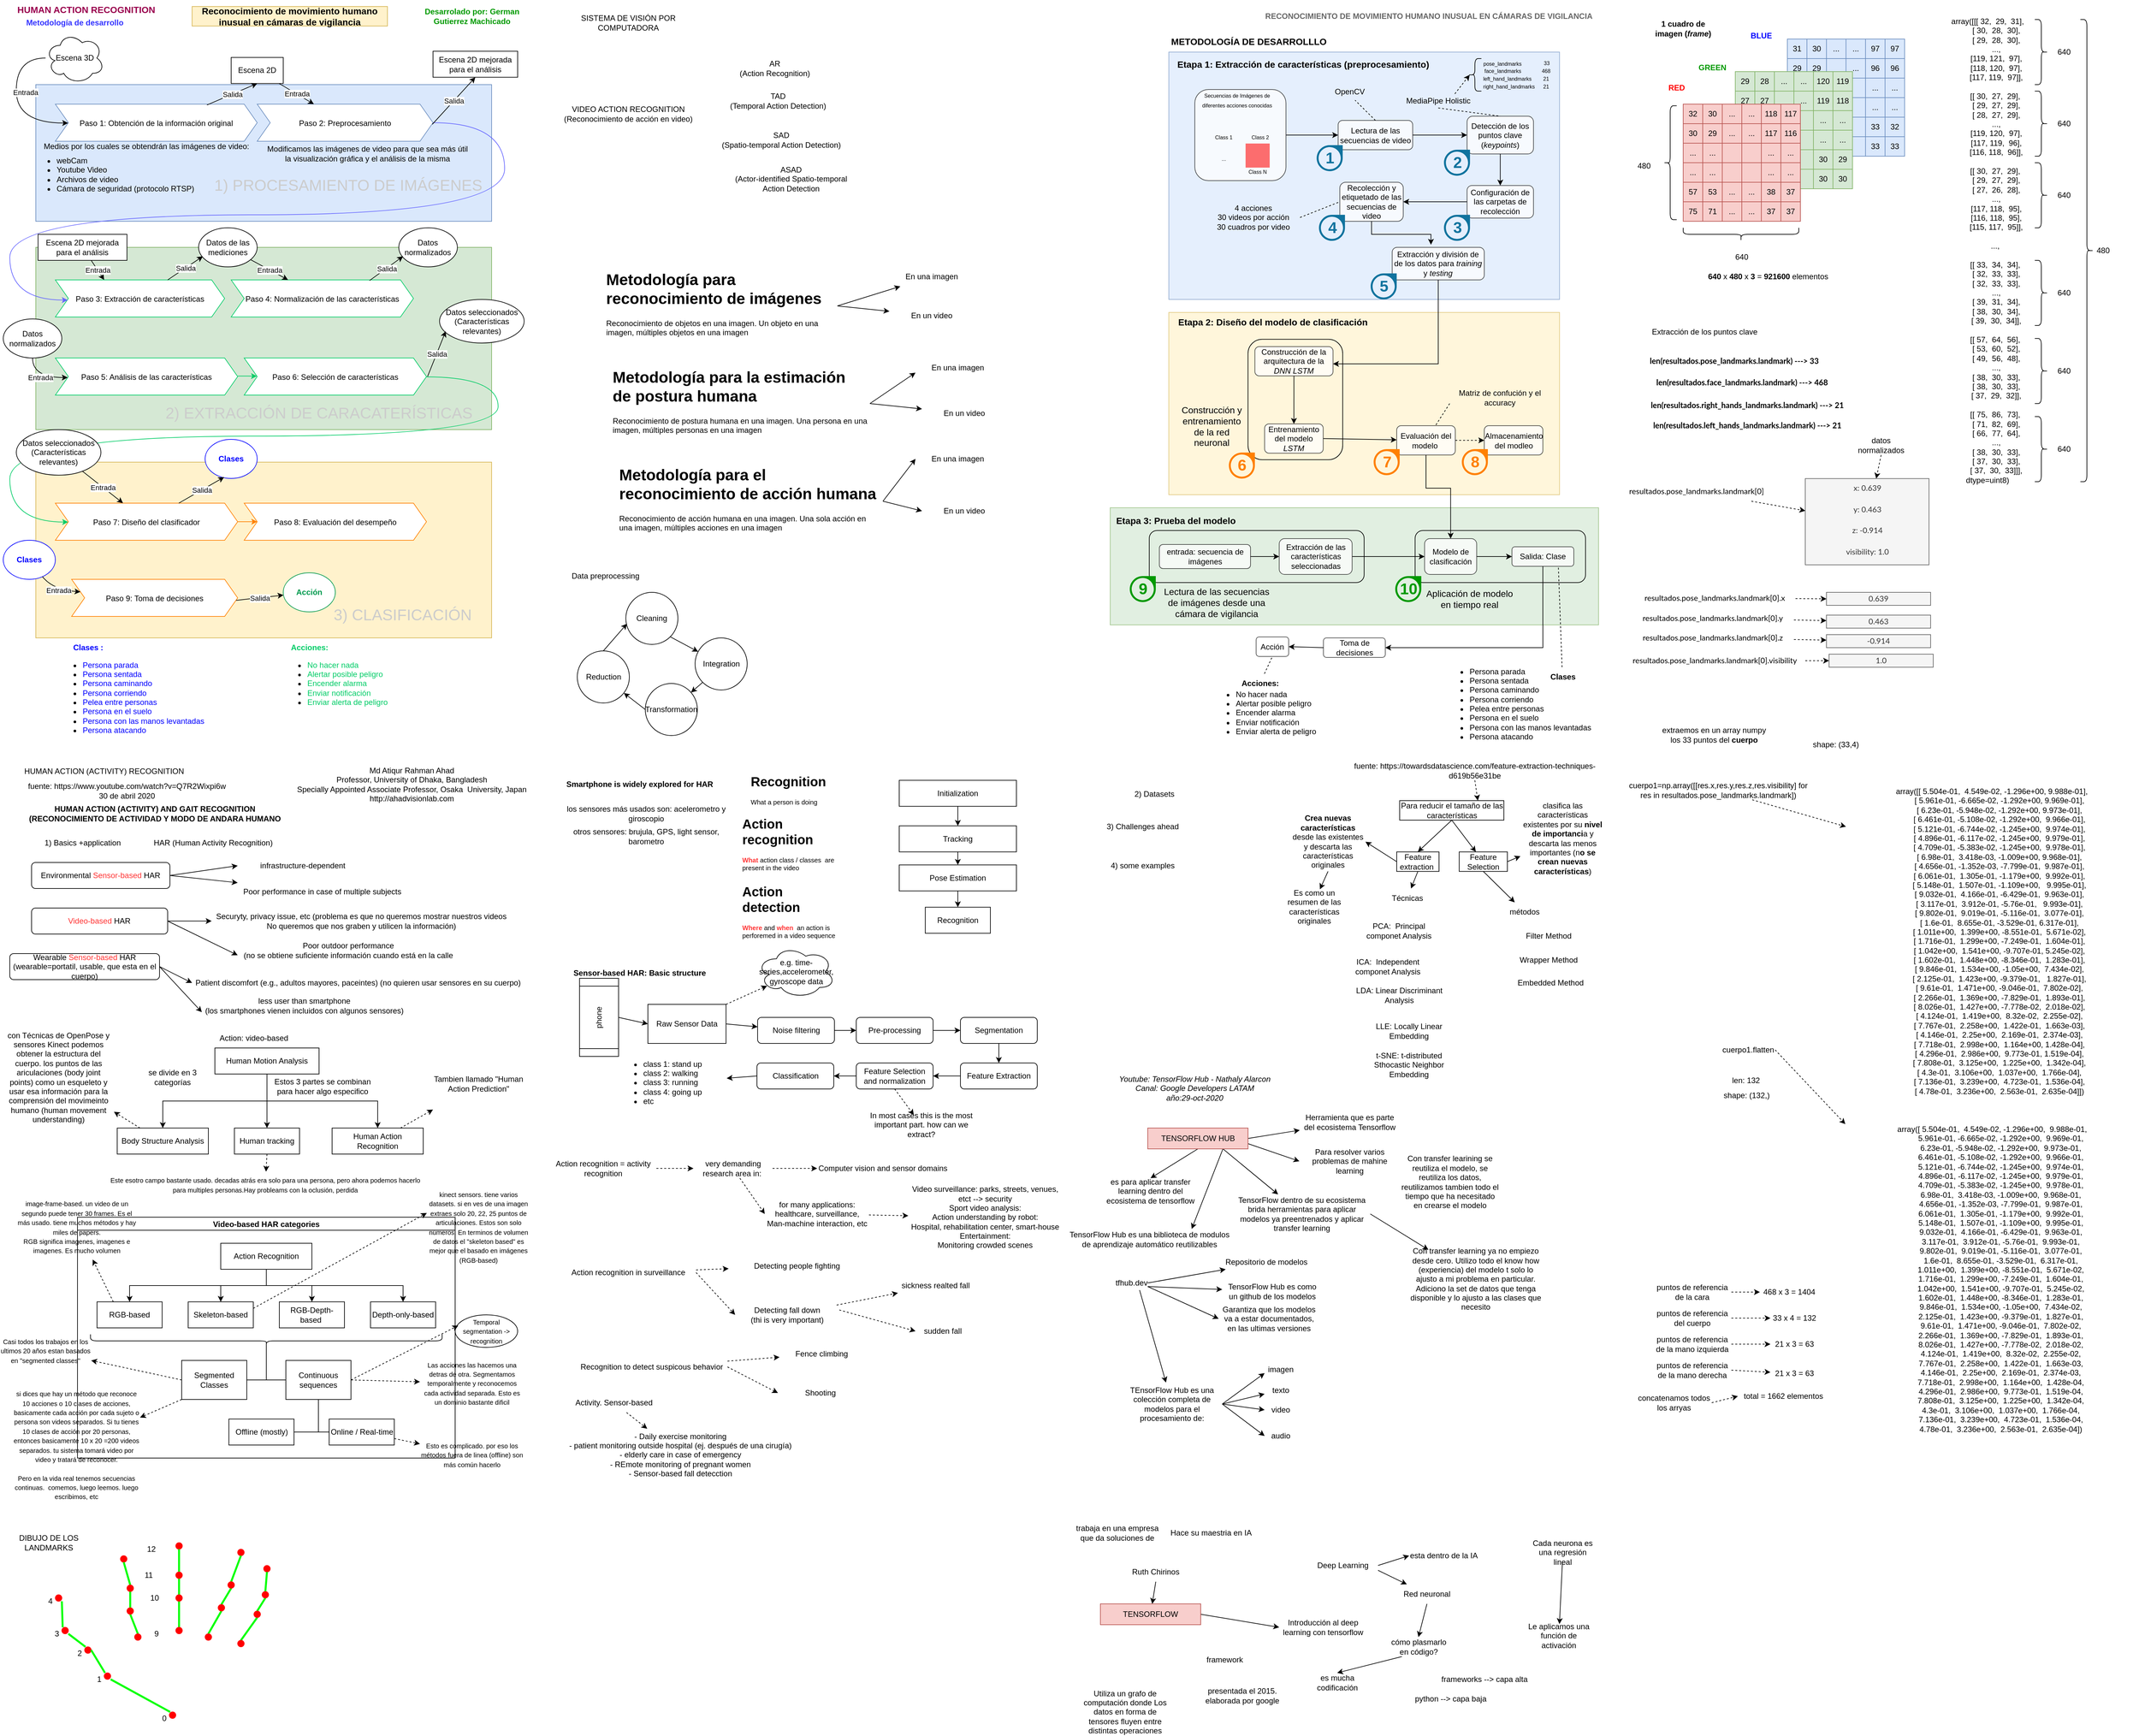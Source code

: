 <mxfile version="21.0.6" type="github">
  <diagram id="mcWvsBhBYjvY7HLqfO6d" name="Página-1">
    <mxGraphModel dx="808" dy="441" grid="1" gridSize="10" guides="1" tooltips="1" connect="1" arrows="1" fold="1" page="1" pageScale="1" pageWidth="827" pageHeight="1169" math="0" shadow="0">
      <root>
        <mxCell id="0" />
        <mxCell id="1" parent="0" />
        <mxCell id="4I3tFs_crKqfBSR0OiTx-1" value="" style="rounded=0;whiteSpace=wrap;html=1;comic=0;fillStyle=auto;fontSize=12;fillColor=#d5e8d4;opacity=70;strokeColor=#82b366;" parent="1" vertex="1">
          <mxGeometry x="1710" y="790" width="750" height="180" as="geometry" />
        </mxCell>
        <mxCell id="Sq1mfwyMkSQMlmAvJqFJ-9" value="" style="rounded=1;whiteSpace=wrap;html=1;fillColor=none;" parent="1" vertex="1">
          <mxGeometry x="2178.25" y="825" width="261.75" height="80" as="geometry" />
        </mxCell>
        <mxCell id="4I3tFs_crKqfBSR0OiTx-27" value="" style="rounded=0;whiteSpace=wrap;html=1;comic=0;fillStyle=auto;fontSize=12;fillColor=#fff2cc;opacity=70;strokeColor=#d6b656;" parent="1" vertex="1">
          <mxGeometry x="1800" y="490" width="600.07" height="280" as="geometry" />
        </mxCell>
        <mxCell id="Sq1mfwyMkSQMlmAvJqFJ-7" value="" style="rounded=1;whiteSpace=wrap;html=1;fillColor=none;" parent="1" vertex="1">
          <mxGeometry x="1921.64" y="531.25" width="145.43" height="185" as="geometry" />
        </mxCell>
        <mxCell id="Sq1mfwyMkSQMlmAvJqFJ-8" value="" style="rounded=1;whiteSpace=wrap;html=1;fillColor=none;" parent="1" vertex="1">
          <mxGeometry x="1770" y="825" width="330" height="80" as="geometry" />
        </mxCell>
        <mxCell id="uPOUoaiR1Hsd6S78-Up4-35" value="" style="rounded=0;whiteSpace=wrap;html=1;fillStyle=solid;fillColor=#dae8fc;strokeColor=#6c8ebf;" parent="1" vertex="1">
          <mxGeometry x="60" y="140" width="700" height="210" as="geometry" />
        </mxCell>
        <mxCell id="uPOUoaiR1Hsd6S78-Up4-1" value="&lt;b&gt;&lt;font color=&quot;#99004d&quot; style=&quot;font-size: 14px;&quot;&gt;HUMAN ACTION RECOGNITION&lt;/font&gt;&lt;/b&gt;" style="text;html=1;strokeColor=none;fillColor=none;align=center;verticalAlign=middle;whiteSpace=wrap;rounded=0;" parent="1" vertex="1">
          <mxGeometry x="5" y="10" width="265" height="30" as="geometry" />
        </mxCell>
        <mxCell id="uPOUoaiR1Hsd6S78-Up4-2" value="&lt;font color=&quot;#3333ff&quot;&gt;&lt;b&gt;Metodología de desarrollo&lt;/b&gt;&lt;/font&gt;" style="text;html=1;strokeColor=none;fillColor=none;align=center;verticalAlign=middle;whiteSpace=wrap;rounded=0;" parent="1" vertex="1">
          <mxGeometry x="40" y="30" width="160" height="30" as="geometry" />
        </mxCell>
        <mxCell id="uPOUoaiR1Hsd6S78-Up4-4" value="SISTEMA DE VISIÓN POR COMPUTADORA" style="text;html=1;strokeColor=none;fillColor=none;align=center;verticalAlign=middle;whiteSpace=wrap;rounded=0;" parent="1" vertex="1">
          <mxGeometry x="850" y="30" width="240" height="30" as="geometry" />
        </mxCell>
        <mxCell id="uPOUoaiR1Hsd6S78-Up4-5" value="&lt;font color=&quot;#009900&quot;&gt;&lt;b&gt;Desarrolado por: German Gutierrez Machicado&lt;/b&gt;&lt;/font&gt;" style="text;html=1;strokeColor=none;fillColor=none;align=center;verticalAlign=middle;whiteSpace=wrap;rounded=0;" parent="1" vertex="1">
          <mxGeometry x="650" y="20" width="160" height="30" as="geometry" />
        </mxCell>
        <mxCell id="uPOUoaiR1Hsd6S78-Up4-6" value="VIDEO ACTION RECOGNITION&lt;br&gt;(Reconocimiento de acción en video)" style="text;html=1;strokeColor=none;fillColor=none;align=center;verticalAlign=middle;whiteSpace=wrap;rounded=0;" parent="1" vertex="1">
          <mxGeometry x="850" y="170" width="240" height="30" as="geometry" />
        </mxCell>
        <mxCell id="uPOUoaiR1Hsd6S78-Up4-7" value="AR&lt;br&gt;(Action Recognition)" style="text;html=1;strokeColor=none;fillColor=none;align=center;verticalAlign=middle;whiteSpace=wrap;rounded=0;" parent="1" vertex="1">
          <mxGeometry x="1120" y="100" width="150" height="30" as="geometry" />
        </mxCell>
        <mxCell id="uPOUoaiR1Hsd6S78-Up4-8" value="TAD&lt;br&gt;(Temporal Action Detection)" style="text;html=1;strokeColor=none;fillColor=none;align=center;verticalAlign=middle;whiteSpace=wrap;rounded=0;" parent="1" vertex="1">
          <mxGeometry x="1110" y="150" width="180" height="30" as="geometry" />
        </mxCell>
        <mxCell id="uPOUoaiR1Hsd6S78-Up4-9" value="SAD&lt;br&gt;(Spatio-temporal Action Detection)" style="text;html=1;strokeColor=none;fillColor=none;align=center;verticalAlign=middle;whiteSpace=wrap;rounded=0;" parent="1" vertex="1">
          <mxGeometry x="1110" y="210" width="190" height="30" as="geometry" />
        </mxCell>
        <mxCell id="uPOUoaiR1Hsd6S78-Up4-10" value="ASAD&lt;br&gt;(Actor-identified Spatio-temporal Action Detection" style="text;html=1;strokeColor=none;fillColor=none;align=center;verticalAlign=middle;whiteSpace=wrap;rounded=0;" parent="1" vertex="1">
          <mxGeometry x="1130" y="270" width="180" height="30" as="geometry" />
        </mxCell>
        <mxCell id="uPOUoaiR1Hsd6S78-Up4-20" style="rounded=0;orthogonalLoop=1;jettySize=auto;html=1;exitX=1;exitY=0.5;exitDx=0;exitDy=0;" parent="1" source="uPOUoaiR1Hsd6S78-Up4-11" target="uPOUoaiR1Hsd6S78-Up4-14" edge="1">
          <mxGeometry relative="1" as="geometry" />
        </mxCell>
        <mxCell id="uPOUoaiR1Hsd6S78-Up4-21" style="edgeStyle=none;rounded=0;orthogonalLoop=1;jettySize=auto;html=1;exitX=1;exitY=0.5;exitDx=0;exitDy=0;" parent="1" source="uPOUoaiR1Hsd6S78-Up4-11" target="uPOUoaiR1Hsd6S78-Up4-15" edge="1">
          <mxGeometry relative="1" as="geometry" />
        </mxCell>
        <mxCell id="uPOUoaiR1Hsd6S78-Up4-11" value="&lt;h1&gt;Metodología para reconocimiento de imágenes&lt;/h1&gt;&lt;p&gt;Reconocimiento de objetos en una imagen. Un objeto en una imagen, múltiples objetos en una imagen&lt;/p&gt;" style="text;html=1;strokeColor=none;fillColor=none;spacing=5;spacingTop=-20;whiteSpace=wrap;overflow=hidden;rounded=0;" parent="1" vertex="1">
          <mxGeometry x="931" y="420" width="360" height="120" as="geometry" />
        </mxCell>
        <mxCell id="uPOUoaiR1Hsd6S78-Up4-22" style="edgeStyle=none;rounded=0;orthogonalLoop=1;jettySize=auto;html=1;exitX=1;exitY=0.5;exitDx=0;exitDy=0;entryX=0;entryY=0.75;entryDx=0;entryDy=0;" parent="1" source="uPOUoaiR1Hsd6S78-Up4-12" target="uPOUoaiR1Hsd6S78-Up4-17" edge="1">
          <mxGeometry relative="1" as="geometry" />
        </mxCell>
        <mxCell id="uPOUoaiR1Hsd6S78-Up4-24" style="edgeStyle=none;rounded=0;orthogonalLoop=1;jettySize=auto;html=1;exitX=1;exitY=0.5;exitDx=0;exitDy=0;" parent="1" source="uPOUoaiR1Hsd6S78-Up4-12" target="uPOUoaiR1Hsd6S78-Up4-23" edge="1">
          <mxGeometry relative="1" as="geometry" />
        </mxCell>
        <mxCell id="uPOUoaiR1Hsd6S78-Up4-12" value="&lt;h1&gt;Metodología para la estimación de postura humana&lt;/h1&gt;&lt;p&gt;Reconocimiento de postura humana en una imagen. Una persona en una imagen, múltiples personas en una imagen&lt;/p&gt;" style="text;html=1;strokeColor=none;fillColor=none;spacing=5;spacingTop=-20;whiteSpace=wrap;overflow=hidden;rounded=0;" parent="1" vertex="1">
          <mxGeometry x="941" y="570" width="400" height="120" as="geometry" />
        </mxCell>
        <mxCell id="uPOUoaiR1Hsd6S78-Up4-25" style="edgeStyle=none;rounded=0;orthogonalLoop=1;jettySize=auto;html=1;exitX=1;exitY=0.5;exitDx=0;exitDy=0;entryX=0;entryY=0.5;entryDx=0;entryDy=0;" parent="1" source="uPOUoaiR1Hsd6S78-Up4-13" target="uPOUoaiR1Hsd6S78-Up4-19" edge="1">
          <mxGeometry relative="1" as="geometry" />
        </mxCell>
        <mxCell id="uPOUoaiR1Hsd6S78-Up4-26" style="edgeStyle=none;rounded=0;orthogonalLoop=1;jettySize=auto;html=1;exitX=1;exitY=0.5;exitDx=0;exitDy=0;entryX=0;entryY=0.5;entryDx=0;entryDy=0;" parent="1" source="uPOUoaiR1Hsd6S78-Up4-13" target="uPOUoaiR1Hsd6S78-Up4-18" edge="1">
          <mxGeometry relative="1" as="geometry" />
        </mxCell>
        <mxCell id="uPOUoaiR1Hsd6S78-Up4-13" value="&lt;h1&gt;Metodología para el reconocimiento de acción humana&lt;/h1&gt;&lt;p&gt;Reconocimiento de acción humana en una imagen. Una sola acción en una imagen, múltiples acciones en una imagen&lt;/p&gt;" style="text;html=1;strokeColor=none;fillColor=none;spacing=5;spacingTop=-20;whiteSpace=wrap;overflow=hidden;rounded=0;" parent="1" vertex="1">
          <mxGeometry x="951" y="720" width="410" height="120" as="geometry" />
        </mxCell>
        <mxCell id="uPOUoaiR1Hsd6S78-Up4-14" value="En una imagen" style="text;html=1;strokeColor=none;fillColor=none;align=center;verticalAlign=middle;whiteSpace=wrap;rounded=0;" parent="1" vertex="1">
          <mxGeometry x="1371" y="420" width="130" height="30" as="geometry" />
        </mxCell>
        <mxCell id="uPOUoaiR1Hsd6S78-Up4-15" value="En un video" style="text;html=1;strokeColor=none;fillColor=none;align=center;verticalAlign=middle;whiteSpace=wrap;rounded=0;" parent="1" vertex="1">
          <mxGeometry x="1371" y="480" width="130" height="30" as="geometry" />
        </mxCell>
        <mxCell id="uPOUoaiR1Hsd6S78-Up4-17" value="En una imagen" style="text;html=1;strokeColor=none;fillColor=none;align=center;verticalAlign=middle;whiteSpace=wrap;rounded=0;" parent="1" vertex="1">
          <mxGeometry x="1411" y="560" width="130" height="30" as="geometry" />
        </mxCell>
        <mxCell id="uPOUoaiR1Hsd6S78-Up4-18" value="En un video" style="text;html=1;strokeColor=none;fillColor=none;align=center;verticalAlign=middle;whiteSpace=wrap;rounded=0;" parent="1" vertex="1">
          <mxGeometry x="1421" y="780" width="130" height="30" as="geometry" />
        </mxCell>
        <mxCell id="uPOUoaiR1Hsd6S78-Up4-19" value="En una imagen" style="text;html=1;strokeColor=none;fillColor=none;align=center;verticalAlign=middle;whiteSpace=wrap;rounded=0;" parent="1" vertex="1">
          <mxGeometry x="1411" y="700" width="130" height="30" as="geometry" />
        </mxCell>
        <mxCell id="uPOUoaiR1Hsd6S78-Up4-23" value="En un video" style="text;html=1;strokeColor=none;fillColor=none;align=center;verticalAlign=middle;whiteSpace=wrap;rounded=0;" parent="1" vertex="1">
          <mxGeometry x="1421" y="630" width="130" height="30" as="geometry" />
        </mxCell>
        <mxCell id="uPOUoaiR1Hsd6S78-Up4-30" value="Paso 1: Obtención de la información original" style="shape=step;perimeter=stepPerimeter;fixedSize=1;points=[];fillColor=#FFFFFF;strokeColor=#6c8ebf;fillStyle=auto;" parent="1" vertex="1">
          <mxGeometry x="90" y="170" width="310" height="57" as="geometry" />
        </mxCell>
        <mxCell id="uPOUoaiR1Hsd6S78-Up4-31" value="Paso 2: Preprocesamiento" style="shape=step;perimeter=stepPerimeter;fixedSize=1;points=[];fillColor=#FFFFFF;strokeColor=#6c8ebf;fillStyle=auto;" parent="1" vertex="1">
          <mxGeometry x="400" y="170" width="270" height="57" as="geometry" />
        </mxCell>
        <mxCell id="uPOUoaiR1Hsd6S78-Up4-36" value="" style="rounded=0;whiteSpace=wrap;html=1;fillStyle=solid;fillColor=#d5e8d4;strokeColor=#82b366;" parent="1" vertex="1">
          <mxGeometry x="60" y="390" width="700" height="280" as="geometry" />
        </mxCell>
        <mxCell id="uPOUoaiR1Hsd6S78-Up4-37" value="" style="rounded=0;whiteSpace=wrap;html=1;fillStyle=solid;fillColor=#fff2cc;strokeColor=#d6b656;" parent="1" vertex="1">
          <mxGeometry x="60" y="720" width="700" height="270" as="geometry" />
        </mxCell>
        <mxCell id="uPOUoaiR1Hsd6S78-Up4-38" value="Paso 3: Extracción de características" style="shape=step;perimeter=stepPerimeter;fixedSize=1;points=[];fillColor=#FFFFFF;strokeColor=#00CC66;fillStyle=auto;" parent="1" vertex="1">
          <mxGeometry x="90" y="440" width="260" height="57" as="geometry" />
        </mxCell>
        <mxCell id="uPOUoaiR1Hsd6S78-Up4-39" value="Paso 4: Normalización de las características" style="shape=step;perimeter=stepPerimeter;fixedSize=1;points=[];fillColor=#FFFFFF;strokeColor=#00CC66;fillStyle=auto;" parent="1" vertex="1">
          <mxGeometry x="360" y="440" width="280" height="57" as="geometry" />
        </mxCell>
        <mxCell id="uPOUoaiR1Hsd6S78-Up4-40" value="Paso 5: Análisis de las características" style="shape=step;perimeter=stepPerimeter;fixedSize=1;points=[];fillColor=#FFFFFF;strokeColor=#00CC66;fillStyle=auto;" parent="1" vertex="1">
          <mxGeometry x="90" y="560" width="280" height="57" as="geometry" />
        </mxCell>
        <mxCell id="uPOUoaiR1Hsd6S78-Up4-41" value="Paso 6: Selección de características" style="shape=step;perimeter=stepPerimeter;fixedSize=1;points=[];fillColor=#FFFFFF;strokeColor=#00CC66;fillStyle=auto;" parent="1" vertex="1">
          <mxGeometry x="380" y="560" width="280" height="57" as="geometry" />
        </mxCell>
        <mxCell id="uPOUoaiR1Hsd6S78-Up4-89" style="edgeStyle=none;rounded=0;orthogonalLoop=1;jettySize=auto;html=1;strokeColor=#FF8000;" parent="1" source="uPOUoaiR1Hsd6S78-Up4-42" target="uPOUoaiR1Hsd6S78-Up4-43" edge="1">
          <mxGeometry relative="1" as="geometry" />
        </mxCell>
        <mxCell id="uPOUoaiR1Hsd6S78-Up4-42" value="Paso 7: Diseño del clasificador" style="shape=step;perimeter=stepPerimeter;fixedSize=1;points=[];fillColor=#FFFFFF;strokeColor=#FF8000;fillStyle=auto;" parent="1" vertex="1">
          <mxGeometry x="90" y="783" width="280" height="57" as="geometry" />
        </mxCell>
        <mxCell id="uPOUoaiR1Hsd6S78-Up4-43" value="Paso 8: Evaluación del desempeño" style="shape=step;perimeter=stepPerimeter;fixedSize=1;points=[];fillColor=#FFFFFF;strokeColor=#FF8000;fillStyle=auto;" parent="1" vertex="1">
          <mxGeometry x="380" y="783" width="280" height="57" as="geometry" />
        </mxCell>
        <mxCell id="uPOUoaiR1Hsd6S78-Up4-44" value="" style="edgeStyle=orthogonalEdgeStyle;elbow=horizontal;endArrow=classic;html=1;rounded=0;entryX=0.073;entryY=0.544;entryDx=0;entryDy=0;entryPerimeter=0;curved=1;strokeColor=#6666FF;" parent="1" source="uPOUoaiR1Hsd6S78-Up4-31" target="uPOUoaiR1Hsd6S78-Up4-38" edge="1">
          <mxGeometry width="50" height="50" relative="1" as="geometry">
            <mxPoint x="740" y="200" as="sourcePoint" />
            <mxPoint x="790" y="150" as="targetPoint" />
            <Array as="points">
              <mxPoint x="780" y="199" />
              <mxPoint x="780" y="340" />
              <mxPoint x="20" y="340" />
              <mxPoint x="20" y="471" />
            </Array>
          </mxGeometry>
        </mxCell>
        <mxCell id="uPOUoaiR1Hsd6S78-Up4-46" value="" style="edgeStyle=orthogonalEdgeStyle;elbow=horizontal;endArrow=classic;html=1;rounded=0;curved=1;strokeColor=#00CC66;exitX=0.998;exitY=0.508;exitDx=0;exitDy=0;exitPerimeter=0;" parent="1" source="uPOUoaiR1Hsd6S78-Up4-41" target="uPOUoaiR1Hsd6S78-Up4-42" edge="1">
          <mxGeometry width="50" height="50" relative="1" as="geometry">
            <mxPoint x="669.95" y="590.001" as="sourcePoint" />
            <mxPoint x="108.98" y="862.438" as="targetPoint" />
            <Array as="points">
              <mxPoint x="770" y="680" />
              <mxPoint x="20" y="680" />
              <mxPoint x="20" y="812" />
            </Array>
          </mxGeometry>
        </mxCell>
        <mxCell id="uPOUoaiR1Hsd6S78-Up4-48" value="&lt;ul&gt;&lt;li&gt;webCam&lt;/li&gt;&lt;li&gt;Youtube Video&lt;/li&gt;&lt;li&gt;Archivos de video&lt;/li&gt;&lt;li&gt;Cámara de seguridad (protocolo RTSP)&lt;/li&gt;&lt;/ul&gt;" style="text;strokeColor=none;fillColor=none;html=1;whiteSpace=wrap;verticalAlign=middle;overflow=hidden;" parent="1" vertex="1">
          <mxGeometry x="50" y="235" width="270" height="85" as="geometry" />
        </mxCell>
        <mxCell id="uPOUoaiR1Hsd6S78-Up4-49" value="Medios por los cuales se obtendrán las imágenes de video:" style="text;html=1;strokeColor=none;fillColor=none;align=center;verticalAlign=middle;whiteSpace=wrap;rounded=0;" parent="1" vertex="1">
          <mxGeometry x="65" y="220" width="330" height="30" as="geometry" />
        </mxCell>
        <mxCell id="uPOUoaiR1Hsd6S78-Up4-50" value="Escena 3D" style="ellipse;shape=cloud;whiteSpace=wrap;html=1;" parent="1" vertex="1">
          <mxGeometry x="75" y="60" width="90" height="78.25" as="geometry" />
        </mxCell>
        <mxCell id="uPOUoaiR1Hsd6S78-Up4-51" value="" style="endArrow=classic;html=1;rounded=0;edgeStyle=orthogonalEdgeStyle;curved=1;" parent="1" source="uPOUoaiR1Hsd6S78-Up4-50" target="uPOUoaiR1Hsd6S78-Up4-30" edge="1">
          <mxGeometry relative="1" as="geometry">
            <mxPoint x="70" y="125.25" as="sourcePoint" />
            <mxPoint x="118.795" y="158.25" as="targetPoint" />
            <Array as="points">
              <mxPoint x="30" y="199" />
            </Array>
          </mxGeometry>
        </mxCell>
        <mxCell id="uPOUoaiR1Hsd6S78-Up4-52" value="Entrada" style="edgeLabel;resizable=0;html=1;align=center;verticalAlign=middle;" parent="uPOUoaiR1Hsd6S78-Up4-51" connectable="0" vertex="1">
          <mxGeometry relative="1" as="geometry">
            <mxPoint x="14" y="-14" as="offset" />
          </mxGeometry>
        </mxCell>
        <mxCell id="uPOUoaiR1Hsd6S78-Up4-53" value="Escena 2D" style="rounded=0;whiteSpace=wrap;html=1;" parent="1" vertex="1">
          <mxGeometry x="360" y="98.25" width="80" height="40" as="geometry" />
        </mxCell>
        <mxCell id="uPOUoaiR1Hsd6S78-Up4-54" value="" style="endArrow=classic;html=1;rounded=0;curved=1;entryX=0.5;entryY=1;entryDx=0;entryDy=0;exitX=0.751;exitY=0.023;exitDx=0;exitDy=0;exitPerimeter=0;" parent="1" source="uPOUoaiR1Hsd6S78-Up4-30" target="uPOUoaiR1Hsd6S78-Up4-53" edge="1">
          <mxGeometry relative="1" as="geometry">
            <mxPoint x="330.0" y="150.001" as="sourcePoint" />
            <mxPoint x="383.95" y="126.48" as="targetPoint" />
          </mxGeometry>
        </mxCell>
        <mxCell id="uPOUoaiR1Hsd6S78-Up4-55" value="Salida" style="edgeLabel;resizable=0;html=1;align=center;verticalAlign=middle;" parent="uPOUoaiR1Hsd6S78-Up4-54" connectable="0" vertex="1">
          <mxGeometry relative="1" as="geometry" />
        </mxCell>
        <mxCell id="uPOUoaiR1Hsd6S78-Up4-56" value="" style="endArrow=classic;html=1;rounded=0;curved=1;" parent="1" source="uPOUoaiR1Hsd6S78-Up4-53" target="uPOUoaiR1Hsd6S78-Up4-31" edge="1">
          <mxGeometry relative="1" as="geometry">
            <mxPoint x="413.95" y="76.48" as="sourcePoint" />
            <mxPoint x="452.14" y="150.001" as="targetPoint" />
          </mxGeometry>
        </mxCell>
        <mxCell id="uPOUoaiR1Hsd6S78-Up4-57" value="Entrada" style="edgeLabel;resizable=0;html=1;align=center;verticalAlign=middle;" parent="uPOUoaiR1Hsd6S78-Up4-56" connectable="0" vertex="1">
          <mxGeometry relative="1" as="geometry" />
        </mxCell>
        <mxCell id="uPOUoaiR1Hsd6S78-Up4-58" value="Escena 2D mejorada para el análisis" style="rounded=0;whiteSpace=wrap;html=1;" parent="1" vertex="1">
          <mxGeometry x="670" y="88.69" width="130" height="40" as="geometry" />
        </mxCell>
        <mxCell id="uPOUoaiR1Hsd6S78-Up4-59" value="" style="endArrow=classic;html=1;rounded=0;curved=1;entryX=0.5;entryY=1;entryDx=0;entryDy=0;exitX=0.996;exitY=0.544;exitDx=0;exitDy=0;exitPerimeter=0;" parent="1" source="uPOUoaiR1Hsd6S78-Up4-31" target="uPOUoaiR1Hsd6S78-Up4-58" edge="1">
          <mxGeometry relative="1" as="geometry">
            <mxPoint x="660.0" y="170.001" as="sourcePoint" />
            <mxPoint x="721.14" y="125.17" as="targetPoint" />
          </mxGeometry>
        </mxCell>
        <mxCell id="uPOUoaiR1Hsd6S78-Up4-60" value="Salida" style="edgeLabel;resizable=0;html=1;align=center;verticalAlign=middle;" parent="uPOUoaiR1Hsd6S78-Up4-59" connectable="0" vertex="1">
          <mxGeometry relative="1" as="geometry" />
        </mxCell>
        <mxCell id="uPOUoaiR1Hsd6S78-Up4-61" value="" style="endArrow=classic;html=1;rounded=0;curved=1;" parent="1" source="uPOUoaiR1Hsd6S78-Up4-63" edge="1">
          <mxGeometry relative="1" as="geometry">
            <mxPoint x="87.42" y="346.48" as="sourcePoint" />
            <mxPoint x="164.995" y="440" as="targetPoint" />
          </mxGeometry>
        </mxCell>
        <mxCell id="uPOUoaiR1Hsd6S78-Up4-62" value="Entrada" style="edgeLabel;resizable=0;html=1;align=center;verticalAlign=middle;" parent="uPOUoaiR1Hsd6S78-Up4-61" connectable="0" vertex="1">
          <mxGeometry relative="1" as="geometry" />
        </mxCell>
        <mxCell id="uPOUoaiR1Hsd6S78-Up4-63" value="Escena 2D mejorada para el análisis" style="rounded=0;whiteSpace=wrap;html=1;" parent="1" vertex="1">
          <mxGeometry x="63.47" y="370" width="136.53" height="40" as="geometry" />
        </mxCell>
        <mxCell id="uPOUoaiR1Hsd6S78-Up4-64" value="" style="endArrow=classic;html=1;rounded=0;curved=1;entryX=0.073;entryY=0.73;entryDx=0;entryDy=0;entryPerimeter=0;" parent="1" source="uPOUoaiR1Hsd6S78-Up4-38" target="uPOUoaiR1Hsd6S78-Up4-66" edge="1">
          <mxGeometry relative="1" as="geometry">
            <mxPoint x="300.001" y="436.5" as="sourcePoint" />
            <mxPoint x="353.66" y="403.5" as="targetPoint" />
          </mxGeometry>
        </mxCell>
        <mxCell id="uPOUoaiR1Hsd6S78-Up4-65" value="Salida" style="edgeLabel;resizable=0;html=1;align=center;verticalAlign=middle;" parent="uPOUoaiR1Hsd6S78-Up4-64" connectable="0" vertex="1">
          <mxGeometry relative="1" as="geometry" />
        </mxCell>
        <mxCell id="uPOUoaiR1Hsd6S78-Up4-66" value="Datos de las mediciones" style="ellipse;whiteSpace=wrap;html=1;" parent="1" vertex="1">
          <mxGeometry x="310" y="360" width="90" height="60" as="geometry" />
        </mxCell>
        <mxCell id="uPOUoaiR1Hsd6S78-Up4-68" value="" style="endArrow=classic;html=1;rounded=0;" parent="1" source="uPOUoaiR1Hsd6S78-Up4-66" target="uPOUoaiR1Hsd6S78-Up4-39" edge="1">
          <mxGeometry relative="1" as="geometry">
            <mxPoint x="472.57" y="373.824" as="sourcePoint" />
            <mxPoint x="527.421" y="420" as="targetPoint" />
          </mxGeometry>
        </mxCell>
        <mxCell id="uPOUoaiR1Hsd6S78-Up4-69" value="Entrada" style="edgeLabel;resizable=0;html=1;align=center;verticalAlign=middle;" parent="uPOUoaiR1Hsd6S78-Up4-68" connectable="0" vertex="1">
          <mxGeometry relative="1" as="geometry" />
        </mxCell>
        <mxCell id="uPOUoaiR1Hsd6S78-Up4-70" value="Datos normalizados" style="ellipse;whiteSpace=wrap;html=1;" parent="1" vertex="1">
          <mxGeometry x="617.46" y="360" width="90" height="60" as="geometry" />
        </mxCell>
        <mxCell id="uPOUoaiR1Hsd6S78-Up4-71" value="" style="endArrow=classic;html=1;rounded=0;curved=1;entryX=0.073;entryY=0.73;entryDx=0;entryDy=0;entryPerimeter=0;exitX=0.759;exitY=0.018;exitDx=0;exitDy=0;exitPerimeter=0;" parent="1" source="uPOUoaiR1Hsd6S78-Up4-39" target="uPOUoaiR1Hsd6S78-Up4-70" edge="1">
          <mxGeometry relative="1" as="geometry">
            <mxPoint x="569.999" y="440" as="sourcePoint" />
            <mxPoint x="661.12" y="403.5" as="targetPoint" />
          </mxGeometry>
        </mxCell>
        <mxCell id="uPOUoaiR1Hsd6S78-Up4-72" value="Salida" style="edgeLabel;resizable=0;html=1;align=center;verticalAlign=middle;" parent="uPOUoaiR1Hsd6S78-Up4-71" connectable="0" vertex="1">
          <mxGeometry relative="1" as="geometry" />
        </mxCell>
        <mxCell id="uPOUoaiR1Hsd6S78-Up4-73" value="" style="endArrow=classic;html=1;rounded=0;strokeColor=#00CC66;exitX=1.001;exitY=0.486;exitDx=0;exitDy=0;exitPerimeter=0;" parent="1" source="uPOUoaiR1Hsd6S78-Up4-40" target="uPOUoaiR1Hsd6S78-Up4-41" edge="1">
          <mxGeometry width="50" height="50" relative="1" as="geometry">
            <mxPoint x="430" y="570" as="sourcePoint" />
            <mxPoint x="480" y="520" as="targetPoint" />
          </mxGeometry>
        </mxCell>
        <mxCell id="uPOUoaiR1Hsd6S78-Up4-74" value="Datos normalizados" style="ellipse;whiteSpace=wrap;html=1;" parent="1" vertex="1">
          <mxGeometry x="10" y="500" width="90" height="60" as="geometry" />
        </mxCell>
        <mxCell id="uPOUoaiR1Hsd6S78-Up4-75" value="" style="endArrow=classic;html=1;rounded=0;edgeStyle=orthogonalEdgeStyle;curved=1;" parent="1" source="uPOUoaiR1Hsd6S78-Up4-74" target="uPOUoaiR1Hsd6S78-Up4-40" edge="1">
          <mxGeometry relative="1" as="geometry">
            <mxPoint x="132.57" y="523.824" as="sourcePoint" />
            <mxPoint x="110" y="590" as="targetPoint" />
            <Array as="points">
              <mxPoint x="55" y="590" />
            </Array>
          </mxGeometry>
        </mxCell>
        <mxCell id="uPOUoaiR1Hsd6S78-Up4-76" value="Entrada" style="edgeLabel;resizable=0;html=1;align=center;verticalAlign=middle;" parent="uPOUoaiR1Hsd6S78-Up4-75" connectable="0" vertex="1">
          <mxGeometry relative="1" as="geometry" />
        </mxCell>
        <mxCell id="uPOUoaiR1Hsd6S78-Up4-77" value="Datos seleccionados&lt;br&gt;(Características relevantes)" style="ellipse;whiteSpace=wrap;html=1;" parent="1" vertex="1">
          <mxGeometry x="680" y="470" width="130" height="67" as="geometry" />
        </mxCell>
        <mxCell id="uPOUoaiR1Hsd6S78-Up4-78" value="" style="endArrow=classic;html=1;rounded=0;curved=1;entryX=0.073;entryY=0.73;entryDx=0;entryDy=0;entryPerimeter=0;exitX=1.006;exitY=0.497;exitDx=0;exitDy=0;exitPerimeter=0;" parent="1" source="uPOUoaiR1Hsd6S78-Up4-41" target="uPOUoaiR1Hsd6S78-Up4-77" edge="1">
          <mxGeometry relative="1" as="geometry">
            <mxPoint x="640" y="551.026" as="sourcePoint" />
            <mxPoint x="728.6" y="513.5" as="targetPoint" />
          </mxGeometry>
        </mxCell>
        <mxCell id="uPOUoaiR1Hsd6S78-Up4-79" value="Salida" style="edgeLabel;resizable=0;html=1;align=center;verticalAlign=middle;" parent="uPOUoaiR1Hsd6S78-Up4-78" connectable="0" vertex="1">
          <mxGeometry relative="1" as="geometry" />
        </mxCell>
        <mxCell id="uPOUoaiR1Hsd6S78-Up4-82" value="Datos seleccionados&lt;br&gt;(Características relevantes)" style="ellipse;whiteSpace=wrap;html=1;" parent="1" vertex="1">
          <mxGeometry x="30" y="670" width="130" height="70" as="geometry" />
        </mxCell>
        <mxCell id="uPOUoaiR1Hsd6S78-Up4-83" value="" style="endArrow=classic;html=1;rounded=0;" parent="1" source="uPOUoaiR1Hsd6S78-Up4-82" target="uPOUoaiR1Hsd6S78-Up4-42" edge="1">
          <mxGeometry relative="1" as="geometry">
            <mxPoint x="172.57" y="693.824" as="sourcePoint" />
            <mxPoint x="148.947" y="760" as="targetPoint" />
          </mxGeometry>
        </mxCell>
        <mxCell id="uPOUoaiR1Hsd6S78-Up4-84" value="Entrada" style="edgeLabel;resizable=0;html=1;align=center;verticalAlign=middle;" parent="uPOUoaiR1Hsd6S78-Up4-83" connectable="0" vertex="1">
          <mxGeometry relative="1" as="geometry" />
        </mxCell>
        <mxCell id="uPOUoaiR1Hsd6S78-Up4-85" value="&lt;b&gt;&lt;font color=&quot;#0000ff&quot;&gt;Clases&lt;/font&gt;&lt;/b&gt;" style="ellipse;whiteSpace=wrap;html=1;strokeColor=#0000FF;" parent="1" vertex="1">
          <mxGeometry x="320" y="685" width="80" height="60" as="geometry" />
        </mxCell>
        <mxCell id="uPOUoaiR1Hsd6S78-Up4-86" value="" style="endArrow=classic;html=1;rounded=0;curved=1;entryX=0.365;entryY=0.967;entryDx=0;entryDy=0;entryPerimeter=0;" parent="1" source="uPOUoaiR1Hsd6S78-Up4-42" target="uPOUoaiR1Hsd6S78-Up4-85" edge="1">
          <mxGeometry relative="1" as="geometry">
            <mxPoint x="266.72" y="765.597" as="sourcePoint" />
            <mxPoint x="333" y="724.4" as="targetPoint" />
          </mxGeometry>
        </mxCell>
        <mxCell id="uPOUoaiR1Hsd6S78-Up4-87" value="Salida" style="edgeLabel;resizable=0;html=1;align=center;verticalAlign=middle;" parent="uPOUoaiR1Hsd6S78-Up4-86" connectable="0" vertex="1">
          <mxGeometry relative="1" as="geometry" />
        </mxCell>
        <mxCell id="uPOUoaiR1Hsd6S78-Up4-88" value="Paso 9: Toma de decisiones" style="shape=step;perimeter=stepPerimeter;fixedSize=1;points=[];fillColor=#FFFFFF;strokeColor=#FF8000;fillStyle=auto;" parent="1" vertex="1">
          <mxGeometry x="115" y="900" width="255" height="57" as="geometry" />
        </mxCell>
        <mxCell id="uPOUoaiR1Hsd6S78-Up4-90" value="&lt;b&gt;&lt;font color=&quot;#0000ff&quot;&gt;Clases&lt;/font&gt;&lt;/b&gt;" style="ellipse;whiteSpace=wrap;html=1;strokeColor=#0000FF;" parent="1" vertex="1">
          <mxGeometry x="10" y="840" width="80" height="60" as="geometry" />
        </mxCell>
        <mxCell id="uPOUoaiR1Hsd6S78-Up4-91" value="" style="endArrow=classic;html=1;rounded=0;curved=1;" parent="1" source="uPOUoaiR1Hsd6S78-Up4-90" target="uPOUoaiR1Hsd6S78-Up4-88" edge="1">
          <mxGeometry relative="1" as="geometry">
            <mxPoint x="60.0" y="890.004" as="sourcePoint" />
            <mxPoint x="116.677" y="930" as="targetPoint" />
            <Array as="points">
              <mxPoint x="85.69" y="915.83" />
            </Array>
          </mxGeometry>
        </mxCell>
        <mxCell id="uPOUoaiR1Hsd6S78-Up4-92" value="Entrada" style="edgeLabel;resizable=0;html=1;align=center;verticalAlign=middle;" parent="uPOUoaiR1Hsd6S78-Up4-91" connectable="0" vertex="1">
          <mxGeometry relative="1" as="geometry" />
        </mxCell>
        <mxCell id="uPOUoaiR1Hsd6S78-Up4-93" value="" style="endArrow=classic;html=1;rounded=0;curved=1;exitX=0.991;exitY=0.567;exitDx=0;exitDy=0;exitPerimeter=0;" parent="1" source="uPOUoaiR1Hsd6S78-Up4-88" target="uPOUoaiR1Hsd6S78-Up4-95" edge="1">
          <mxGeometry relative="1" as="geometry">
            <mxPoint x="380.0" y="933.687" as="sourcePoint" />
            <mxPoint x="571.75" y="900" as="targetPoint" />
          </mxGeometry>
        </mxCell>
        <mxCell id="uPOUoaiR1Hsd6S78-Up4-94" value="Salida" style="edgeLabel;resizable=0;html=1;align=center;verticalAlign=middle;" parent="uPOUoaiR1Hsd6S78-Up4-93" connectable="0" vertex="1">
          <mxGeometry relative="1" as="geometry" />
        </mxCell>
        <mxCell id="uPOUoaiR1Hsd6S78-Up4-95" value="&lt;b&gt;&lt;font color=&quot;#00994d&quot;&gt;Acción&lt;/font&gt;&lt;/b&gt;" style="ellipse;whiteSpace=wrap;html=1;strokeColor=#00994D;" parent="1" vertex="1">
          <mxGeometry x="440.0" y="890" width="80" height="60" as="geometry" />
        </mxCell>
        <mxCell id="uPOUoaiR1Hsd6S78-Up4-96" value="&lt;span style=&quot;color: rgb(204, 204, 204); font-size: 24px;&quot;&gt;1) PROCESAMIENTO DE IMÁGENES&lt;/span&gt;" style="text;html=1;strokeColor=none;fillColor=none;align=center;verticalAlign=middle;whiteSpace=wrap;rounded=0;fillStyle=auto;" parent="1" vertex="1">
          <mxGeometry x="330" y="280" width="420" height="30" as="geometry" />
        </mxCell>
        <mxCell id="uPOUoaiR1Hsd6S78-Up4-100" value="&lt;span style=&quot;color: rgb(204, 204, 204); font-size: 24px;&quot;&gt;2) EXTRACCIÓN DE CARACATERÍSTICAS&lt;/span&gt;" style="text;html=1;strokeColor=none;fillColor=none;align=center;verticalAlign=middle;whiteSpace=wrap;rounded=0;fillStyle=auto;" parent="1" vertex="1">
          <mxGeometry x="250" y="630" width="490" height="30" as="geometry" />
        </mxCell>
        <mxCell id="uPOUoaiR1Hsd6S78-Up4-101" value="&lt;span style=&quot;color: rgb(204, 204, 204); font-size: 24px;&quot;&gt;3) CLASIFICACIÓN&lt;/span&gt;" style="text;html=1;strokeColor=none;fillColor=none;align=center;verticalAlign=middle;whiteSpace=wrap;rounded=0;fillStyle=auto;" parent="1" vertex="1">
          <mxGeometry x="497" y="940" width="253" height="30" as="geometry" />
        </mxCell>
        <mxCell id="uPOUoaiR1Hsd6S78-Up4-102" value="&lt;ul&gt;&lt;li&gt;&lt;font color=&quot;#00cc66&quot;&gt;No hacer nada&lt;/font&gt;&lt;/li&gt;&lt;li&gt;&lt;font color=&quot;#00cc66&quot;&gt;Alertar posible peligro&lt;/font&gt;&lt;/li&gt;&lt;li&gt;&lt;font color=&quot;#00cc66&quot;&gt;Encender alarma&lt;/font&gt;&lt;/li&gt;&lt;li&gt;&lt;font color=&quot;#00cc66&quot;&gt;Enviar notificación&lt;/font&gt;&lt;/li&gt;&lt;li&gt;&lt;font color=&quot;#00cc66&quot;&gt;Enviar alerta de peligro&lt;/font&gt;&lt;/li&gt;&lt;/ul&gt;" style="text;strokeColor=none;fillColor=none;html=1;whiteSpace=wrap;verticalAlign=middle;overflow=hidden;" parent="1" vertex="1">
          <mxGeometry x="435" y="1010" width="170" height="100" as="geometry" />
        </mxCell>
        <mxCell id="uPOUoaiR1Hsd6S78-Up4-103" value="&lt;font color=&quot;#00cc66&quot;&gt;&lt;b&gt;Acciones:&lt;/b&gt;&lt;/font&gt;" style="text;html=1;align=center;verticalAlign=middle;resizable=0;points=[];autosize=1;strokeColor=none;fillColor=none;" parent="1" vertex="1">
          <mxGeometry x="440" y="990" width="80" height="30" as="geometry" />
        </mxCell>
        <mxCell id="uPOUoaiR1Hsd6S78-Up4-104" value="&lt;ul&gt;&lt;li&gt;&lt;font color=&quot;#0000ff&quot;&gt;Persona parada&lt;/font&gt;&lt;/li&gt;&lt;li&gt;&lt;font color=&quot;#0000ff&quot;&gt;Persona sentada&lt;/font&gt;&lt;/li&gt;&lt;li&gt;&lt;font color=&quot;#0000ff&quot;&gt;Persona caminando&lt;/font&gt;&lt;/li&gt;&lt;li&gt;&lt;font color=&quot;#0000ff&quot;&gt;Persona corriendo&lt;/font&gt;&lt;/li&gt;&lt;li&gt;&lt;font color=&quot;#0000ff&quot;&gt;Pelea entre personas&lt;/font&gt;&lt;/li&gt;&lt;li&gt;&lt;font color=&quot;#0000ff&quot;&gt;Persona en el suelo&lt;/font&gt;&lt;/li&gt;&lt;li&gt;&lt;font color=&quot;#0000ff&quot;&gt;Persona con las manos levantadas&lt;/font&gt;&lt;/li&gt;&lt;li&gt;&lt;font color=&quot;#0000ff&quot;&gt;Persona atacando&lt;/font&gt;&lt;/li&gt;&lt;/ul&gt;" style="text;strokeColor=none;fillColor=none;html=1;whiteSpace=wrap;verticalAlign=middle;overflow=hidden;" parent="1" vertex="1">
          <mxGeometry x="90" y="1010" width="240" height="140" as="geometry" />
        </mxCell>
        <mxCell id="uPOUoaiR1Hsd6S78-Up4-105" value="&lt;b&gt;&lt;font color=&quot;#0000ff&quot;&gt;Clases :&lt;/font&gt;&lt;/b&gt;" style="text;html=1;align=center;verticalAlign=middle;resizable=0;points=[];autosize=1;strokeColor=none;fillColor=none;" parent="1" vertex="1">
          <mxGeometry x="105" y="990" width="70" height="30" as="geometry" />
        </mxCell>
        <mxCell id="uPOUoaiR1Hsd6S78-Up4-106" value="&lt;font color=&quot;#000000&quot;&gt;&lt;b&gt;Reconocimiento de movimiento humano inusual en cámaras de vigilancia&lt;/b&gt;&lt;/font&gt;" style="text;html=1;strokeColor=#d6b656;fillColor=#fff2cc;align=center;verticalAlign=middle;whiteSpace=wrap;rounded=0;fillStyle=auto;fontSize=14;" parent="1" vertex="1">
          <mxGeometry x="300" y="20" width="300" height="30" as="geometry" />
        </mxCell>
        <mxCell id="uPOUoaiR1Hsd6S78-Up4-107" value="Modificamos las imágenes de video para que sea más útil la visualización gráfica y el análisis de la misma" style="text;html=1;strokeColor=none;fillColor=none;align=center;verticalAlign=middle;whiteSpace=wrap;rounded=0;" parent="1" vertex="1">
          <mxGeometry x="413" y="227" width="312.54" height="37" as="geometry" />
        </mxCell>
        <mxCell id="9e3r84pI2SBy_3QbqfXA-1" value="fuente:&amp;nbsp;https://www.youtube.com/watch?v=Q7R2Wixpi6w&lt;br&gt;30 de abril 2020" style="text;html=1;strokeColor=none;fillColor=none;align=center;verticalAlign=middle;whiteSpace=wrap;rounded=0;" parent="1" vertex="1">
          <mxGeometry x="30" y="1210" width="340" height="30" as="geometry" />
        </mxCell>
        <mxCell id="9e3r84pI2SBy_3QbqfXA-2" value="Md Atiqur Rahman Ahad&lt;br&gt;Professor, University of Dhaka, Bangladesh&lt;br&gt;Specially Appointed Associate Professor, Osaka&amp;nbsp; University, Japan&lt;br&gt;http://ahadvisionlab.com" style="text;html=1;align=center;verticalAlign=middle;resizable=0;points=[];autosize=1;strokeColor=none;fillColor=none;" parent="1" vertex="1">
          <mxGeometry x="447" y="1180" width="380" height="70" as="geometry" />
        </mxCell>
        <mxCell id="9e3r84pI2SBy_3QbqfXA-3" value="HUMAN ACTION (ACTIVITY) RECOGNITION" style="text;html=1;strokeColor=none;fillColor=none;align=center;verticalAlign=middle;whiteSpace=wrap;rounded=0;" parent="1" vertex="1">
          <mxGeometry x="20" y="1180" width="290" height="30" as="geometry" />
        </mxCell>
        <mxCell id="9e3r84pI2SBy_3QbqfXA-7" value="&lt;b&gt;HUMAN ACTION (ACTIVITY) AND GAIT RECOGNITION&lt;br&gt;(RECONOCIMIENTO DE ACTIVIDAD Y MODO DE ANDARA HUMANO&lt;/b&gt;" style="text;html=1;strokeColor=none;fillColor=none;align=center;verticalAlign=middle;whiteSpace=wrap;rounded=0;" parent="1" vertex="1">
          <mxGeometry x="17.5" y="1245" width="450" height="30" as="geometry" />
        </mxCell>
        <mxCell id="9e3r84pI2SBy_3QbqfXA-8" value="1) Basics +application" style="text;html=1;strokeColor=none;fillColor=none;align=center;verticalAlign=middle;whiteSpace=wrap;rounded=0;" parent="1" vertex="1">
          <mxGeometry x="51.73" y="1290" width="160" height="30" as="geometry" />
        </mxCell>
        <mxCell id="9e3r84pI2SBy_3QbqfXA-9" value="2) Datasets" style="text;html=1;strokeColor=none;fillColor=none;align=center;verticalAlign=middle;whiteSpace=wrap;rounded=0;" parent="1" vertex="1">
          <mxGeometry x="1697.5" y="1215" width="160" height="30" as="geometry" />
        </mxCell>
        <mxCell id="9e3r84pI2SBy_3QbqfXA-10" value="3) Challenges ahead" style="text;html=1;strokeColor=none;fillColor=none;align=center;verticalAlign=middle;whiteSpace=wrap;rounded=0;" parent="1" vertex="1">
          <mxGeometry x="1680" y="1265" width="160" height="30" as="geometry" />
        </mxCell>
        <mxCell id="9e3r84pI2SBy_3QbqfXA-11" value="4) some examples" style="text;html=1;strokeColor=none;fillColor=none;align=center;verticalAlign=middle;whiteSpace=wrap;rounded=0;" parent="1" vertex="1">
          <mxGeometry x="1680" y="1325" width="160" height="30" as="geometry" />
        </mxCell>
        <mxCell id="9e3r84pI2SBy_3QbqfXA-12" value="HAR (Human Activity Recognition)" style="text;html=1;strokeColor=none;fillColor=none;align=center;verticalAlign=middle;whiteSpace=wrap;rounded=0;" parent="1" vertex="1">
          <mxGeometry x="200" y="1290" width="265" height="30" as="geometry" />
        </mxCell>
        <mxCell id="9e3r84pI2SBy_3QbqfXA-28" style="edgeStyle=none;rounded=0;orthogonalLoop=1;jettySize=auto;html=1;exitX=1;exitY=0.5;exitDx=0;exitDy=0;fontColor=#FF3333;" parent="1" source="9e3r84pI2SBy_3QbqfXA-13" target="9e3r84pI2SBy_3QbqfXA-26" edge="1">
          <mxGeometry relative="1" as="geometry" />
        </mxCell>
        <mxCell id="9e3r84pI2SBy_3QbqfXA-29" style="edgeStyle=none;rounded=0;orthogonalLoop=1;jettySize=auto;html=1;exitX=1;exitY=0.5;exitDx=0;exitDy=0;entryX=0;entryY=0.5;entryDx=0;entryDy=0;fontColor=#FF3333;" parent="1" source="9e3r84pI2SBy_3QbqfXA-13" target="9e3r84pI2SBy_3QbqfXA-25" edge="1">
          <mxGeometry relative="1" as="geometry" />
        </mxCell>
        <mxCell id="9e3r84pI2SBy_3QbqfXA-13" value="Environmental &lt;font color=&quot;#ff3333&quot;&gt;Sensor-based&lt;/font&gt; HAR" style="rounded=1;whiteSpace=wrap;html=1;" parent="1" vertex="1">
          <mxGeometry x="53.47" y="1335" width="212.5" height="40" as="geometry" />
        </mxCell>
        <mxCell id="9e3r84pI2SBy_3QbqfXA-23" style="edgeStyle=none;rounded=0;orthogonalLoop=1;jettySize=auto;html=1;exitX=1;exitY=0.5;exitDx=0;exitDy=0;entryX=0;entryY=0.5;entryDx=0;entryDy=0;fontColor=#FF3333;" parent="1" source="9e3r84pI2SBy_3QbqfXA-14" target="9e3r84pI2SBy_3QbqfXA-21" edge="1">
          <mxGeometry relative="1" as="geometry" />
        </mxCell>
        <mxCell id="9e3r84pI2SBy_3QbqfXA-24" style="edgeStyle=none;rounded=0;orthogonalLoop=1;jettySize=auto;html=1;exitX=1;exitY=0.5;exitDx=0;exitDy=0;fontColor=#FF3333;entryX=0;entryY=0.75;entryDx=0;entryDy=0;" parent="1" source="9e3r84pI2SBy_3QbqfXA-14" target="9e3r84pI2SBy_3QbqfXA-22" edge="1">
          <mxGeometry relative="1" as="geometry" />
        </mxCell>
        <mxCell id="9e3r84pI2SBy_3QbqfXA-14" value="&lt;font color=&quot;#ff3333&quot;&gt;Video-based&lt;/font&gt; HAR" style="rounded=1;whiteSpace=wrap;html=1;" parent="1" vertex="1">
          <mxGeometry x="53.47" y="1405" width="209.03" height="40" as="geometry" />
        </mxCell>
        <mxCell id="9e3r84pI2SBy_3QbqfXA-19" style="rounded=0;orthogonalLoop=1;jettySize=auto;html=1;exitX=1;exitY=0.5;exitDx=0;exitDy=0;fontColor=#FF3333;entryX=0;entryY=0.5;entryDx=0;entryDy=0;" parent="1" source="9e3r84pI2SBy_3QbqfXA-15" target="9e3r84pI2SBy_3QbqfXA-17" edge="1">
          <mxGeometry relative="1" as="geometry" />
        </mxCell>
        <mxCell id="9e3r84pI2SBy_3QbqfXA-20" style="edgeStyle=none;rounded=0;orthogonalLoop=1;jettySize=auto;html=1;exitX=1;exitY=0.5;exitDx=0;exitDy=0;entryX=0;entryY=0.75;entryDx=0;entryDy=0;fontColor=#FF3333;" parent="1" source="9e3r84pI2SBy_3QbqfXA-15" target="9e3r84pI2SBy_3QbqfXA-18" edge="1">
          <mxGeometry relative="1" as="geometry" />
        </mxCell>
        <mxCell id="9e3r84pI2SBy_3QbqfXA-15" value="Wearable&amp;nbsp;&lt;font color=&quot;#ff3333&quot;&gt;Sensor-based&lt;/font&gt; HAR&lt;br&gt;(wearable=portatil, usable, que esta en el cuerpo)" style="rounded=1;whiteSpace=wrap;html=1;" parent="1" vertex="1">
          <mxGeometry x="20" y="1475" width="230" height="40" as="geometry" />
        </mxCell>
        <mxCell id="9e3r84pI2SBy_3QbqfXA-17" value="Patient discomfort (e.g., adultos mayores, paceintes) (no quieren usar sensores en su cuerpo)" style="text;html=1;strokeColor=none;fillColor=none;align=center;verticalAlign=middle;whiteSpace=wrap;rounded=0;" parent="1" vertex="1">
          <mxGeometry x="300" y="1505" width="510" height="30" as="geometry" />
        </mxCell>
        <mxCell id="9e3r84pI2SBy_3QbqfXA-18" value="less user than smartphone&lt;br&gt;(los smartphones vienen incluidos con algunos sensores)" style="text;html=1;strokeColor=none;fillColor=none;align=center;verticalAlign=middle;whiteSpace=wrap;rounded=0;" parent="1" vertex="1">
          <mxGeometry x="315" y="1535" width="315" height="40" as="geometry" />
        </mxCell>
        <mxCell id="9e3r84pI2SBy_3QbqfXA-21" value="Securyty, privacy issue, etc (problema es que no queremos mostrar nuestros videos&lt;br&gt;No queremos que nos graben y utilicen la información)" style="text;html=1;strokeColor=none;fillColor=none;align=center;verticalAlign=middle;whiteSpace=wrap;rounded=0;" parent="1" vertex="1">
          <mxGeometry x="330" y="1405" width="460" height="40" as="geometry" />
        </mxCell>
        <mxCell id="9e3r84pI2SBy_3QbqfXA-22" value="Poor outdoor performance&lt;br&gt;(no se obtiene suficiente información cuando está en la calle" style="text;html=1;strokeColor=none;fillColor=none;align=center;verticalAlign=middle;whiteSpace=wrap;rounded=0;" parent="1" vertex="1">
          <mxGeometry x="370" y="1455" width="340" height="30" as="geometry" />
        </mxCell>
        <mxCell id="9e3r84pI2SBy_3QbqfXA-25" value="infrastructure-dependent" style="text;html=1;strokeColor=none;fillColor=none;align=center;verticalAlign=middle;whiteSpace=wrap;rounded=0;" parent="1" vertex="1">
          <mxGeometry x="370" y="1325" width="200" height="30" as="geometry" />
        </mxCell>
        <mxCell id="9e3r84pI2SBy_3QbqfXA-26" value="Poor performance in case of multiple subjects" style="text;html=1;strokeColor=none;fillColor=none;align=center;verticalAlign=middle;whiteSpace=wrap;rounded=0;" parent="1" vertex="1">
          <mxGeometry x="370" y="1365" width="260" height="30" as="geometry" />
        </mxCell>
        <mxCell id="9e3r84pI2SBy_3QbqfXA-58" style="edgeStyle=none;rounded=0;orthogonalLoop=1;jettySize=auto;html=1;exitX=0.75;exitY=0;exitDx=0;exitDy=0;dashed=1;fontColor=#000000;" parent="1" source="9e3r84pI2SBy_3QbqfXA-34" target="9e3r84pI2SBy_3QbqfXA-55" edge="1">
          <mxGeometry relative="1" as="geometry" />
        </mxCell>
        <mxCell id="9e3r84pI2SBy_3QbqfXA-34" value="&lt;font color=&quot;#000000&quot;&gt;Human Action Recognition&lt;/font&gt;" style="whiteSpace=wrap;html=1;fontColor=#FF3333;" parent="1" vertex="1">
          <mxGeometry x="515" y="1743" width="140" height="40" as="geometry" />
        </mxCell>
        <mxCell id="9e3r84pI2SBy_3QbqfXA-35" value="" style="edgeStyle=elbowEdgeStyle;elbow=vertical;html=1;rounded=0;fontColor=#FF3333;" parent="1" source="9e3r84pI2SBy_3QbqfXA-31" target="9e3r84pI2SBy_3QbqfXA-34" edge="1">
          <mxGeometry relative="1" as="geometry" />
        </mxCell>
        <mxCell id="9e3r84pI2SBy_3QbqfXA-50" style="edgeStyle=none;rounded=0;orthogonalLoop=1;jettySize=auto;html=1;exitX=0.5;exitY=1;exitDx=0;exitDy=0;fontColor=#000000;" parent="1" source="9e3r84pI2SBy_3QbqfXA-31" target="9e3r84pI2SBy_3QbqfXA-41" edge="1">
          <mxGeometry relative="1" as="geometry" />
        </mxCell>
        <mxCell id="9e3r84pI2SBy_3QbqfXA-31" value="&lt;font color=&quot;#000000&quot;&gt;Human Motion Analysis&lt;/font&gt;" style="whiteSpace=wrap;html=1;fontColor=#FF3333;" parent="1" vertex="1">
          <mxGeometry x="335" y="1620" width="160" height="40" as="geometry" />
        </mxCell>
        <mxCell id="9e3r84pI2SBy_3QbqfXA-33" value="" style="edgeStyle=elbowEdgeStyle;elbow=vertical;html=1;rounded=0;fontColor=#FF3333;" parent="1" source="9e3r84pI2SBy_3QbqfXA-31" target="9e3r84pI2SBy_3QbqfXA-32" edge="1">
          <mxGeometry relative="1" as="geometry" />
        </mxCell>
        <mxCell id="9e3r84pI2SBy_3QbqfXA-57" style="edgeStyle=none;rounded=0;orthogonalLoop=1;jettySize=auto;html=1;exitX=0.25;exitY=0;exitDx=0;exitDy=0;fontColor=#000000;dashed=1;" parent="1" source="9e3r84pI2SBy_3QbqfXA-32" target="9e3r84pI2SBy_3QbqfXA-53" edge="1">
          <mxGeometry relative="1" as="geometry" />
        </mxCell>
        <mxCell id="9e3r84pI2SBy_3QbqfXA-32" value="&lt;font color=&quot;#000000&quot;&gt;Body Structure Analysis&lt;/font&gt;" style="whiteSpace=wrap;html=1;fontColor=#FF3333;" parent="1" vertex="1">
          <mxGeometry x="185" y="1743" width="140" height="40" as="geometry" />
        </mxCell>
        <mxCell id="9e3r84pI2SBy_3QbqfXA-59" style="edgeStyle=none;rounded=0;orthogonalLoop=1;jettySize=auto;html=1;exitX=0.5;exitY=1;exitDx=0;exitDy=0;dashed=1;fontColor=#000000;" parent="1" source="9e3r84pI2SBy_3QbqfXA-41" target="9e3r84pI2SBy_3QbqfXA-54" edge="1">
          <mxGeometry relative="1" as="geometry" />
        </mxCell>
        <mxCell id="9e3r84pI2SBy_3QbqfXA-41" value="&lt;font color=&quot;#000000&quot;&gt;Human tracking&lt;/font&gt;" style="whiteSpace=wrap;html=1;fontColor=#FF3333;" parent="1" vertex="1">
          <mxGeometry x="365" y="1743" width="100" height="40" as="geometry" />
        </mxCell>
        <mxCell id="9e3r84pI2SBy_3QbqfXA-51" value="Action: video-based" style="text;html=1;strokeColor=none;fillColor=none;align=center;verticalAlign=middle;whiteSpace=wrap;rounded=0;fontColor=#000000;" parent="1" vertex="1">
          <mxGeometry x="330" y="1590" width="130" height="30" as="geometry" />
        </mxCell>
        <mxCell id="9e3r84pI2SBy_3QbqfXA-52" value="se divide en 3 categorías" style="text;html=1;strokeColor=none;fillColor=none;align=center;verticalAlign=middle;whiteSpace=wrap;rounded=0;fontColor=#000000;" parent="1" vertex="1">
          <mxGeometry x="205" y="1650" width="130" height="30" as="geometry" />
        </mxCell>
        <mxCell id="9e3r84pI2SBy_3QbqfXA-53" value="con Técnicas de OpenPose y sensores Kinect podemos obtener la estructura del cuerpo. los puntos de las ariculaciones (body joint points) como un esqueleto y usar esa información para la comprensión del movimeinto humano (human movement understanding)" style="text;html=1;strokeColor=none;fillColor=none;align=center;verticalAlign=middle;whiteSpace=wrap;rounded=0;fontColor=#000000;" parent="1" vertex="1">
          <mxGeometry x="10" y="1580" width="170" height="170" as="geometry" />
        </mxCell>
        <mxCell id="9e3r84pI2SBy_3QbqfXA-54" value="&lt;font style=&quot;font-size: 10px;&quot;&gt;Este esotro campo bastante usado. decadas atrás era solo para una persona, pero ahora podemos hacerlo para multiples personas.Hay probleams con la oclusión, perdida&lt;/font&gt;" style="text;html=1;strokeColor=none;fillColor=none;align=center;verticalAlign=middle;whiteSpace=wrap;rounded=0;fontColor=#000000;" parent="1" vertex="1">
          <mxGeometry x="170" y="1810" width="485" height="40" as="geometry" />
        </mxCell>
        <mxCell id="9e3r84pI2SBy_3QbqfXA-55" value="Tambien llamado &quot;Human Action Prediction&quot;" style="text;html=1;strokeColor=none;fillColor=none;align=center;verticalAlign=middle;whiteSpace=wrap;rounded=0;fontColor=#000000;" parent="1" vertex="1">
          <mxGeometry x="670" y="1605" width="140" height="140" as="geometry" />
        </mxCell>
        <mxCell id="9e3r84pI2SBy_3QbqfXA-56" value="Estos 3 partes se combinan para hacer algo especifico" style="text;html=1;strokeColor=none;fillColor=none;align=center;verticalAlign=middle;whiteSpace=wrap;rounded=0;fontColor=#000000;" parent="1" vertex="1">
          <mxGeometry x="417.5" y="1664" width="165" height="30" as="geometry" />
        </mxCell>
        <mxCell id="9e3r84pI2SBy_3QbqfXA-66" value="Video-based HAR categories" style="swimlane;startSize=20;horizontal=1;childLayout=treeLayout;horizontalTree=0;resizable=0;containerType=tree;fontColor=#000000;" parent="1" vertex="1">
          <mxGeometry x="124" y="1880" width="580" height="370" as="geometry" />
        </mxCell>
        <mxCell id="9e3r84pI2SBy_3QbqfXA-67" value="Action Recognition" style="whiteSpace=wrap;html=1;fontColor=#000000;" parent="9e3r84pI2SBy_3QbqfXA-66" vertex="1">
          <mxGeometry x="220" y="40" width="140" height="40" as="geometry" />
        </mxCell>
        <mxCell id="9e3r84pI2SBy_3QbqfXA-70" value="RGB-Depth-based&amp;nbsp;" style="whiteSpace=wrap;html=1;fontColor=#000000;" parent="9e3r84pI2SBy_3QbqfXA-66" vertex="1">
          <mxGeometry x="310" y="130" width="100" height="40" as="geometry" />
        </mxCell>
        <mxCell id="9e3r84pI2SBy_3QbqfXA-71" value="" style="edgeStyle=elbowEdgeStyle;elbow=vertical;html=1;rounded=0;fontColor=#000000;" parent="9e3r84pI2SBy_3QbqfXA-66" source="9e3r84pI2SBy_3QbqfXA-67" target="9e3r84pI2SBy_3QbqfXA-70" edge="1">
          <mxGeometry relative="1" as="geometry" />
        </mxCell>
        <mxCell id="9e3r84pI2SBy_3QbqfXA-72" value="" style="edgeStyle=elbowEdgeStyle;elbow=vertical;html=1;rounded=0;fontColor=#000000;" parent="9e3r84pI2SBy_3QbqfXA-66" source="9e3r84pI2SBy_3QbqfXA-67" target="9e3r84pI2SBy_3QbqfXA-73" edge="1">
          <mxGeometry relative="1" as="geometry">
            <mxPoint x="780" y="2130" as="sourcePoint" />
          </mxGeometry>
        </mxCell>
        <mxCell id="9e3r84pI2SBy_3QbqfXA-73" value="Skeleton-based" style="whiteSpace=wrap;html=1;fontColor=#000000;" parent="9e3r84pI2SBy_3QbqfXA-66" vertex="1">
          <mxGeometry x="170" y="130" width="100" height="40" as="geometry" />
        </mxCell>
        <mxCell id="9e3r84pI2SBy_3QbqfXA-74" value="" style="edgeStyle=elbowEdgeStyle;elbow=vertical;html=1;rounded=0;fontColor=#000000;" parent="9e3r84pI2SBy_3QbqfXA-66" source="9e3r84pI2SBy_3QbqfXA-67" target="9e3r84pI2SBy_3QbqfXA-75" edge="1">
          <mxGeometry relative="1" as="geometry">
            <mxPoint x="182.5" y="2140" as="sourcePoint" />
          </mxGeometry>
        </mxCell>
        <mxCell id="9e3r84pI2SBy_3QbqfXA-75" value="RGB-based" style="whiteSpace=wrap;html=1;fontColor=#000000;" parent="9e3r84pI2SBy_3QbqfXA-66" vertex="1">
          <mxGeometry x="30" y="130" width="100" height="40" as="geometry" />
        </mxCell>
        <mxCell id="9e3r84pI2SBy_3QbqfXA-99" value="" style="edgeStyle=orthogonalEdgeStyle;startArrow=none;endArrow=none;rounded=0;targetPortConstraint=eastwest;sourcePortConstraint=northsouth;fontColor=#000000;exitX=0.1;exitY=0.5;exitDx=0;exitDy=0;exitPerimeter=0;" parent="9e3r84pI2SBy_3QbqfXA-66" source="9e3r84pI2SBy_3QbqfXA-103" target="9e3r84pI2SBy_3QbqfXA-101" edge="1">
          <mxGeometry relative="1" as="geometry">
            <mxPoint x="270" y="200" as="sourcePoint" />
          </mxGeometry>
        </mxCell>
        <mxCell id="9e3r84pI2SBy_3QbqfXA-100" value="" style="edgeStyle=orthogonalEdgeStyle;startArrow=none;endArrow=none;rounded=0;targetPortConstraint=eastwest;sourcePortConstraint=northsouth;fontColor=#000000;exitX=0.1;exitY=0.5;exitDx=0;exitDy=0;exitPerimeter=0;" parent="9e3r84pI2SBy_3QbqfXA-66" source="9e3r84pI2SBy_3QbqfXA-103" target="9e3r84pI2SBy_3QbqfXA-102" edge="1">
          <mxGeometry relative="1" as="geometry">
            <mxPoint x="270" y="200" as="sourcePoint" />
          </mxGeometry>
        </mxCell>
        <mxCell id="9e3r84pI2SBy_3QbqfXA-101" value="Segmented Classes" style="whiteSpace=wrap;html=1;align=center;verticalAlign=middle;treeFolding=1;treeMoving=1;fontColor=#000000;" parent="9e3r84pI2SBy_3QbqfXA-66" vertex="1">
          <mxGeometry x="160.0" y="220" width="100" height="60" as="geometry" />
        </mxCell>
        <mxCell id="9e3r84pI2SBy_3QbqfXA-102" value="Continuous sequences" style="whiteSpace=wrap;html=1;align=center;verticalAlign=middle;treeFolding=1;treeMoving=1;fontColor=#000000;" parent="9e3r84pI2SBy_3QbqfXA-66" vertex="1">
          <mxGeometry x="320" y="220" width="100" height="60" as="geometry" />
        </mxCell>
        <mxCell id="9e3r84pI2SBy_3QbqfXA-103" value="" style="shape=curlyBracket;whiteSpace=wrap;html=1;rounded=1;flipH=1;fontColor=#000000;rotation=90;" parent="9e3r84pI2SBy_3QbqfXA-66" vertex="1">
          <mxGeometry x="280" y="-80" width="20" height="540" as="geometry" />
        </mxCell>
        <mxCell id="9e3r84pI2SBy_3QbqfXA-104" value="" style="edgeStyle=orthogonalEdgeStyle;startArrow=none;endArrow=none;rounded=0;targetPortConstraint=eastwest;sourcePortConstraint=northsouth;fontColor=#000000;exitX=0.5;exitY=1;exitDx=0;exitDy=0;" parent="9e3r84pI2SBy_3QbqfXA-66" source="9e3r84pI2SBy_3QbqfXA-102" target="9e3r84pI2SBy_3QbqfXA-106" edge="1">
          <mxGeometry relative="1" as="geometry">
            <mxPoint x="370" y="310" as="sourcePoint" />
          </mxGeometry>
        </mxCell>
        <mxCell id="9e3r84pI2SBy_3QbqfXA-105" value="" style="edgeStyle=orthogonalEdgeStyle;startArrow=none;endArrow=none;rounded=0;targetPortConstraint=eastwest;sourcePortConstraint=northsouth;fontColor=#000000;" parent="9e3r84pI2SBy_3QbqfXA-66" source="9e3r84pI2SBy_3QbqfXA-102" target="9e3r84pI2SBy_3QbqfXA-107" edge="1">
          <mxGeometry relative="1" as="geometry">
            <mxPoint x="370" y="310" as="sourcePoint" />
          </mxGeometry>
        </mxCell>
        <mxCell id="9e3r84pI2SBy_3QbqfXA-106" value="Offline (mostly)" style="whiteSpace=wrap;html=1;align=center;verticalAlign=middle;treeFolding=1;treeMoving=1;fontColor=#000000;" parent="9e3r84pI2SBy_3QbqfXA-66" vertex="1">
          <mxGeometry x="232.54" y="310" width="100" height="40" as="geometry" />
        </mxCell>
        <mxCell id="9e3r84pI2SBy_3QbqfXA-107" value="Online / Real-time" style="whiteSpace=wrap;html=1;align=center;verticalAlign=middle;treeFolding=1;treeMoving=1;fontColor=#000000;" parent="9e3r84pI2SBy_3QbqfXA-66" vertex="1">
          <mxGeometry x="386.54" y="310" width="100" height="40" as="geometry" />
        </mxCell>
        <mxCell id="9e3r84pI2SBy_3QbqfXA-68" value="&lt;span style=&quot;color: rgb(0, 0, 0); font-family: Helvetica; font-size: 12px; font-style: normal; font-variant-ligatures: normal; font-variant-caps: normal; font-weight: 400; letter-spacing: normal; orphans: 2; text-align: center; text-indent: 0px; text-transform: none; widows: 2; word-spacing: 0px; -webkit-text-stroke-width: 0px; background-color: rgb(248, 249, 250); text-decoration-thickness: initial; text-decoration-style: initial; text-decoration-color: initial; float: none; display: inline !important;&quot;&gt;Depth-only-based&lt;/span&gt;" style="whiteSpace=wrap;html=1;fontColor=#000000;" parent="9e3r84pI2SBy_3QbqfXA-66" vertex="1">
          <mxGeometry x="450" y="130" width="100" height="40" as="geometry" />
        </mxCell>
        <mxCell id="9e3r84pI2SBy_3QbqfXA-69" value="" style="edgeStyle=elbowEdgeStyle;elbow=vertical;html=1;rounded=0;fontColor=#000000;" parent="9e3r84pI2SBy_3QbqfXA-66" source="9e3r84pI2SBy_3QbqfXA-67" target="9e3r84pI2SBy_3QbqfXA-68" edge="1">
          <mxGeometry relative="1" as="geometry" />
        </mxCell>
        <mxCell id="9e3r84pI2SBy_3QbqfXA-109" value="&lt;font style=&quot;font-size: 10px;&quot;&gt;image-frame-based. un video de un segundo puede tener 30 frames. Es el más usado. tiene muchos métodos y hay miles de papers.&lt;br&gt;RGB significa imagenes, imagenes e imagenes. Es mucho volumen&lt;/font&gt;" style="text;html=1;strokeColor=none;fillColor=none;align=center;verticalAlign=middle;whiteSpace=wrap;rounded=0;fontColor=#000000;" parent="1" vertex="1">
          <mxGeometry x="30" y="1845" width="186" height="100" as="geometry" />
        </mxCell>
        <mxCell id="9e3r84pI2SBy_3QbqfXA-113" value="&lt;font style=&quot;font-size: 10px;&quot;&gt;kinect sensors. tiene varios datasets. si en ves de una imagen extraes solo 20, 22, 25 puntos de articulaciones. Estos son solo números. En terminos de volumen de datos el &quot;skeleton based&quot; es mejor que el basado en imágenes (RGB-based)&lt;/font&gt;" style="text;html=1;strokeColor=none;fillColor=none;align=center;verticalAlign=middle;whiteSpace=wrap;rounded=0;fontColor=#000000;" parent="1" vertex="1">
          <mxGeometry x="660" y="1830" width="160" height="130" as="geometry" />
        </mxCell>
        <mxCell id="9e3r84pI2SBy_3QbqfXA-114" value="&lt;font style=&quot;font-size: 10px;&quot;&gt;Las acciones las hacemos una detras de otra. Segmentamos temporalmente y reconocemos cada actividad separada. Esto es un dominio bastante dificil&lt;/font&gt;" style="text;html=1;strokeColor=none;fillColor=none;align=center;verticalAlign=middle;whiteSpace=wrap;rounded=0;fontColor=#000000;" parent="1" vertex="1">
          <mxGeometry x="650" y="2090" width="160" height="90" as="geometry" />
        </mxCell>
        <mxCell id="9e3r84pI2SBy_3QbqfXA-122" value="&lt;font style=&quot;font-size: 10px;&quot;&gt;Casi todos los trabajos en los ultimos 20 años estan basados en &quot;segmented classes&quot;&lt;/font&gt;" style="text;html=1;strokeColor=none;fillColor=none;align=center;verticalAlign=middle;whiteSpace=wrap;rounded=0;fontColor=#000000;" parent="1" vertex="1">
          <mxGeometry x="5" y="2060" width="140" height="50" as="geometry" />
        </mxCell>
        <mxCell id="9e3r84pI2SBy_3QbqfXA-123" value="&lt;font style=&quot;font-size: 10px;&quot;&gt;si dices que hay un método que reconoce 10 acciones o 10 clases de acciones, basicamente cada acción por cada sujeto o persona son videos separados. Si tu tienes 10 clases de acción por 20 personas, entonces basicamente 10 x 20 =200 videos separados. tu sistema tomará video por video y tratará de reconocer.&lt;br&gt;&lt;br&gt;Pero en la vida real tenemos secuencias continuas.&amp;nbsp; comemos, luego leemos. luego escribimos, etc&lt;/font&gt;" style="text;html=1;strokeColor=none;fillColor=none;align=center;verticalAlign=middle;whiteSpace=wrap;rounded=0;fontColor=#000000;" parent="1" vertex="1">
          <mxGeometry x="25" y="2140" width="195" height="180" as="geometry" />
        </mxCell>
        <mxCell id="9e3r84pI2SBy_3QbqfXA-124" value="&lt;font style=&quot;font-size: 10px;&quot;&gt;Esto es complicado. por eso los métodos fuera de linea (offline) son más común hacerlo&lt;/font&gt;" style="text;html=1;strokeColor=none;fillColor=none;align=center;verticalAlign=middle;whiteSpace=wrap;rounded=0;fontColor=#000000;" parent="1" vertex="1">
          <mxGeometry x="650" y="2220" width="160" height="50" as="geometry" />
        </mxCell>
        <mxCell id="9e3r84pI2SBy_3QbqfXA-125" style="edgeStyle=none;rounded=0;orthogonalLoop=1;jettySize=auto;html=1;exitX=1;exitY=0.75;exitDx=0;exitDy=0;fontColor=#000000;dashed=1;" parent="1" source="9e3r84pI2SBy_3QbqfXA-107" target="9e3r84pI2SBy_3QbqfXA-124" edge="1">
          <mxGeometry relative="1" as="geometry" />
        </mxCell>
        <mxCell id="9e3r84pI2SBy_3QbqfXA-121" value="&lt;font style=&quot;font-size: 10px;&quot;&gt;Temporal segmentation -&amp;gt; recognition&lt;/font&gt;" style="ellipse;whiteSpace=wrap;html=1;fontColor=#000000;" parent="1" vertex="1">
          <mxGeometry x="704" y="2030" width="96" height="50" as="geometry" />
        </mxCell>
        <mxCell id="9e3r84pI2SBy_3QbqfXA-126" style="edgeStyle=none;rounded=0;orthogonalLoop=1;jettySize=auto;html=1;exitX=1;exitY=0.5;exitDx=0;exitDy=0;entryX=0.05;entryY=0.33;entryDx=0;entryDy=0;entryPerimeter=0;dashed=1;fontColor=#000000;" parent="1" source="9e3r84pI2SBy_3QbqfXA-102" target="9e3r84pI2SBy_3QbqfXA-121" edge="1">
          <mxGeometry relative="1" as="geometry" />
        </mxCell>
        <mxCell id="9e3r84pI2SBy_3QbqfXA-127" style="edgeStyle=none;rounded=0;orthogonalLoop=1;jettySize=auto;html=1;exitX=1;exitY=0.5;exitDx=0;exitDy=0;dashed=1;fontColor=#000000;" parent="1" source="9e3r84pI2SBy_3QbqfXA-102" target="9e3r84pI2SBy_3QbqfXA-114" edge="1">
          <mxGeometry relative="1" as="geometry" />
        </mxCell>
        <mxCell id="9e3r84pI2SBy_3QbqfXA-128" style="edgeStyle=none;rounded=0;orthogonalLoop=1;jettySize=auto;html=1;exitX=1;exitY=0.25;exitDx=0;exitDy=0;entryX=0.003;entryY=0.335;entryDx=0;entryDy=0;entryPerimeter=0;dashed=1;fontColor=#000000;" parent="1" source="9e3r84pI2SBy_3QbqfXA-73" target="9e3r84pI2SBy_3QbqfXA-113" edge="1">
          <mxGeometry relative="1" as="geometry" />
        </mxCell>
        <mxCell id="9e3r84pI2SBy_3QbqfXA-129" style="edgeStyle=none;rounded=0;orthogonalLoop=1;jettySize=auto;html=1;exitX=0.25;exitY=0;exitDx=0;exitDy=0;dashed=1;fontColor=#000000;" parent="1" source="9e3r84pI2SBy_3QbqfXA-75" target="9e3r84pI2SBy_3QbqfXA-109" edge="1">
          <mxGeometry relative="1" as="geometry" />
        </mxCell>
        <mxCell id="9e3r84pI2SBy_3QbqfXA-130" style="edgeStyle=none;rounded=0;orthogonalLoop=1;jettySize=auto;html=1;exitX=0;exitY=0.5;exitDx=0;exitDy=0;dashed=1;fontColor=#000000;" parent="1" source="9e3r84pI2SBy_3QbqfXA-101" target="9e3r84pI2SBy_3QbqfXA-122" edge="1">
          <mxGeometry relative="1" as="geometry" />
        </mxCell>
        <mxCell id="9e3r84pI2SBy_3QbqfXA-131" style="edgeStyle=none;rounded=0;orthogonalLoop=1;jettySize=auto;html=1;exitX=0;exitY=1;exitDx=0;exitDy=0;dashed=1;fontColor=#000000;" parent="1" source="9e3r84pI2SBy_3QbqfXA-101" target="9e3r84pI2SBy_3QbqfXA-123" edge="1">
          <mxGeometry relative="1" as="geometry" />
        </mxCell>
        <mxCell id="9e3r84pI2SBy_3QbqfXA-132" value="&lt;b&gt;Smartphone is widely explored for HAR&lt;/b&gt;" style="text;html=1;strokeColor=none;fillColor=none;align=center;verticalAlign=middle;whiteSpace=wrap;rounded=0;" parent="1" vertex="1">
          <mxGeometry x="855" y="1200" width="265" height="30" as="geometry" />
        </mxCell>
        <mxCell id="9e3r84pI2SBy_3QbqfXA-133" value="los sensores más usados son: acelerometro y giroscopio" style="text;html=1;strokeColor=none;fillColor=none;align=center;verticalAlign=middle;whiteSpace=wrap;rounded=0;" parent="1" vertex="1">
          <mxGeometry x="865" y="1245" width="265" height="30" as="geometry" />
        </mxCell>
        <mxCell id="9e3r84pI2SBy_3QbqfXA-134" value="otros sensores: brujula, GPS, light sensor, barometro" style="text;html=1;strokeColor=none;fillColor=none;align=center;verticalAlign=middle;whiteSpace=wrap;rounded=0;" parent="1" vertex="1">
          <mxGeometry x="865" y="1280" width="265" height="30" as="geometry" />
        </mxCell>
        <mxCell id="9e3r84pI2SBy_3QbqfXA-135" value="&lt;h1&gt;Recognition&lt;/h1&gt;&lt;div&gt;What a person is doing&lt;/div&gt;" style="text;html=1;strokeColor=none;fillColor=none;spacing=5;spacingTop=-20;whiteSpace=wrap;overflow=hidden;rounded=0;fontSize=10;fontColor=#000000;" parent="1" vertex="1">
          <mxGeometry x="1152.5" y="1196.25" width="135" height="65" as="geometry" />
        </mxCell>
        <mxCell id="9e3r84pI2SBy_3QbqfXA-136" value="&lt;h1&gt;Action recognition&lt;/h1&gt;&lt;div&gt;&lt;b&gt;&lt;font color=&quot;#ff3333&quot;&gt;What&lt;/font&gt;&lt;/b&gt; action class / classes&amp;nbsp; are present in the video&lt;/div&gt;" style="text;html=1;strokeColor=none;fillColor=none;spacing=5;spacingTop=-20;whiteSpace=wrap;overflow=hidden;rounded=0;fontSize=10;fontColor=#000000;" parent="1" vertex="1">
          <mxGeometry x="1140" y="1261.25" width="160" height="92.5" as="geometry" />
        </mxCell>
        <mxCell id="9e3r84pI2SBy_3QbqfXA-137" value="&lt;h1&gt;Action detection&lt;/h1&gt;&lt;div&gt;&lt;b&gt;&lt;font color=&quot;#ff3333&quot;&gt;Where&lt;/font&gt;&lt;/b&gt; and &lt;b&gt;&lt;font color=&quot;#ff3333&quot;&gt;when&lt;/font&gt;&lt;/b&gt;&amp;nbsp; an action is perforemed in a video sequence&lt;/div&gt;" style="text;html=1;strokeColor=none;fillColor=none;spacing=5;spacingTop=-20;whiteSpace=wrap;overflow=hidden;rounded=0;fontSize=10;fontColor=#000000;" parent="1" vertex="1">
          <mxGeometry x="1140" y="1365" width="160" height="92.5" as="geometry" />
        </mxCell>
        <mxCell id="9e3r84pI2SBy_3QbqfXA-143" style="edgeStyle=none;rounded=0;orthogonalLoop=1;jettySize=auto;html=1;exitX=0.5;exitY=1;exitDx=0;exitDy=0;fontSize=12;fontColor=#000000;" parent="1" source="9e3r84pI2SBy_3QbqfXA-138" target="9e3r84pI2SBy_3QbqfXA-139" edge="1">
          <mxGeometry relative="1" as="geometry" />
        </mxCell>
        <mxCell id="9e3r84pI2SBy_3QbqfXA-138" value="&lt;font style=&quot;font-size: 12px;&quot;&gt;Initialization&lt;/font&gt;" style="rounded=0;whiteSpace=wrap;html=1;fontSize=10;fontColor=#000000;" parent="1" vertex="1">
          <mxGeometry x="1386" y="1208.75" width="180" height="40" as="geometry" />
        </mxCell>
        <mxCell id="9e3r84pI2SBy_3QbqfXA-144" style="edgeStyle=none;rounded=0;orthogonalLoop=1;jettySize=auto;html=1;exitX=0.5;exitY=1;exitDx=0;exitDy=0;entryX=0.5;entryY=0;entryDx=0;entryDy=0;fontSize=12;fontColor=#000000;" parent="1" source="9e3r84pI2SBy_3QbqfXA-139" target="9e3r84pI2SBy_3QbqfXA-140" edge="1">
          <mxGeometry relative="1" as="geometry" />
        </mxCell>
        <mxCell id="9e3r84pI2SBy_3QbqfXA-139" value="&lt;font style=&quot;font-size: 12px;&quot;&gt;Tracking&lt;/font&gt;" style="rounded=0;whiteSpace=wrap;html=1;fontSize=10;fontColor=#000000;" parent="1" vertex="1">
          <mxGeometry x="1386" y="1278.75" width="180" height="40" as="geometry" />
        </mxCell>
        <mxCell id="9e3r84pI2SBy_3QbqfXA-145" style="edgeStyle=none;rounded=0;orthogonalLoop=1;jettySize=auto;html=1;exitX=0.5;exitY=1;exitDx=0;exitDy=0;entryX=0.5;entryY=0;entryDx=0;entryDy=0;fontSize=12;fontColor=#000000;" parent="1" source="9e3r84pI2SBy_3QbqfXA-140" target="9e3r84pI2SBy_3QbqfXA-141" edge="1">
          <mxGeometry relative="1" as="geometry" />
        </mxCell>
        <mxCell id="9e3r84pI2SBy_3QbqfXA-140" value="&lt;font style=&quot;font-size: 12px;&quot;&gt;Pose Estimation&lt;/font&gt;" style="rounded=0;whiteSpace=wrap;html=1;fontSize=10;fontColor=#000000;" parent="1" vertex="1">
          <mxGeometry x="1386" y="1338.75" width="180" height="40" as="geometry" />
        </mxCell>
        <mxCell id="9e3r84pI2SBy_3QbqfXA-141" value="&lt;font style=&quot;font-size: 12px;&quot;&gt;Recognition&lt;/font&gt;" style="rounded=0;whiteSpace=wrap;html=1;fontSize=10;fontColor=#000000;" parent="1" vertex="1">
          <mxGeometry x="1426" y="1403.75" width="100" height="40" as="geometry" />
        </mxCell>
        <mxCell id="9e3r84pI2SBy_3QbqfXA-146" value="&lt;b&gt;Sensor-based HAR: Basic structure&lt;/b&gt;" style="text;html=1;strokeColor=none;fillColor=none;align=center;verticalAlign=middle;whiteSpace=wrap;rounded=0;" parent="1" vertex="1">
          <mxGeometry x="855" y="1490" width="265" height="30" as="geometry" />
        </mxCell>
        <mxCell id="9e3r84pI2SBy_3QbqfXA-158" style="edgeStyle=none;rounded=0;orthogonalLoop=1;jettySize=auto;html=1;exitX=0.5;exitY=1;exitDx=0;exitDy=0;entryX=0;entryY=0.5;entryDx=0;entryDy=0;fontSize=12;fontColor=#000000;" parent="1" source="9e3r84pI2SBy_3QbqfXA-147" target="9e3r84pI2SBy_3QbqfXA-148" edge="1">
          <mxGeometry relative="1" as="geometry" />
        </mxCell>
        <mxCell id="9e3r84pI2SBy_3QbqfXA-147" value="phone" style="shape=process;whiteSpace=wrap;html=1;backgroundOutline=1;fontSize=12;fontColor=#000000;rotation=-90;" parent="1" vertex="1">
          <mxGeometry x="865" y="1543" width="120" height="60" as="geometry" />
        </mxCell>
        <mxCell id="9e3r84pI2SBy_3QbqfXA-159" style="edgeStyle=none;rounded=0;orthogonalLoop=1;jettySize=auto;html=1;exitX=1;exitY=0.5;exitDx=0;exitDy=0;fontSize=12;fontColor=#000000;" parent="1" source="9e3r84pI2SBy_3QbqfXA-148" target="9e3r84pI2SBy_3QbqfXA-150" edge="1">
          <mxGeometry relative="1" as="geometry" />
        </mxCell>
        <mxCell id="9e3r84pI2SBy_3QbqfXA-166" style="edgeStyle=none;rounded=0;orthogonalLoop=1;jettySize=auto;html=1;exitX=1;exitY=0;exitDx=0;exitDy=0;entryX=0.13;entryY=0.77;entryDx=0;entryDy=0;entryPerimeter=0;fontSize=12;fontColor=#000000;dashed=1;" parent="1" source="9e3r84pI2SBy_3QbqfXA-148" target="9e3r84pI2SBy_3QbqfXA-149" edge="1">
          <mxGeometry relative="1" as="geometry" />
        </mxCell>
        <mxCell id="9e3r84pI2SBy_3QbqfXA-148" value="Raw Sensor Data" style="rounded=0;whiteSpace=wrap;html=1;fontSize=12;fontColor=#000000;" parent="1" vertex="1">
          <mxGeometry x="1000" y="1553" width="120" height="60" as="geometry" />
        </mxCell>
        <mxCell id="9e3r84pI2SBy_3QbqfXA-149" value="e.g. time-series,accelerometer, gyroscope data" style="ellipse;shape=cloud;whiteSpace=wrap;html=1;fontSize=12;fontColor=#000000;" parent="1" vertex="1">
          <mxGeometry x="1167.5" y="1463" width="120" height="80" as="geometry" />
        </mxCell>
        <mxCell id="9e3r84pI2SBy_3QbqfXA-160" style="edgeStyle=none;rounded=0;orthogonalLoop=1;jettySize=auto;html=1;exitX=1;exitY=0.5;exitDx=0;exitDy=0;fontSize=12;fontColor=#000000;" parent="1" source="9e3r84pI2SBy_3QbqfXA-150" target="9e3r84pI2SBy_3QbqfXA-151" edge="1">
          <mxGeometry relative="1" as="geometry" />
        </mxCell>
        <mxCell id="9e3r84pI2SBy_3QbqfXA-150" value="Noise filtering" style="rounded=1;whiteSpace=wrap;html=1;fontSize=12;fontColor=#000000;" parent="1" vertex="1">
          <mxGeometry x="1168.5" y="1573" width="118" height="40" as="geometry" />
        </mxCell>
        <mxCell id="9e3r84pI2SBy_3QbqfXA-161" style="edgeStyle=none;rounded=0;orthogonalLoop=1;jettySize=auto;html=1;exitX=1;exitY=0.5;exitDx=0;exitDy=0;fontSize=12;fontColor=#000000;" parent="1" source="9e3r84pI2SBy_3QbqfXA-151" target="9e3r84pI2SBy_3QbqfXA-152" edge="1">
          <mxGeometry relative="1" as="geometry" />
        </mxCell>
        <mxCell id="9e3r84pI2SBy_3QbqfXA-151" value="Pre-processing" style="rounded=1;whiteSpace=wrap;html=1;fontSize=12;fontColor=#000000;" parent="1" vertex="1">
          <mxGeometry x="1320" y="1573" width="118" height="40" as="geometry" />
        </mxCell>
        <mxCell id="9e3r84pI2SBy_3QbqfXA-162" style="edgeStyle=none;rounded=0;orthogonalLoop=1;jettySize=auto;html=1;exitX=0.5;exitY=1;exitDx=0;exitDy=0;entryX=0.5;entryY=0;entryDx=0;entryDy=0;fontSize=12;fontColor=#000000;" parent="1" source="9e3r84pI2SBy_3QbqfXA-152" target="9e3r84pI2SBy_3QbqfXA-153" edge="1">
          <mxGeometry relative="1" as="geometry" />
        </mxCell>
        <mxCell id="9e3r84pI2SBy_3QbqfXA-152" value="Segmentation" style="rounded=1;whiteSpace=wrap;html=1;fontSize=12;fontColor=#000000;" parent="1" vertex="1">
          <mxGeometry x="1480" y="1573" width="118" height="40" as="geometry" />
        </mxCell>
        <mxCell id="9e3r84pI2SBy_3QbqfXA-163" style="edgeStyle=none;rounded=0;orthogonalLoop=1;jettySize=auto;html=1;exitX=0;exitY=0.5;exitDx=0;exitDy=0;entryX=1;entryY=0.5;entryDx=0;entryDy=0;fontSize=12;fontColor=#000000;" parent="1" source="9e3r84pI2SBy_3QbqfXA-153" target="9e3r84pI2SBy_3QbqfXA-154" edge="1">
          <mxGeometry relative="1" as="geometry" />
        </mxCell>
        <mxCell id="9e3r84pI2SBy_3QbqfXA-153" value="Feature Extraction" style="rounded=1;whiteSpace=wrap;html=1;fontSize=12;fontColor=#000000;" parent="1" vertex="1">
          <mxGeometry x="1480" y="1643" width="118" height="40" as="geometry" />
        </mxCell>
        <mxCell id="9e3r84pI2SBy_3QbqfXA-164" style="edgeStyle=none;rounded=0;orthogonalLoop=1;jettySize=auto;html=1;exitX=0;exitY=0.5;exitDx=0;exitDy=0;entryX=1;entryY=0.5;entryDx=0;entryDy=0;fontSize=12;fontColor=#000000;" parent="1" source="9e3r84pI2SBy_3QbqfXA-154" target="9e3r84pI2SBy_3QbqfXA-155" edge="1">
          <mxGeometry relative="1" as="geometry" />
        </mxCell>
        <mxCell id="9e3r84pI2SBy_3QbqfXA-169" style="edgeStyle=none;rounded=0;orthogonalLoop=1;jettySize=auto;html=1;exitX=0.5;exitY=1;exitDx=0;exitDy=0;dashed=1;fontSize=12;fontColor=#000000;" parent="1" source="9e3r84pI2SBy_3QbqfXA-154" target="9e3r84pI2SBy_3QbqfXA-168" edge="1">
          <mxGeometry relative="1" as="geometry" />
        </mxCell>
        <mxCell id="9e3r84pI2SBy_3QbqfXA-154" value="Feature Selection and normalization" style="rounded=1;whiteSpace=wrap;html=1;fontSize=12;fontColor=#000000;" parent="1" vertex="1">
          <mxGeometry x="1320" y="1643" width="118" height="40" as="geometry" />
        </mxCell>
        <mxCell id="9e3r84pI2SBy_3QbqfXA-165" style="edgeStyle=none;rounded=0;orthogonalLoop=1;jettySize=auto;html=1;exitX=0;exitY=0.5;exitDx=0;exitDy=0;fontSize=12;fontColor=#000000;" parent="1" source="9e3r84pI2SBy_3QbqfXA-155" target="9e3r84pI2SBy_3QbqfXA-157" edge="1">
          <mxGeometry relative="1" as="geometry" />
        </mxCell>
        <mxCell id="9e3r84pI2SBy_3QbqfXA-155" value="Classification" style="rounded=1;whiteSpace=wrap;html=1;fontSize=12;fontColor=#000000;" parent="1" vertex="1">
          <mxGeometry x="1167.5" y="1643" width="118" height="40" as="geometry" />
        </mxCell>
        <mxCell id="9e3r84pI2SBy_3QbqfXA-157" value="&lt;ul&gt;&lt;li&gt;class 1: stand up&lt;/li&gt;&lt;li&gt;class 2: walking&lt;/li&gt;&lt;li&gt;class 3: running&lt;/li&gt;&lt;li&gt;class 4: going up&lt;/li&gt;&lt;li&gt;etc&lt;/li&gt;&lt;/ul&gt;" style="text;strokeColor=none;fillColor=none;html=1;whiteSpace=wrap;verticalAlign=middle;overflow=hidden;fontSize=12;fontColor=#000000;" parent="1" vertex="1">
          <mxGeometry x="951" y="1623" width="170" height="100" as="geometry" />
        </mxCell>
        <mxCell id="9e3r84pI2SBy_3QbqfXA-168" value="In most cases this is the most important part. how can we extract?" style="text;html=1;strokeColor=none;fillColor=none;align=center;verticalAlign=middle;whiteSpace=wrap;rounded=0;" parent="1" vertex="1">
          <mxGeometry x="1339.5" y="1723" width="160" height="30" as="geometry" />
        </mxCell>
        <mxCell id="9e3r84pI2SBy_3QbqfXA-172" value="" style="edgeStyle=none;rounded=0;orthogonalLoop=1;jettySize=auto;html=1;dashed=1;fontSize=12;fontColor=#000000;" parent="1" source="9e3r84pI2SBy_3QbqfXA-170" target="9e3r84pI2SBy_3QbqfXA-171" edge="1">
          <mxGeometry relative="1" as="geometry" />
        </mxCell>
        <mxCell id="9e3r84pI2SBy_3QbqfXA-170" value="Action recognition = activity recognition" style="text;html=1;strokeColor=none;fillColor=none;align=center;verticalAlign=middle;whiteSpace=wrap;rounded=0;" parent="1" vertex="1">
          <mxGeometry x="850" y="1790" width="163.12" height="30" as="geometry" />
        </mxCell>
        <mxCell id="9e3r84pI2SBy_3QbqfXA-174" value="" style="edgeStyle=none;rounded=0;orthogonalLoop=1;jettySize=auto;html=1;dashed=1;fontSize=12;fontColor=#000000;" parent="1" source="9e3r84pI2SBy_3QbqfXA-171" target="9e3r84pI2SBy_3QbqfXA-173" edge="1">
          <mxGeometry relative="1" as="geometry" />
        </mxCell>
        <mxCell id="9e3r84pI2SBy_3QbqfXA-176" value="" style="edgeStyle=none;rounded=0;orthogonalLoop=1;jettySize=auto;html=1;dashed=1;fontSize=12;fontColor=#000000;entryX=0;entryY=0.5;entryDx=0;entryDy=0;" parent="1" source="9e3r84pI2SBy_3QbqfXA-171" target="9e3r84pI2SBy_3QbqfXA-175" edge="1">
          <mxGeometry relative="1" as="geometry" />
        </mxCell>
        <mxCell id="9e3r84pI2SBy_3QbqfXA-171" value="very demanding research area in:&amp;nbsp;" style="text;html=1;strokeColor=none;fillColor=none;align=center;verticalAlign=middle;whiteSpace=wrap;rounded=0;fontSize=12;fontColor=#000000;" parent="1" vertex="1">
          <mxGeometry x="1070" y="1790" width="121.5" height="30" as="geometry" />
        </mxCell>
        <mxCell id="9e3r84pI2SBy_3QbqfXA-173" value="Computer vision and sensor domains" style="text;html=1;strokeColor=none;fillColor=none;align=center;verticalAlign=middle;whiteSpace=wrap;rounded=0;fontSize=12;fontColor=#000000;" parent="1" vertex="1">
          <mxGeometry x="1260" y="1790" width="201.5" height="30" as="geometry" />
        </mxCell>
        <mxCell id="9e3r84pI2SBy_3QbqfXA-178" value="" style="edgeStyle=none;rounded=0;orthogonalLoop=1;jettySize=auto;html=1;dashed=1;fontSize=12;fontColor=#000000;" parent="1" source="9e3r84pI2SBy_3QbqfXA-175" target="9e3r84pI2SBy_3QbqfXA-177" edge="1">
          <mxGeometry relative="1" as="geometry" />
        </mxCell>
        <mxCell id="9e3r84pI2SBy_3QbqfXA-175" value="for many applications: healthcare, surveillance, Man-machine interaction, etc" style="text;html=1;strokeColor=none;fillColor=none;align=center;verticalAlign=middle;whiteSpace=wrap;rounded=0;fontSize=12;fontColor=#000000;" parent="1" vertex="1">
          <mxGeometry x="1179.5" y="1860" width="160" height="30" as="geometry" />
        </mxCell>
        <mxCell id="9e3r84pI2SBy_3QbqfXA-177" value="Video surveillance: parks, streets, venues, etct --&amp;gt; security&lt;br&gt;Sport video analysis:&lt;br&gt;Action understanding by robot:&lt;br&gt;Hospital, rehabilitation center, smart-house&lt;br&gt;Entertainment:&lt;br&gt;Monitoring crowded scenes" style="text;html=1;strokeColor=none;fillColor=none;align=center;verticalAlign=middle;whiteSpace=wrap;rounded=0;fontSize=12;fontColor=#000000;" parent="1" vertex="1">
          <mxGeometry x="1400" y="1820" width="236.25" height="120" as="geometry" />
        </mxCell>
        <mxCell id="9e3r84pI2SBy_3QbqfXA-181" value="" style="edgeStyle=none;rounded=0;orthogonalLoop=1;jettySize=auto;html=1;dashed=1;fontSize=12;fontColor=#000000;" parent="1" source="9e3r84pI2SBy_3QbqfXA-179" target="9e3r84pI2SBy_3QbqfXA-180" edge="1">
          <mxGeometry relative="1" as="geometry" />
        </mxCell>
        <mxCell id="9e3r84pI2SBy_3QbqfXA-183" style="edgeStyle=none;rounded=0;orthogonalLoop=1;jettySize=auto;html=1;exitX=1;exitY=0.5;exitDx=0;exitDy=0;entryX=0;entryY=0.5;entryDx=0;entryDy=0;dashed=1;fontSize=12;fontColor=#000000;" parent="1" source="9e3r84pI2SBy_3QbqfXA-179" target="9e3r84pI2SBy_3QbqfXA-182" edge="1">
          <mxGeometry relative="1" as="geometry" />
        </mxCell>
        <mxCell id="9e3r84pI2SBy_3QbqfXA-179" value="Action recognition in surveillance" style="text;html=1;strokeColor=none;fillColor=none;align=center;verticalAlign=middle;whiteSpace=wrap;rounded=0;" parent="1" vertex="1">
          <mxGeometry x="864.5" y="1950" width="209.5" height="30" as="geometry" />
        </mxCell>
        <mxCell id="9e3r84pI2SBy_3QbqfXA-180" value="Detecting people fighting" style="text;html=1;strokeColor=none;fillColor=none;align=center;verticalAlign=middle;whiteSpace=wrap;rounded=0;fontSize=12;fontColor=#000000;" parent="1" vertex="1">
          <mxGeometry x="1124" y="1940" width="209.5" height="30" as="geometry" />
        </mxCell>
        <mxCell id="9e3r84pI2SBy_3QbqfXA-185" value="" style="edgeStyle=none;rounded=0;orthogonalLoop=1;jettySize=auto;html=1;dashed=1;fontSize=12;fontColor=#000000;" parent="1" source="9e3r84pI2SBy_3QbqfXA-182" target="9e3r84pI2SBy_3QbqfXA-184" edge="1">
          <mxGeometry relative="1" as="geometry" />
        </mxCell>
        <mxCell id="9e3r84pI2SBy_3QbqfXA-187" style="edgeStyle=none;rounded=0;orthogonalLoop=1;jettySize=auto;html=1;exitX=1;exitY=0.25;exitDx=0;exitDy=0;entryX=0;entryY=0.5;entryDx=0;entryDy=0;dashed=1;fontSize=12;fontColor=#000000;" parent="1" source="9e3r84pI2SBy_3QbqfXA-182" target="9e3r84pI2SBy_3QbqfXA-186" edge="1">
          <mxGeometry relative="1" as="geometry" />
        </mxCell>
        <mxCell id="9e3r84pI2SBy_3QbqfXA-182" value="Detecting fall down&lt;br&gt;(thi is very important)" style="text;html=1;strokeColor=none;fillColor=none;align=center;verticalAlign=middle;whiteSpace=wrap;rounded=0;fontSize=12;fontColor=#000000;" parent="1" vertex="1">
          <mxGeometry x="1134" y="2015" width="160" height="30" as="geometry" />
        </mxCell>
        <mxCell id="9e3r84pI2SBy_3QbqfXA-184" value="sickness realted fall" style="text;html=1;strokeColor=none;fillColor=none;align=center;verticalAlign=middle;whiteSpace=wrap;rounded=0;fontSize=12;fontColor=#000000;" parent="1" vertex="1">
          <mxGeometry x="1384" y="1970" width="115.5" height="30" as="geometry" />
        </mxCell>
        <mxCell id="9e3r84pI2SBy_3QbqfXA-186" value="sudden fall" style="text;html=1;strokeColor=none;fillColor=none;align=center;verticalAlign=middle;whiteSpace=wrap;rounded=0;fontSize=12;fontColor=#000000;" parent="1" vertex="1">
          <mxGeometry x="1411" y="2040" width="84" height="30" as="geometry" />
        </mxCell>
        <mxCell id="9e3r84pI2SBy_3QbqfXA-190" value="" style="edgeStyle=none;rounded=0;orthogonalLoop=1;jettySize=auto;html=1;dashed=1;fontSize=12;fontColor=#000000;" parent="1" source="9e3r84pI2SBy_3QbqfXA-188" target="9e3r84pI2SBy_3QbqfXA-189" edge="1">
          <mxGeometry relative="1" as="geometry" />
        </mxCell>
        <mxCell id="9e3r84pI2SBy_3QbqfXA-192" style="edgeStyle=none;rounded=0;orthogonalLoop=1;jettySize=auto;html=1;exitX=1;exitY=0.5;exitDx=0;exitDy=0;entryX=0;entryY=0.5;entryDx=0;entryDy=0;dashed=1;fontSize=12;fontColor=#000000;" parent="1" source="9e3r84pI2SBy_3QbqfXA-188" target="9e3r84pI2SBy_3QbqfXA-191" edge="1">
          <mxGeometry relative="1" as="geometry" />
        </mxCell>
        <mxCell id="9e3r84pI2SBy_3QbqfXA-188" value="Recognition to detect suspicous behavior" style="text;html=1;strokeColor=none;fillColor=none;align=center;verticalAlign=middle;whiteSpace=wrap;rounded=0;" parent="1" vertex="1">
          <mxGeometry x="890" y="2095" width="232.25" height="30" as="geometry" />
        </mxCell>
        <mxCell id="9e3r84pI2SBy_3QbqfXA-189" value="Fence climbing" style="text;html=1;strokeColor=none;fillColor=none;align=center;verticalAlign=middle;whiteSpace=wrap;rounded=0;fontSize=12;fontColor=#000000;" parent="1" vertex="1">
          <mxGeometry x="1202.25" y="2075" width="130" height="30" as="geometry" />
        </mxCell>
        <mxCell id="9e3r84pI2SBy_3QbqfXA-191" value="Shooting" style="text;html=1;strokeColor=none;fillColor=none;align=center;verticalAlign=middle;whiteSpace=wrap;rounded=0;fontSize=12;fontColor=#000000;" parent="1" vertex="1">
          <mxGeometry x="1199.75" y="2135" width="130" height="30" as="geometry" />
        </mxCell>
        <mxCell id="9e3r84pI2SBy_3QbqfXA-196" value="" style="edgeStyle=none;rounded=0;orthogonalLoop=1;jettySize=auto;html=1;dashed=1;fontSize=12;fontColor=#000000;" parent="1" source="9e3r84pI2SBy_3QbqfXA-194" target="9e3r84pI2SBy_3QbqfXA-195" edge="1">
          <mxGeometry relative="1" as="geometry" />
        </mxCell>
        <mxCell id="9e3r84pI2SBy_3QbqfXA-194" value="Activity. Sensor-based" style="text;html=1;strokeColor=none;fillColor=none;align=center;verticalAlign=middle;whiteSpace=wrap;rounded=0;" parent="1" vertex="1">
          <mxGeometry x="870" y="2150" width="156.13" height="30" as="geometry" />
        </mxCell>
        <mxCell id="9e3r84pI2SBy_3QbqfXA-195" value="- Daily exercise monitoring&lt;br&gt;- patient monitoring outside hospital (ej. después de una cirugía)&lt;br&gt;- elderly care in case of emergency&lt;br&gt;- REmote monitoring of pregnant women&lt;br&gt;- Sensor-based fall detecction" style="text;html=1;strokeColor=none;fillColor=none;align=center;verticalAlign=middle;whiteSpace=wrap;rounded=0;fontSize=12;fontColor=#000000;" parent="1" vertex="1">
          <mxGeometry x="870" y="2205" width="360" height="80" as="geometry" />
        </mxCell>
        <mxCell id="9e3r84pI2SBy_3QbqfXA-197" value="Data preprocessing" style="text;html=1;strokeColor=none;fillColor=none;align=center;verticalAlign=middle;whiteSpace=wrap;rounded=0;" parent="1" vertex="1">
          <mxGeometry x="870" y="880" width="130" height="30" as="geometry" />
        </mxCell>
        <mxCell id="9e3r84pI2SBy_3QbqfXA-203" style="edgeStyle=none;rounded=0;orthogonalLoop=1;jettySize=auto;html=1;exitX=1;exitY=1;exitDx=0;exitDy=0;fontSize=12;fontColor=#000000;" parent="1" source="9e3r84pI2SBy_3QbqfXA-198" target="9e3r84pI2SBy_3QbqfXA-199" edge="1">
          <mxGeometry relative="1" as="geometry" />
        </mxCell>
        <mxCell id="9e3r84pI2SBy_3QbqfXA-198" value="Cleaning" style="ellipse;whiteSpace=wrap;html=1;aspect=fixed;fontSize=12;fontColor=#000000;" parent="1" vertex="1">
          <mxGeometry x="966.13" y="920" width="80" height="80" as="geometry" />
        </mxCell>
        <mxCell id="9e3r84pI2SBy_3QbqfXA-204" style="edgeStyle=none;rounded=0;orthogonalLoop=1;jettySize=auto;html=1;exitX=0;exitY=1;exitDx=0;exitDy=0;fontSize=12;fontColor=#000000;" parent="1" source="9e3r84pI2SBy_3QbqfXA-199" target="9e3r84pI2SBy_3QbqfXA-200" edge="1">
          <mxGeometry relative="1" as="geometry" />
        </mxCell>
        <mxCell id="9e3r84pI2SBy_3QbqfXA-199" value="Integration" style="ellipse;whiteSpace=wrap;html=1;aspect=fixed;fontSize=12;fontColor=#000000;" parent="1" vertex="1">
          <mxGeometry x="1072.5" y="990" width="80" height="80" as="geometry" />
        </mxCell>
        <mxCell id="9e3r84pI2SBy_3QbqfXA-205" style="edgeStyle=none;rounded=0;orthogonalLoop=1;jettySize=auto;html=1;exitX=0;exitY=0.5;exitDx=0;exitDy=0;fontSize=12;fontColor=#000000;" parent="1" source="9e3r84pI2SBy_3QbqfXA-200" target="9e3r84pI2SBy_3QbqfXA-201" edge="1">
          <mxGeometry relative="1" as="geometry" />
        </mxCell>
        <mxCell id="9e3r84pI2SBy_3QbqfXA-200" value="Transformation" style="ellipse;whiteSpace=wrap;html=1;aspect=fixed;fontSize=12;fontColor=#000000;" parent="1" vertex="1">
          <mxGeometry x="996" y="1060" width="80" height="80" as="geometry" />
        </mxCell>
        <mxCell id="9e3r84pI2SBy_3QbqfXA-206" style="edgeStyle=none;rounded=0;orthogonalLoop=1;jettySize=auto;html=1;exitX=0.5;exitY=0;exitDx=0;exitDy=0;entryX=0.022;entryY=0.603;entryDx=0;entryDy=0;entryPerimeter=0;fontSize=12;fontColor=#000000;" parent="1" source="9e3r84pI2SBy_3QbqfXA-201" target="9e3r84pI2SBy_3QbqfXA-198" edge="1">
          <mxGeometry relative="1" as="geometry" />
        </mxCell>
        <mxCell id="9e3r84pI2SBy_3QbqfXA-201" value="Reduction" style="ellipse;whiteSpace=wrap;html=1;aspect=fixed;fontSize=12;fontColor=#000000;" parent="1" vertex="1">
          <mxGeometry x="891.56" y="1010" width="80" height="80" as="geometry" />
        </mxCell>
        <mxCell id="4I3tFs_crKqfBSR0OiTx-2" value="" style="rounded=0;whiteSpace=wrap;html=1;comic=0;fillStyle=auto;fontSize=12;fillColor=#dae8fc;opacity=70;strokeColor=#6c8ebf;" parent="1" vertex="1">
          <mxGeometry x="1800.07" y="90" width="600" height="380" as="geometry" />
        </mxCell>
        <mxCell id="4I3tFs_crKqfBSR0OiTx-3" value="&lt;b&gt;&lt;font style=&quot;font-size: 14px;&quot;&gt;Etapa 1: Extracción de características (preprocesamiento)&lt;/font&gt;&lt;/b&gt;" style="text;html=1;strokeColor=none;fillColor=none;align=center;verticalAlign=middle;whiteSpace=wrap;rounded=0;comic=0;fillStyle=auto;fontSize=12;fontColor=#000000;opacity=70;" parent="1" vertex="1">
          <mxGeometry x="1810" y="98.25" width="392.93" height="21.75" as="geometry" />
        </mxCell>
        <mxCell id="4I3tFs_crKqfBSR0OiTx-4" value="&lt;b&gt;&lt;font style=&quot;font-size: 14px;&quot;&gt;Etapa 3: Prueba del modelo&lt;/font&gt;&lt;/b&gt;" style="text;html=1;strokeColor=none;fillColor=none;align=center;verticalAlign=middle;whiteSpace=wrap;rounded=0;comic=0;fillStyle=auto;fontSize=12;fontColor=#000000;opacity=70;" parent="1" vertex="1">
          <mxGeometry x="1710" y="800" width="201.5" height="20" as="geometry" />
        </mxCell>
        <mxCell id="4I3tFs_crKqfBSR0OiTx-5" style="edgeStyle=none;rounded=0;orthogonalLoop=1;jettySize=auto;html=1;exitX=1;exitY=0.5;exitDx=0;exitDy=0;fontSize=12;fontColor=#000000;" parent="1" source="4I3tFs_crKqfBSR0OiTx-6" target="4I3tFs_crKqfBSR0OiTx-8" edge="1">
          <mxGeometry relative="1" as="geometry" />
        </mxCell>
        <mxCell id="4I3tFs_crKqfBSR0OiTx-7" style="edgeStyle=none;rounded=0;orthogonalLoop=1;jettySize=auto;html=1;exitX=1;exitY=0.5;exitDx=0;exitDy=0;fontSize=12;fontColor=#000000;" parent="1" source="4I3tFs_crKqfBSR0OiTx-8" target="4I3tFs_crKqfBSR0OiTx-10" edge="1">
          <mxGeometry relative="1" as="geometry" />
        </mxCell>
        <mxCell id="Sq1mfwyMkSQMlmAvJqFJ-5" style="rounded=0;orthogonalLoop=1;jettySize=auto;html=1;exitX=0.5;exitY=0;exitDx=0;exitDy=0;entryX=0.578;entryY=1.101;entryDx=0;entryDy=0;entryPerimeter=0;endArrow=none;endFill=0;dashed=1;" parent="1" source="4I3tFs_crKqfBSR0OiTx-8" target="Sq1mfwyMkSQMlmAvJqFJ-3" edge="1">
          <mxGeometry relative="1" as="geometry" />
        </mxCell>
        <mxCell id="4I3tFs_crKqfBSR0OiTx-8" value="Lectura de las secuencias de video" style="rounded=1;whiteSpace=wrap;html=1;comic=0;fillStyle=auto;fontSize=12;fontColor=#000000;fillColor=default;opacity=70;" parent="1" vertex="1">
          <mxGeometry x="2060.07" y="195" width="114.5" height="45" as="geometry" />
        </mxCell>
        <mxCell id="4I3tFs_crKqfBSR0OiTx-9" style="edgeStyle=orthogonalEdgeStyle;rounded=0;orthogonalLoop=1;jettySize=auto;html=1;exitX=0.5;exitY=1;exitDx=0;exitDy=0;fontSize=12;fontColor=#000000;entryX=0.421;entryY=-0.08;entryDx=0;entryDy=0;entryPerimeter=0;" parent="1" source="4I3tFs_crKqfBSR0OiTx-39" target="4I3tFs_crKqfBSR0OiTx-11" edge="1">
          <mxGeometry relative="1" as="geometry">
            <Array as="points">
              <mxPoint x="2111" y="370" />
              <mxPoint x="2203" y="370" />
            </Array>
          </mxGeometry>
        </mxCell>
        <mxCell id="4I3tFs_crKqfBSR0OiTx-40" style="edgeStyle=none;rounded=0;orthogonalLoop=1;jettySize=auto;html=1;exitX=0.5;exitY=1;exitDx=0;exitDy=0;" parent="1" source="4I3tFs_crKqfBSR0OiTx-10" target="4I3tFs_crKqfBSR0OiTx-32" edge="1">
          <mxGeometry relative="1" as="geometry" />
        </mxCell>
        <mxCell id="4I3tFs_crKqfBSR0OiTx-10" value="Detección de los puntos clave (&lt;i&gt;keypoints&lt;/i&gt;)" style="rounded=1;whiteSpace=wrap;html=1;comic=0;fillStyle=auto;fontSize=12;fontColor=#000000;fillColor=default;opacity=70;" parent="1" vertex="1">
          <mxGeometry x="2258.07" y="188.5" width="102" height="58" as="geometry" />
        </mxCell>
        <mxCell id="4I3tFs_crKqfBSR0OiTx-34" style="rounded=0;orthogonalLoop=1;jettySize=auto;html=1;exitX=0.5;exitY=1;exitDx=0;exitDy=0;entryX=0.5;entryY=0;entryDx=0;entryDy=0;" parent="1" source="4I3tFs_crKqfBSR0OiTx-76" target="4I3tFs_crKqfBSR0OiTx-33" edge="1">
          <mxGeometry relative="1" as="geometry" />
        </mxCell>
        <mxCell id="4I3tFs_crKqfBSR0OiTx-77" style="edgeStyle=orthogonalEdgeStyle;rounded=0;orthogonalLoop=1;jettySize=auto;html=1;exitX=0.5;exitY=1;exitDx=0;exitDy=0;" parent="1" source="4I3tFs_crKqfBSR0OiTx-11" target="4I3tFs_crKqfBSR0OiTx-76" edge="1">
          <mxGeometry relative="1" as="geometry">
            <Array as="points">
              <mxPoint x="2214" y="569" />
            </Array>
          </mxGeometry>
        </mxCell>
        <mxCell id="4I3tFs_crKqfBSR0OiTx-11" value="Extracción y división de de los datos para &lt;i&gt;training &lt;/i&gt;y &lt;i&gt;testing&lt;/i&gt;" style="rounded=1;whiteSpace=wrap;html=1;comic=0;fillStyle=auto;fontSize=12;fontColor=#000000;fillColor=default;opacity=70;" parent="1" vertex="1">
          <mxGeometry x="2143.07" y="390" width="141.43" height="50" as="geometry" />
        </mxCell>
        <mxCell id="4I3tFs_crKqfBSR0OiTx-12" style="edgeStyle=none;rounded=0;orthogonalLoop=1;jettySize=auto;html=1;exitX=1;exitY=0.5;exitDx=0;exitDy=0;fontSize=12;fontColor=#000000;" parent="1" source="4I3tFs_crKqfBSR0OiTx-13" target="4I3tFs_crKqfBSR0OiTx-15" edge="1">
          <mxGeometry relative="1" as="geometry" />
        </mxCell>
        <mxCell id="4I3tFs_crKqfBSR0OiTx-13" value="entrada: secuencia de imágenes" style="rounded=1;whiteSpace=wrap;html=1;comic=0;fillStyle=auto;fontSize=12;fontColor=#000000;fillColor=default;opacity=70;" parent="1" vertex="1">
          <mxGeometry x="1785.5" y="846.5" width="140" height="37" as="geometry" />
        </mxCell>
        <mxCell id="4I3tFs_crKqfBSR0OiTx-14" style="edgeStyle=none;rounded=0;orthogonalLoop=1;jettySize=auto;html=1;exitX=1;exitY=0.5;exitDx=0;exitDy=0;fontSize=12;fontColor=#000000;" parent="1" source="4I3tFs_crKqfBSR0OiTx-15" target="4I3tFs_crKqfBSR0OiTx-17" edge="1">
          <mxGeometry relative="1" as="geometry" />
        </mxCell>
        <mxCell id="4I3tFs_crKqfBSR0OiTx-15" value="Extracción de las características seleccionadas" style="rounded=1;whiteSpace=wrap;html=1;comic=0;fillStyle=auto;fontSize=12;fontColor=#000000;fillColor=default;opacity=70;" parent="1" vertex="1">
          <mxGeometry x="1969.57" y="837.5" width="112" height="55" as="geometry" />
        </mxCell>
        <mxCell id="4I3tFs_crKqfBSR0OiTx-16" style="edgeStyle=none;rounded=0;orthogonalLoop=1;jettySize=auto;html=1;exitX=1;exitY=0.5;exitDx=0;exitDy=0;entryX=0;entryY=0.5;entryDx=0;entryDy=0;fontSize=12;fontColor=#000000;" parent="1" source="4I3tFs_crKqfBSR0OiTx-17" target="4I3tFs_crKqfBSR0OiTx-18" edge="1">
          <mxGeometry relative="1" as="geometry" />
        </mxCell>
        <mxCell id="4I3tFs_crKqfBSR0OiTx-17" value="Modelo de clasificación" style="rounded=1;whiteSpace=wrap;html=1;comic=0;fillStyle=auto;fontSize=12;fontColor=#000000;fillColor=default;opacity=70;" parent="1" vertex="1">
          <mxGeometry x="2192.82" y="837.5" width="80" height="55" as="geometry" />
        </mxCell>
        <mxCell id="4I3tFs_crKqfBSR0OiTx-83" style="rounded=0;orthogonalLoop=1;jettySize=auto;html=1;exitX=0.5;exitY=1;exitDx=0;exitDy=0;edgeStyle=orthogonalEdgeStyle;" parent="1" source="4I3tFs_crKqfBSR0OiTx-18" target="4I3tFs_crKqfBSR0OiTx-82" edge="1">
          <mxGeometry relative="1" as="geometry">
            <Array as="points">
              <mxPoint x="2375" y="1005" />
            </Array>
          </mxGeometry>
        </mxCell>
        <mxCell id="4I3tFs_crKqfBSR0OiTx-18" value="Salida: Clase" style="rounded=1;whiteSpace=wrap;html=1;comic=0;fillStyle=auto;fontSize=12;fontColor=#000000;fillColor=default;opacity=70;" parent="1" vertex="1">
          <mxGeometry x="2327" y="850" width="95" height="30" as="geometry" />
        </mxCell>
        <mxCell id="4I3tFs_crKqfBSR0OiTx-19" value="" style="edgeStyle=elbowEdgeStyle;elbow=vertical;endArrow=classic;html=1;rounded=0;fontSize=12;fontColor=#000000;entryX=0.5;entryY=0;entryDx=0;entryDy=0;exitX=0.5;exitY=1;exitDx=0;exitDy=0;" parent="1" source="4I3tFs_crKqfBSR0OiTx-35" target="4I3tFs_crKqfBSR0OiTx-17" edge="1">
          <mxGeometry width="50" height="50" relative="1" as="geometry">
            <mxPoint x="1950" y="260" as="sourcePoint" />
            <mxPoint x="2000" y="210" as="targetPoint" />
            <Array as="points">
              <mxPoint x="2180" y="760" />
              <mxPoint x="2150" y="750" />
              <mxPoint x="2280" y="270" />
              <mxPoint x="2260" y="230" />
              <mxPoint x="2140" y="220" />
              <mxPoint x="2160" y="210" />
              <mxPoint x="2030" y="210" />
              <mxPoint x="2010" y="210" />
            </Array>
          </mxGeometry>
        </mxCell>
        <mxCell id="4I3tFs_crKqfBSR0OiTx-28" value="&lt;b&gt;&lt;font style=&quot;font-size: 14px;&quot;&gt;Etapa 2: Diseño del modelo de clasificación&lt;/font&gt;&lt;/b&gt;" style="text;html=1;strokeColor=none;fillColor=none;align=center;verticalAlign=middle;whiteSpace=wrap;rounded=0;comic=0;fillStyle=auto;fontSize=12;fontColor=#000000;opacity=70;" parent="1" vertex="1">
          <mxGeometry x="1810" y="495" width="300" height="20" as="geometry" />
        </mxCell>
        <mxCell id="4I3tFs_crKqfBSR0OiTx-29" value="&lt;font style=&quot;font-size: 14px;&quot;&gt;&lt;b style=&quot;&quot;&gt;METODOLOGÍA DE DESARROLLLO&amp;nbsp;&lt;/b&gt;&lt;/font&gt;" style="text;html=1;strokeColor=none;fillColor=none;align=center;verticalAlign=middle;whiteSpace=wrap;rounded=0;" parent="1" vertex="1">
          <mxGeometry x="1779.87" y="58.69" width="290.13" height="30" as="geometry" />
        </mxCell>
        <mxCell id="4I3tFs_crKqfBSR0OiTx-41" style="edgeStyle=none;rounded=0;orthogonalLoop=1;jettySize=auto;html=1;exitX=0;exitY=0.5;exitDx=0;exitDy=0;" parent="1" source="4I3tFs_crKqfBSR0OiTx-32" target="4I3tFs_crKqfBSR0OiTx-39" edge="1">
          <mxGeometry relative="1" as="geometry" />
        </mxCell>
        <mxCell id="4I3tFs_crKqfBSR0OiTx-32" value="Configuración de las carpetas de recolección" style="rounded=1;whiteSpace=wrap;html=1;comic=0;fillStyle=auto;fontSize=12;fontColor=#000000;fillColor=default;opacity=70;" parent="1" vertex="1">
          <mxGeometry x="2258.07" y="295" width="102" height="50" as="geometry" />
        </mxCell>
        <mxCell id="4I3tFs_crKqfBSR0OiTx-36" style="edgeStyle=none;rounded=0;orthogonalLoop=1;jettySize=auto;html=1;exitX=1;exitY=0.5;exitDx=0;exitDy=0;" parent="1" source="4I3tFs_crKqfBSR0OiTx-33" target="4I3tFs_crKqfBSR0OiTx-35" edge="1">
          <mxGeometry relative="1" as="geometry" />
        </mxCell>
        <mxCell id="4I3tFs_crKqfBSR0OiTx-33" value="Entrenamiento del modelo &lt;i&gt;LSTM&lt;/i&gt;" style="rounded=1;whiteSpace=wrap;html=1;comic=0;fillStyle=auto;fontSize=12;fontColor=#000000;fillColor=default;opacity=70;" parent="1" vertex="1">
          <mxGeometry x="1947.14" y="661.25" width="90" height="45" as="geometry" />
        </mxCell>
        <mxCell id="4I3tFs_crKqfBSR0OiTx-38" style="edgeStyle=none;rounded=0;orthogonalLoop=1;jettySize=auto;html=1;exitX=1;exitY=0.5;exitDx=0;exitDy=0;entryX=0;entryY=0.5;entryDx=0;entryDy=0;dashed=1;" parent="1" source="4I3tFs_crKqfBSR0OiTx-35" target="4I3tFs_crKqfBSR0OiTx-37" edge="1">
          <mxGeometry relative="1" as="geometry" />
        </mxCell>
        <mxCell id="4I3tFs_crKqfBSR0OiTx-35" value="Evaluación del modelo&amp;nbsp;" style="rounded=1;whiteSpace=wrap;html=1;comic=0;fillStyle=auto;fontSize=12;fontColor=#000000;fillColor=default;opacity=70;" parent="1" vertex="1">
          <mxGeometry x="2150.0" y="664" width="90" height="45" as="geometry" />
        </mxCell>
        <mxCell id="4I3tFs_crKqfBSR0OiTx-37" value="Almacenamiento del modleo" style="rounded=1;whiteSpace=wrap;html=1;comic=0;fillStyle=auto;fontSize=12;fontColor=#000000;fillColor=default;opacity=70;" parent="1" vertex="1">
          <mxGeometry x="2284.5" y="664" width="90" height="45" as="geometry" />
        </mxCell>
        <mxCell id="4I3tFs_crKqfBSR0OiTx-39" value="Recolección y etiquetado de las secuencias de video" style="rounded=1;whiteSpace=wrap;html=1;comic=0;fillStyle=auto;fontSize=12;fontColor=#000000;fillColor=default;opacity=70;" parent="1" vertex="1">
          <mxGeometry x="2062.64" y="290" width="97.43" height="60" as="geometry" />
        </mxCell>
        <mxCell id="4I3tFs_crKqfBSR0OiTx-67" style="edgeStyle=none;rounded=0;orthogonalLoop=1;jettySize=auto;html=1;exitX=0;exitY=0.5;exitDx=0;exitDy=0;entryX=1;entryY=0.5;entryDx=0;entryDy=0;" parent="1" source="4I3tFs_crKqfBSR0OiTx-42" target="4I3tFs_crKqfBSR0OiTx-59" edge="1">
          <mxGeometry relative="1" as="geometry" />
        </mxCell>
        <mxCell id="4I3tFs_crKqfBSR0OiTx-70" style="edgeStyle=none;rounded=0;orthogonalLoop=1;jettySize=auto;html=1;exitX=0.5;exitY=1;exitDx=0;exitDy=0;" parent="1" source="4I3tFs_crKqfBSR0OiTx-42" target="4I3tFs_crKqfBSR0OiTx-53" edge="1">
          <mxGeometry relative="1" as="geometry" />
        </mxCell>
        <mxCell id="4I3tFs_crKqfBSR0OiTx-42" value="Feature extraction&amp;nbsp;" style="text;html=1;strokeColor=default;fillColor=none;align=center;verticalAlign=middle;whiteSpace=wrap;rounded=0;" parent="1" vertex="1">
          <mxGeometry x="2150" y="1318.75" width="65" height="30" as="geometry" />
        </mxCell>
        <mxCell id="4I3tFs_crKqfBSR0OiTx-43" value="PCA:&amp;nbsp; Principal componet Analysis" style="text;html=1;strokeColor=none;fillColor=none;align=center;verticalAlign=middle;whiteSpace=wrap;rounded=0;" parent="1" vertex="1">
          <mxGeometry x="2097" y="1425" width="113" height="30" as="geometry" />
        </mxCell>
        <mxCell id="4I3tFs_crKqfBSR0OiTx-44" value="ICA:&amp;nbsp; Independent componet Analysis" style="text;html=1;strokeColor=none;fillColor=none;align=center;verticalAlign=middle;whiteSpace=wrap;rounded=0;" parent="1" vertex="1">
          <mxGeometry x="2080" y="1480" width="113" height="30" as="geometry" />
        </mxCell>
        <mxCell id="4I3tFs_crKqfBSR0OiTx-45" value="LDA: Linear Discriminant Analysis" style="text;html=1;strokeColor=none;fillColor=none;align=center;verticalAlign=middle;whiteSpace=wrap;rounded=0;" parent="1" vertex="1">
          <mxGeometry x="2081.57" y="1520" width="143.87" height="37" as="geometry" />
        </mxCell>
        <mxCell id="4I3tFs_crKqfBSR0OiTx-46" value="LLE: Locally Linear Embedding" style="text;html=1;strokeColor=none;fillColor=none;align=center;verticalAlign=middle;whiteSpace=wrap;rounded=0;" parent="1" vertex="1">
          <mxGeometry x="2097" y="1575" width="143.87" height="37" as="geometry" />
        </mxCell>
        <mxCell id="4I3tFs_crKqfBSR0OiTx-47" value="t-SNE: t-distributed Sthocastic Neighbor Embedding" style="text;html=1;strokeColor=none;fillColor=none;align=center;verticalAlign=middle;whiteSpace=wrap;rounded=0;" parent="1" vertex="1">
          <mxGeometry x="2097" y="1627" width="143.87" height="37" as="geometry" />
        </mxCell>
        <mxCell id="4I3tFs_crKqfBSR0OiTx-55" style="edgeStyle=none;rounded=0;orthogonalLoop=1;jettySize=auto;html=1;exitX=0.5;exitY=1;exitDx=0;exitDy=0;entryX=0.5;entryY=0;entryDx=0;entryDy=0;" parent="1" source="4I3tFs_crKqfBSR0OiTx-51" target="4I3tFs_crKqfBSR0OiTx-42" edge="1">
          <mxGeometry relative="1" as="geometry" />
        </mxCell>
        <mxCell id="4I3tFs_crKqfBSR0OiTx-56" style="edgeStyle=none;rounded=0;orthogonalLoop=1;jettySize=auto;html=1;exitX=0.5;exitY=1;exitDx=0;exitDy=0;" parent="1" source="4I3tFs_crKqfBSR0OiTx-51" target="4I3tFs_crKqfBSR0OiTx-52" edge="1">
          <mxGeometry relative="1" as="geometry" />
        </mxCell>
        <mxCell id="4I3tFs_crKqfBSR0OiTx-51" value="Para reducir el tamaño de las características" style="text;html=1;strokeColor=default;fillColor=none;align=center;verticalAlign=middle;whiteSpace=wrap;rounded=0;" parent="1" vertex="1">
          <mxGeometry x="2154.57" y="1240" width="160" height="30" as="geometry" />
        </mxCell>
        <mxCell id="4I3tFs_crKqfBSR0OiTx-69" style="edgeStyle=none;rounded=0;orthogonalLoop=1;jettySize=auto;html=1;exitX=1;exitY=0.5;exitDx=0;exitDy=0;" parent="1" source="4I3tFs_crKqfBSR0OiTx-52" target="4I3tFs_crKqfBSR0OiTx-64" edge="1">
          <mxGeometry relative="1" as="geometry" />
        </mxCell>
        <mxCell id="4I3tFs_crKqfBSR0OiTx-71" style="edgeStyle=none;rounded=0;orthogonalLoop=1;jettySize=auto;html=1;exitX=0.5;exitY=1;exitDx=0;exitDy=0;" parent="1" source="4I3tFs_crKqfBSR0OiTx-52" target="4I3tFs_crKqfBSR0OiTx-60" edge="1">
          <mxGeometry relative="1" as="geometry" />
        </mxCell>
        <mxCell id="4I3tFs_crKqfBSR0OiTx-52" value="Feature Selection" style="text;html=1;strokeColor=default;fillColor=none;align=center;verticalAlign=middle;whiteSpace=wrap;rounded=0;" parent="1" vertex="1">
          <mxGeometry x="2246" y="1318.75" width="74" height="30" as="geometry" />
        </mxCell>
        <mxCell id="4I3tFs_crKqfBSR0OiTx-53" value="Técnicas" style="text;html=1;strokeColor=none;fillColor=none;align=center;verticalAlign=middle;whiteSpace=wrap;rounded=0;" parent="1" vertex="1">
          <mxGeometry x="2109.5" y="1375" width="113" height="30" as="geometry" />
        </mxCell>
        <mxCell id="4I3tFs_crKqfBSR0OiTx-58" style="edgeStyle=none;rounded=0;orthogonalLoop=1;jettySize=auto;html=1;exitX=0.5;exitY=1;exitDx=0;exitDy=0;entryX=0.75;entryY=0;entryDx=0;entryDy=0;dashed=1;" parent="1" source="4I3tFs_crKqfBSR0OiTx-57" target="4I3tFs_crKqfBSR0OiTx-51" edge="1">
          <mxGeometry relative="1" as="geometry" />
        </mxCell>
        <mxCell id="4I3tFs_crKqfBSR0OiTx-57" value="fuente:&amp;nbsp;https://towardsdatascience.com/feature-extraction-techniques-d619b56e31be" style="text;html=1;strokeColor=none;fillColor=none;align=center;verticalAlign=middle;whiteSpace=wrap;rounded=0;" parent="1" vertex="1">
          <mxGeometry x="2070" y="1178.75" width="400" height="30" as="geometry" />
        </mxCell>
        <mxCell id="4I3tFs_crKqfBSR0OiTx-68" style="edgeStyle=none;rounded=0;orthogonalLoop=1;jettySize=auto;html=1;exitX=0.5;exitY=1;exitDx=0;exitDy=0;entryX=0.576;entryY=0.022;entryDx=0;entryDy=0;entryPerimeter=0;" parent="1" source="4I3tFs_crKqfBSR0OiTx-59" target="4I3tFs_crKqfBSR0OiTx-66" edge="1">
          <mxGeometry relative="1" as="geometry" />
        </mxCell>
        <mxCell id="4I3tFs_crKqfBSR0OiTx-59" value="&lt;b&gt;Crea nuevas características&lt;/b&gt; desde las existentes y descarta las características originales" style="text;html=1;strokeColor=none;fillColor=none;align=center;verticalAlign=middle;whiteSpace=wrap;rounded=0;" parent="1" vertex="1">
          <mxGeometry x="1987" y="1257.5" width="115" height="91.25" as="geometry" />
        </mxCell>
        <mxCell id="4I3tFs_crKqfBSR0OiTx-60" value="métodos" style="text;html=1;strokeColor=none;fillColor=none;align=center;verticalAlign=middle;whiteSpace=wrap;rounded=0;" parent="1" vertex="1">
          <mxGeometry x="2290" y="1396.25" width="113" height="30" as="geometry" />
        </mxCell>
        <mxCell id="4I3tFs_crKqfBSR0OiTx-61" value="Filter Method" style="text;html=1;strokeColor=none;fillColor=none;align=center;verticalAlign=middle;whiteSpace=wrap;rounded=0;" parent="1" vertex="1">
          <mxGeometry x="2327" y="1433" width="113" height="30" as="geometry" />
        </mxCell>
        <mxCell id="4I3tFs_crKqfBSR0OiTx-62" value="Wrapper Method" style="text;html=1;strokeColor=none;fillColor=none;align=center;verticalAlign=middle;whiteSpace=wrap;rounded=0;" parent="1" vertex="1">
          <mxGeometry x="2327" y="1470" width="113" height="30" as="geometry" />
        </mxCell>
        <mxCell id="4I3tFs_crKqfBSR0OiTx-63" value="Embedded Method" style="text;html=1;strokeColor=none;fillColor=none;align=center;verticalAlign=middle;whiteSpace=wrap;rounded=0;" parent="1" vertex="1">
          <mxGeometry x="2330" y="1505" width="113" height="30" as="geometry" />
        </mxCell>
        <mxCell id="4I3tFs_crKqfBSR0OiTx-64" value="clasifica las características existentes por su &lt;b&gt;nivel de importanci&lt;/b&gt;a y descarta las menos importantes (n&lt;b&gt;o se crean nuevas características&lt;/b&gt;)" style="text;html=1;strokeColor=none;fillColor=none;align=center;verticalAlign=middle;whiteSpace=wrap;rounded=0;" parent="1" vertex="1">
          <mxGeometry x="2340" y="1240" width="130" height="116.25" as="geometry" />
        </mxCell>
        <mxCell id="4I3tFs_crKqfBSR0OiTx-66" value="Es como un resumen de las características originales" style="text;html=1;strokeColor=none;fillColor=none;align=center;verticalAlign=middle;whiteSpace=wrap;rounded=0;" parent="1" vertex="1">
          <mxGeometry x="1967" y="1375" width="113" height="55" as="geometry" />
        </mxCell>
        <mxCell id="4I3tFs_crKqfBSR0OiTx-73" style="edgeStyle=none;rounded=0;orthogonalLoop=1;jettySize=auto;html=1;exitX=0.5;exitY=1;exitDx=0;exitDy=0;entryX=0.5;entryY=0;entryDx=0;entryDy=0;dashed=1;endArrow=none;endFill=0;" parent="1" source="4I3tFs_crKqfBSR0OiTx-72" target="4I3tFs_crKqfBSR0OiTx-10" edge="1">
          <mxGeometry relative="1" as="geometry" />
        </mxCell>
        <mxCell id="4I3tFs_crKqfBSR0OiTx-114" style="edgeStyle=none;rounded=0;orthogonalLoop=1;jettySize=auto;html=1;exitX=0.75;exitY=0;exitDx=0;exitDy=0;entryX=0.1;entryY=0.5;entryDx=0;entryDy=0;entryPerimeter=0;dashed=1;fontSize=8;fontColor=#000000;" parent="1" source="4I3tFs_crKqfBSR0OiTx-72" target="4I3tFs_crKqfBSR0OiTx-113" edge="1">
          <mxGeometry relative="1" as="geometry" />
        </mxCell>
        <mxCell id="4I3tFs_crKqfBSR0OiTx-72" value="MediaPipe Holistic" style="rounded=1;whiteSpace=wrap;html=1;comic=0;fillStyle=auto;fontSize=12;fontColor=#000000;fillColor=none;opacity=70;strokeColor=none;" parent="1" vertex="1">
          <mxGeometry x="2162.79" y="154.13" width="102" height="21.75" as="geometry" />
        </mxCell>
        <mxCell id="4I3tFs_crKqfBSR0OiTx-75" style="edgeStyle=none;rounded=0;orthogonalLoop=1;jettySize=auto;html=1;exitX=1;exitY=0.5;exitDx=0;exitDy=0;entryX=0;entryY=0.5;entryDx=0;entryDy=0;dashed=1;endArrow=none;endFill=0;" parent="1" source="4I3tFs_crKqfBSR0OiTx-74" target="4I3tFs_crKqfBSR0OiTx-39" edge="1">
          <mxGeometry relative="1" as="geometry" />
        </mxCell>
        <mxCell id="4I3tFs_crKqfBSR0OiTx-74" value="4 acciones&lt;br&gt;30 videos por acción&lt;br&gt;30 cuadros por video" style="rounded=1;whiteSpace=wrap;html=1;comic=0;fillStyle=auto;fontSize=12;fontColor=#000000;fillColor=none;opacity=70;strokeColor=none;" parent="1" vertex="1">
          <mxGeometry x="1857.57" y="318.25" width="144" height="51.75" as="geometry" />
        </mxCell>
        <mxCell id="4I3tFs_crKqfBSR0OiTx-76" value="Construcción de la arquitectura de la &lt;i&gt;DNN LSTM&lt;/i&gt;" style="rounded=1;whiteSpace=wrap;html=1;comic=0;fillStyle=auto;fontSize=12;fontColor=#000000;fillColor=default;opacity=70;" parent="1" vertex="1">
          <mxGeometry x="1932.21" y="542.5" width="120" height="45" as="geometry" />
        </mxCell>
        <mxCell id="4I3tFs_crKqfBSR0OiTx-80" style="edgeStyle=none;rounded=0;orthogonalLoop=1;jettySize=auto;html=1;exitX=0;exitY=1;exitDx=0;exitDy=0;dashed=1;endArrow=none;endFill=0;" parent="1" source="4I3tFs_crKqfBSR0OiTx-79" target="4I3tFs_crKqfBSR0OiTx-35" edge="1">
          <mxGeometry relative="1" as="geometry" />
        </mxCell>
        <mxCell id="4I3tFs_crKqfBSR0OiTx-79" value="Matriz de confución y el accuracy" style="rounded=1;whiteSpace=wrap;html=1;comic=0;fillStyle=auto;fontSize=12;fontColor=#000000;fillColor=none;opacity=70;strokeColor=none;" parent="1" vertex="1">
          <mxGeometry x="2231.35" y="611.38" width="155.43" height="18.62" as="geometry" />
        </mxCell>
        <mxCell id="4I3tFs_crKqfBSR0OiTx-92" style="edgeStyle=none;rounded=0;orthogonalLoop=1;jettySize=auto;html=1;exitX=0;exitY=0.5;exitDx=0;exitDy=0;entryX=1;entryY=0.5;entryDx=0;entryDy=0;fontColor=#000000;" parent="1" source="4I3tFs_crKqfBSR0OiTx-82" target="4I3tFs_crKqfBSR0OiTx-91" edge="1">
          <mxGeometry relative="1" as="geometry" />
        </mxCell>
        <mxCell id="4I3tFs_crKqfBSR0OiTx-82" value="Toma de decisiones" style="rounded=1;whiteSpace=wrap;html=1;comic=0;fillStyle=auto;fontSize=12;fontColor=#000000;fillColor=default;opacity=70;" parent="1" vertex="1">
          <mxGeometry x="2037.5" y="990" width="95" height="30" as="geometry" />
        </mxCell>
        <mxCell id="4I3tFs_crKqfBSR0OiTx-84" value="&lt;ul&gt;&lt;li&gt;Persona parada&lt;/li&gt;&lt;li&gt;Persona sentada&lt;/li&gt;&lt;li&gt;Persona caminando&lt;/li&gt;&lt;li&gt;Persona corriendo&lt;/li&gt;&lt;li&gt;Pelea entre personas&lt;/li&gt;&lt;li&gt;Persona en el suelo&lt;/li&gt;&lt;li&gt;Persona con las manos levantadas&lt;/li&gt;&lt;li&gt;Persona atacando&lt;/li&gt;&lt;/ul&gt;" style="text;strokeColor=none;fillColor=none;html=1;whiteSpace=wrap;verticalAlign=middle;overflow=hidden;" parent="1" vertex="1">
          <mxGeometry x="2220" y="1020" width="250" height="130" as="geometry" />
        </mxCell>
        <mxCell id="4I3tFs_crKqfBSR0OiTx-93" style="rounded=0;orthogonalLoop=1;jettySize=auto;html=1;fontColor=#000000;dashed=1;endArrow=none;endFill=0;entryX=0.75;entryY=1;entryDx=0;entryDy=0;" parent="1" source="4I3tFs_crKqfBSR0OiTx-85" target="4I3tFs_crKqfBSR0OiTx-18" edge="1">
          <mxGeometry relative="1" as="geometry">
            <mxPoint x="2405" y="890" as="targetPoint" />
          </mxGeometry>
        </mxCell>
        <mxCell id="4I3tFs_crKqfBSR0OiTx-85" value="&lt;b&gt;Clases&lt;/b&gt;" style="text;html=1;align=center;verticalAlign=middle;resizable=0;points=[];autosize=1;strokeColor=none;fillColor=none;" parent="1" vertex="1">
          <mxGeometry x="2374.5" y="1035" width="60" height="30" as="geometry" />
        </mxCell>
        <mxCell id="4I3tFs_crKqfBSR0OiTx-86" value="&lt;ul&gt;&lt;li&gt;No hacer nada&lt;/li&gt;&lt;li&gt;Alertar posible peligro&lt;/li&gt;&lt;li&gt;Encender alarma&lt;/li&gt;&lt;li&gt;Enviar notificación&lt;/li&gt;&lt;li&gt;Enviar alerta de peligro&lt;/li&gt;&lt;/ul&gt;" style="text;strokeColor=none;fillColor=none;html=1;whiteSpace=wrap;verticalAlign=middle;overflow=hidden;" parent="1" vertex="1">
          <mxGeometry x="1860.57" y="1055" width="170" height="100" as="geometry" />
        </mxCell>
        <mxCell id="4I3tFs_crKqfBSR0OiTx-95" style="edgeStyle=none;rounded=0;orthogonalLoop=1;jettySize=auto;html=1;entryX=0.5;entryY=1;entryDx=0;entryDy=0;dashed=1;fontColor=#000000;endArrow=none;endFill=0;" parent="1" source="4I3tFs_crKqfBSR0OiTx-87" target="4I3tFs_crKqfBSR0OiTx-91" edge="1">
          <mxGeometry relative="1" as="geometry" />
        </mxCell>
        <mxCell id="4I3tFs_crKqfBSR0OiTx-87" value="&lt;b style=&quot;&quot;&gt;Acciones:&lt;/b&gt;" style="text;html=1;align=center;verticalAlign=middle;resizable=0;points=[];autosize=1;strokeColor=none;fillColor=none;" parent="1" vertex="1">
          <mxGeometry x="1899.94" y="1045" width="80" height="30" as="geometry" />
        </mxCell>
        <mxCell id="4I3tFs_crKqfBSR0OiTx-91" value="Acción" style="rounded=1;whiteSpace=wrap;html=1;comic=0;fillStyle=auto;fontSize=12;fontColor=#000000;fillColor=default;opacity=70;" parent="1" vertex="1">
          <mxGeometry x="1934.12" y="988.5" width="50" height="30" as="geometry" />
        </mxCell>
        <mxCell id="4I3tFs_crKqfBSR0OiTx-94" style="edgeStyle=none;rounded=0;orthogonalLoop=1;jettySize=auto;html=1;exitX=0;exitY=0.5;exitDx=0;exitDy=0;dashed=1;fontColor=#000000;" parent="1" source="4I3tFs_crKqfBSR0OiTx-91" target="4I3tFs_crKqfBSR0OiTx-91" edge="1">
          <mxGeometry relative="1" as="geometry" />
        </mxCell>
        <mxCell id="4I3tFs_crKqfBSR0OiTx-96" value="1" style="verticalLabelPosition=middle;verticalAlign=middle;html=1;shape=mxgraph.infographic.circularCallout;dy=3;fillColor=#10739E;strokeColor=none;labelPosition=center;align=center;fontColor=#10739E;fontStyle=1;fontSize=24;" parent="1" vertex="1">
          <mxGeometry x="2027.07" y="233" width="40" height="40" as="geometry" />
        </mxCell>
        <mxCell id="4I3tFs_crKqfBSR0OiTx-97" value="2" style="verticalLabelPosition=middle;verticalAlign=middle;html=1;shape=mxgraph.infographic.circularCallout;dy=3;fillColor=#10739E;strokeColor=none;labelPosition=center;align=center;fontColor=#10739E;fontStyle=1;fontSize=24;" parent="1" vertex="1">
          <mxGeometry x="2222.57" y="240" width="40" height="40" as="geometry" />
        </mxCell>
        <mxCell id="4I3tFs_crKqfBSR0OiTx-98" value="3" style="verticalLabelPosition=middle;verticalAlign=middle;html=1;shape=mxgraph.infographic.circularCallout;dy=3;fillColor=#10739E;strokeColor=none;labelPosition=center;align=center;fontColor=#10739E;fontStyle=1;fontSize=24;" parent="1" vertex="1">
          <mxGeometry x="2222.57" y="340" width="40" height="40" as="geometry" />
        </mxCell>
        <mxCell id="4I3tFs_crKqfBSR0OiTx-99" value="4" style="verticalLabelPosition=middle;verticalAlign=middle;html=1;shape=mxgraph.infographic.circularCallout;dy=3;fillColor=#10739E;strokeColor=none;labelPosition=center;align=center;fontColor=#10739E;fontStyle=1;fontSize=24;" parent="1" vertex="1">
          <mxGeometry x="2030.57" y="340" width="40" height="40" as="geometry" />
        </mxCell>
        <mxCell id="4I3tFs_crKqfBSR0OiTx-101" value="&lt;font color=&quot;#ff8000&quot;&gt;8&lt;/font&gt;" style="verticalLabelPosition=middle;verticalAlign=middle;html=1;shape=mxgraph.infographic.circularCallout;dy=3;fillColor=#FF8000;strokeColor=none;labelPosition=center;align=center;fontColor=#10739E;fontStyle=1;fontSize=24;" parent="1" vertex="1">
          <mxGeometry x="2250" y="700" width="40" height="40" as="geometry" />
        </mxCell>
        <mxCell id="4I3tFs_crKqfBSR0OiTx-102" value="&lt;font color=&quot;#ff8000&quot;&gt;7&lt;/font&gt;" style="verticalLabelPosition=middle;verticalAlign=middle;html=1;shape=mxgraph.infographic.circularCallout;dy=3;fillColor=#FF8000;strokeColor=none;labelPosition=center;align=center;fontColor=#10739E;fontStyle=1;fontSize=24;" parent="1" vertex="1">
          <mxGeometry x="2114.57" y="700" width="40" height="40" as="geometry" />
        </mxCell>
        <mxCell id="4I3tFs_crKqfBSR0OiTx-106" value="&lt;font color=&quot;#000000&quot;&gt;Extracción de los puntos clave&lt;/font&gt;" style="text;html=1;strokeColor=none;fillColor=none;align=center;verticalAlign=middle;whiteSpace=wrap;rounded=0;fontSize=12;fontColor=#009900;" parent="1" vertex="1">
          <mxGeometry x="2530" y="500" width="186.25" height="40" as="geometry" />
        </mxCell>
        <mxCell id="4I3tFs_crKqfBSR0OiTx-120" value="&lt;span id=&quot;docs-internal-guid-67d52516-7fff-b1f1-55ef-2a55e4f46d2f&quot;&gt;&lt;span style=&quot;font-family: Lato, sans-serif; background-color: transparent; font-weight: 700; font-variant-numeric: normal; font-variant-east-asian: normal; vertical-align: baseline;&quot;&gt;&lt;font style=&quot;font-size: 12px;&quot;&gt;len(resultados.pose_landmarks.landmark) ---&amp;gt; 33&lt;/font&gt;&lt;/span&gt;&lt;/span&gt;" style="text;html=1;align=center;verticalAlign=middle;resizable=0;points=[];autosize=1;strokeColor=none;fillColor=none;fontSize=8;fontColor=#000000;" parent="1" vertex="1">
          <mxGeometry x="2517.5" y="550" width="300" height="30" as="geometry" />
        </mxCell>
        <mxCell id="4I3tFs_crKqfBSR0OiTx-121" value="&lt;span id=&quot;docs-internal-guid-67d52516-7fff-b1f1-55ef-2a55e4f46d2f&quot;&gt;&lt;span style=&quot;font-family: Lato, sans-serif; background-color: transparent; font-weight: 700; font-variant-numeric: normal; font-variant-east-asian: normal; vertical-align: baseline;&quot;&gt;&lt;font style=&quot;font-size: 12px;&quot;&gt;len(resultados.face_landmarks.landmark) ---&amp;gt; 468&lt;/font&gt;&lt;/span&gt;&lt;/span&gt;" style="text;html=1;align=center;verticalAlign=middle;resizable=0;points=[];autosize=1;strokeColor=none;fillColor=none;fontSize=8;fontColor=#000000;" parent="1" vertex="1">
          <mxGeometry x="2525" y="582.5" width="310" height="30" as="geometry" />
        </mxCell>
        <mxCell id="4I3tFs_crKqfBSR0OiTx-122" value="&lt;span id=&quot;docs-internal-guid-67d52516-7fff-b1f1-55ef-2a55e4f46d2f&quot;&gt;&lt;span style=&quot;font-family: Lato, sans-serif; background-color: transparent; font-weight: 700; font-variant-numeric: normal; font-variant-east-asian: normal; vertical-align: baseline;&quot;&gt;&lt;font style=&quot;font-size: 12px;&quot;&gt;len(resultados.right_hands_landmarks.landmark) ---&amp;gt; 21&lt;/font&gt;&lt;/span&gt;&lt;/span&gt;" style="text;html=1;align=center;verticalAlign=middle;resizable=0;points=[];autosize=1;strokeColor=none;fillColor=none;fontSize=8;fontColor=#000000;" parent="1" vertex="1">
          <mxGeometry x="2517.5" y="617.5" width="340" height="30" as="geometry" />
        </mxCell>
        <mxCell id="4I3tFs_crKqfBSR0OiTx-123" value="&lt;span id=&quot;docs-internal-guid-67d52516-7fff-b1f1-55ef-2a55e4f46d2f&quot;&gt;&lt;span style=&quot;font-family: Lato, sans-serif; background-color: transparent; font-weight: 700; font-variant-numeric: normal; font-variant-east-asian: normal; vertical-align: baseline;&quot;&gt;&lt;font style=&quot;font-size: 12px;&quot;&gt;len(resultados.left_hands_landmarks.landmark) ---&amp;gt; 21&lt;/font&gt;&lt;/span&gt;&lt;/span&gt;" style="text;html=1;align=center;verticalAlign=middle;resizable=0;points=[];autosize=1;strokeColor=none;fillColor=none;fontSize=8;fontColor=#000000;" parent="1" vertex="1">
          <mxGeometry x="2517.5" y="649" width="340" height="30" as="geometry" />
        </mxCell>
        <mxCell id="4I3tFs_crKqfBSR0OiTx-353" value="&lt;div&gt;&lt;font color=&quot;#000000&quot;&gt;array([[[ 32,&amp;nbsp; 29,&amp;nbsp; 31],&lt;/font&gt;&lt;/div&gt;&lt;div&gt;&lt;font color=&quot;#000000&quot;&gt;&amp;nbsp; &amp;nbsp; &amp;nbsp; &amp;nbsp; [ 30,&amp;nbsp; 28,&amp;nbsp; 30],&lt;/font&gt;&lt;/div&gt;&lt;div&gt;&lt;font color=&quot;#000000&quot;&gt;&amp;nbsp; &amp;nbsp; &amp;nbsp; &amp;nbsp; [ 29,&amp;nbsp; 28,&amp;nbsp; 30],&lt;/font&gt;&lt;/div&gt;&lt;div&gt;&lt;font color=&quot;#000000&quot;&gt;&amp;nbsp; &amp;nbsp; &amp;nbsp; &amp;nbsp; ...,&lt;/font&gt;&lt;/div&gt;&lt;div&gt;&lt;font color=&quot;#000000&quot;&gt;&amp;nbsp; &amp;nbsp; &amp;nbsp; &amp;nbsp; [119, 121,&amp;nbsp; 97],&lt;/font&gt;&lt;/div&gt;&lt;div&gt;&lt;font color=&quot;#000000&quot;&gt;&amp;nbsp; &amp;nbsp; &amp;nbsp; &amp;nbsp; [118, 120,&amp;nbsp; 97],&lt;/font&gt;&lt;/div&gt;&lt;div&gt;&lt;font color=&quot;#000000&quot;&gt;&amp;nbsp; &amp;nbsp; &amp;nbsp; &amp;nbsp; [117, 119,&amp;nbsp; 97]],&lt;/font&gt;&lt;/div&gt;&lt;div&gt;&lt;font color=&quot;#000000&quot;&gt;&lt;br&gt;&lt;/font&gt;&lt;/div&gt;&lt;div&gt;&lt;font color=&quot;#000000&quot;&gt;&amp;nbsp; &amp;nbsp; &amp;nbsp; &amp;nbsp;[[ 30,&amp;nbsp; 27,&amp;nbsp; 29],&lt;/font&gt;&lt;/div&gt;&lt;div&gt;&lt;font color=&quot;#000000&quot;&gt;&amp;nbsp; &amp;nbsp; &amp;nbsp; &amp;nbsp; [ 29,&amp;nbsp; 27,&amp;nbsp; 29],&lt;/font&gt;&lt;/div&gt;&lt;div&gt;&lt;font color=&quot;#000000&quot;&gt;&amp;nbsp; &amp;nbsp; &amp;nbsp; &amp;nbsp; [ 28,&amp;nbsp; 27,&amp;nbsp; 29],&lt;/font&gt;&lt;/div&gt;&lt;div&gt;&lt;font color=&quot;#000000&quot;&gt;&amp;nbsp; &amp;nbsp; &amp;nbsp; &amp;nbsp; ...,&lt;/font&gt;&lt;/div&gt;&lt;div&gt;&lt;font color=&quot;#000000&quot;&gt;&amp;nbsp; &amp;nbsp; &amp;nbsp; &amp;nbsp; [119, 120,&amp;nbsp; 97],&lt;/font&gt;&lt;/div&gt;&lt;div&gt;&lt;font color=&quot;#000000&quot;&gt;&amp;nbsp; &amp;nbsp; &amp;nbsp; &amp;nbsp; [117, 119,&amp;nbsp; 96],&lt;/font&gt;&lt;/div&gt;&lt;div&gt;&lt;font color=&quot;#000000&quot;&gt;&amp;nbsp; &amp;nbsp; &amp;nbsp; &amp;nbsp; [116, 118,&amp;nbsp; 96]],&lt;/font&gt;&lt;/div&gt;&lt;div&gt;&lt;font color=&quot;#000000&quot;&gt;&lt;br&gt;&lt;/font&gt;&lt;/div&gt;&lt;div&gt;&lt;font color=&quot;#000000&quot;&gt;&amp;nbsp; &amp;nbsp; &amp;nbsp; &amp;nbsp;[[ 30,&amp;nbsp; 27,&amp;nbsp; 29],&lt;/font&gt;&lt;/div&gt;&lt;div&gt;&lt;font color=&quot;#000000&quot;&gt;&amp;nbsp; &amp;nbsp; &amp;nbsp; &amp;nbsp; [ 29,&amp;nbsp; 27,&amp;nbsp; 29],&lt;/font&gt;&lt;/div&gt;&lt;div&gt;&lt;font color=&quot;#000000&quot;&gt;&amp;nbsp; &amp;nbsp; &amp;nbsp; &amp;nbsp; [ 27,&amp;nbsp; 26,&amp;nbsp; 28],&lt;/font&gt;&lt;/div&gt;&lt;div&gt;&lt;font color=&quot;#000000&quot;&gt;&amp;nbsp; &amp;nbsp; &amp;nbsp; &amp;nbsp; ...,&lt;/font&gt;&lt;/div&gt;&lt;div&gt;&lt;font color=&quot;#000000&quot;&gt;&amp;nbsp; &amp;nbsp; &amp;nbsp; &amp;nbsp; [117, 118,&amp;nbsp; 95],&lt;/font&gt;&lt;/div&gt;&lt;div&gt;&lt;font color=&quot;#000000&quot;&gt;&amp;nbsp; &amp;nbsp; &amp;nbsp; &amp;nbsp; [116, 118,&amp;nbsp; 95],&lt;/font&gt;&lt;/div&gt;&lt;div&gt;&lt;font color=&quot;#000000&quot;&gt;&amp;nbsp; &amp;nbsp; &amp;nbsp; &amp;nbsp; [115, 117,&amp;nbsp; 95]],&lt;/font&gt;&lt;/div&gt;&lt;div&gt;&lt;font color=&quot;#000000&quot;&gt;&lt;br&gt;&lt;/font&gt;&lt;/div&gt;&lt;div&gt;&lt;font color=&quot;#000000&quot;&gt;&amp;nbsp; &amp;nbsp; &amp;nbsp; &amp;nbsp;...,&lt;/font&gt;&lt;/div&gt;&lt;div&gt;&lt;font color=&quot;#000000&quot;&gt;&lt;br&gt;&lt;/font&gt;&lt;/div&gt;&lt;div&gt;&lt;font color=&quot;#000000&quot;&gt;&amp;nbsp; &amp;nbsp; &amp;nbsp; &amp;nbsp;[[ 33,&amp;nbsp; 34,&amp;nbsp; 34],&lt;/font&gt;&lt;/div&gt;&lt;div&gt;&lt;font color=&quot;#000000&quot;&gt;&amp;nbsp; &amp;nbsp; &amp;nbsp; &amp;nbsp; [ 32,&amp;nbsp; 33,&amp;nbsp; 33],&lt;/font&gt;&lt;/div&gt;&lt;div&gt;&lt;font color=&quot;#000000&quot;&gt;&amp;nbsp; &amp;nbsp; &amp;nbsp; &amp;nbsp; [ 32,&amp;nbsp; 33,&amp;nbsp; 33],&lt;/font&gt;&lt;/div&gt;&lt;div&gt;&lt;font color=&quot;#000000&quot;&gt;&amp;nbsp; &amp;nbsp; &amp;nbsp; &amp;nbsp; ...,&lt;/font&gt;&lt;/div&gt;&lt;div&gt;&lt;font color=&quot;#000000&quot;&gt;&amp;nbsp; &amp;nbsp; &amp;nbsp; &amp;nbsp; [ 39,&amp;nbsp; 31,&amp;nbsp; 34],&lt;/font&gt;&lt;/div&gt;&lt;div&gt;&lt;font color=&quot;#000000&quot;&gt;&amp;nbsp; &amp;nbsp; &amp;nbsp; &amp;nbsp; [ 38,&amp;nbsp; 30,&amp;nbsp; 34],&lt;/font&gt;&lt;/div&gt;&lt;div&gt;&lt;font color=&quot;#000000&quot;&gt;&amp;nbsp; &amp;nbsp; &amp;nbsp; &amp;nbsp; [ 39,&amp;nbsp; 30,&amp;nbsp; 34]],&lt;/font&gt;&lt;/div&gt;&lt;div&gt;&lt;font color=&quot;#000000&quot;&gt;&lt;br&gt;&lt;/font&gt;&lt;/div&gt;&lt;div&gt;&lt;font color=&quot;#000000&quot;&gt;&amp;nbsp; &amp;nbsp; &amp;nbsp; &amp;nbsp;[[ 57,&amp;nbsp; 64,&amp;nbsp; 56],&lt;/font&gt;&lt;/div&gt;&lt;div&gt;&lt;font color=&quot;#000000&quot;&gt;&amp;nbsp; &amp;nbsp; &amp;nbsp; &amp;nbsp; [ 53,&amp;nbsp; 60,&amp;nbsp; 52],&lt;/font&gt;&lt;/div&gt;&lt;div&gt;&lt;font color=&quot;#000000&quot;&gt;&amp;nbsp; &amp;nbsp; &amp;nbsp; &amp;nbsp; [ 49,&amp;nbsp; 56,&amp;nbsp; 48],&lt;/font&gt;&lt;/div&gt;&lt;div&gt;&lt;font color=&quot;#000000&quot;&gt;&amp;nbsp; &amp;nbsp; &amp;nbsp; &amp;nbsp; ...,&lt;/font&gt;&lt;/div&gt;&lt;div&gt;&lt;font color=&quot;#000000&quot;&gt;&amp;nbsp; &amp;nbsp; &amp;nbsp; &amp;nbsp; [ 38,&amp;nbsp; 30,&amp;nbsp; 33],&lt;/font&gt;&lt;/div&gt;&lt;div&gt;&lt;font color=&quot;#000000&quot;&gt;&amp;nbsp; &amp;nbsp; &amp;nbsp; &amp;nbsp; [ 38,&amp;nbsp; 30,&amp;nbsp; 33],&lt;/font&gt;&lt;/div&gt;&lt;div&gt;&lt;font color=&quot;#000000&quot;&gt;&amp;nbsp; &amp;nbsp; &amp;nbsp; &amp;nbsp; [ 37,&amp;nbsp; 29,&amp;nbsp; 32]],&lt;/font&gt;&lt;/div&gt;&lt;div&gt;&lt;font color=&quot;#000000&quot;&gt;&lt;br&gt;&lt;/font&gt;&lt;/div&gt;&lt;div&gt;&lt;font color=&quot;#000000&quot;&gt;&amp;nbsp; &amp;nbsp; &amp;nbsp; &amp;nbsp;[[ 75,&amp;nbsp; 86,&amp;nbsp; 73],&lt;/font&gt;&lt;/div&gt;&lt;div&gt;&lt;font color=&quot;#000000&quot;&gt;&amp;nbsp; &amp;nbsp; &amp;nbsp; &amp;nbsp; [ 71,&amp;nbsp; 82,&amp;nbsp; 69],&lt;/font&gt;&lt;/div&gt;&lt;div&gt;&lt;font color=&quot;#000000&quot;&gt;&amp;nbsp; &amp;nbsp; &amp;nbsp; &amp;nbsp; [ 66,&amp;nbsp; 77,&amp;nbsp; 64],&lt;/font&gt;&lt;/div&gt;&lt;div&gt;&lt;font color=&quot;#000000&quot;&gt;&amp;nbsp; &amp;nbsp; &amp;nbsp; &amp;nbsp; ...,&lt;/font&gt;&lt;/div&gt;&lt;div&gt;&lt;font color=&quot;#000000&quot;&gt;&amp;nbsp; &amp;nbsp; &amp;nbsp; &amp;nbsp; [ 38,&amp;nbsp; 30,&amp;nbsp; 33],&lt;/font&gt;&lt;/div&gt;&lt;div&gt;&lt;font color=&quot;#000000&quot;&gt;&amp;nbsp; &amp;nbsp; &amp;nbsp; &amp;nbsp; [ 37,&amp;nbsp; 30,&amp;nbsp; 33],&lt;/font&gt;&lt;/div&gt;&lt;div&gt;&lt;font color=&quot;#000000&quot;&gt;&amp;nbsp; &amp;nbsp; &amp;nbsp; &amp;nbsp; [ 37,&amp;nbsp; 30,&amp;nbsp; 33]]], dtype=uint8)&lt;/font&gt;&lt;/div&gt;" style="text;html=1;strokeColor=none;fillColor=none;align=center;verticalAlign=middle;whiteSpace=wrap;rounded=0;fontSize=12;fontColor=#0000FF;" parent="1" vertex="1">
          <mxGeometry x="2990" y="20" width="135" height="750" as="geometry" />
        </mxCell>
        <mxCell id="4I3tFs_crKqfBSR0OiTx-356" value="" style="group" parent="1" vertex="1" connectable="0">
          <mxGeometry x="3130" y="40" width="60" height="100" as="geometry" />
        </mxCell>
        <mxCell id="4I3tFs_crKqfBSR0OiTx-354" value="" style="shape=curlyBracket;whiteSpace=wrap;html=1;rounded=1;flipH=1;strokeColor=default;fontSize=12;fontColor=#000000;fillColor=none;" parent="4I3tFs_crKqfBSR0OiTx-356" vertex="1">
          <mxGeometry width="20" height="100" as="geometry" />
        </mxCell>
        <mxCell id="4I3tFs_crKqfBSR0OiTx-355" value="640" style="text;html=1;strokeColor=none;fillColor=none;align=center;verticalAlign=middle;whiteSpace=wrap;rounded=0;fontSize=12;fontColor=#000000;" parent="4I3tFs_crKqfBSR0OiTx-356" vertex="1">
          <mxGeometry x="30" y="39" width="30" height="22" as="geometry" />
        </mxCell>
        <mxCell id="4I3tFs_crKqfBSR0OiTx-357" value="" style="group" parent="1" vertex="1" connectable="0">
          <mxGeometry x="3130" y="150" width="60" height="100" as="geometry" />
        </mxCell>
        <mxCell id="4I3tFs_crKqfBSR0OiTx-358" value="" style="shape=curlyBracket;whiteSpace=wrap;html=1;rounded=1;flipH=1;strokeColor=default;fontSize=12;fontColor=#000000;fillColor=none;" parent="4I3tFs_crKqfBSR0OiTx-357" vertex="1">
          <mxGeometry width="20" height="100" as="geometry" />
        </mxCell>
        <mxCell id="4I3tFs_crKqfBSR0OiTx-359" value="640" style="text;html=1;strokeColor=none;fillColor=none;align=center;verticalAlign=middle;whiteSpace=wrap;rounded=0;fontSize=12;fontColor=#000000;" parent="4I3tFs_crKqfBSR0OiTx-357" vertex="1">
          <mxGeometry x="30" y="39" width="30" height="22" as="geometry" />
        </mxCell>
        <mxCell id="4I3tFs_crKqfBSR0OiTx-360" value="" style="group" parent="1" vertex="1" connectable="0">
          <mxGeometry x="3130" y="260" width="60" height="100" as="geometry" />
        </mxCell>
        <mxCell id="4I3tFs_crKqfBSR0OiTx-361" value="" style="shape=curlyBracket;whiteSpace=wrap;html=1;rounded=1;flipH=1;strokeColor=default;fontSize=12;fontColor=#000000;fillColor=none;" parent="4I3tFs_crKqfBSR0OiTx-360" vertex="1">
          <mxGeometry width="20" height="100" as="geometry" />
        </mxCell>
        <mxCell id="4I3tFs_crKqfBSR0OiTx-362" value="640" style="text;html=1;strokeColor=none;fillColor=none;align=center;verticalAlign=middle;whiteSpace=wrap;rounded=0;fontSize=12;fontColor=#000000;" parent="4I3tFs_crKqfBSR0OiTx-360" vertex="1">
          <mxGeometry x="30" y="39" width="30" height="22" as="geometry" />
        </mxCell>
        <mxCell id="4I3tFs_crKqfBSR0OiTx-363" value="" style="group" parent="1" vertex="1" connectable="0">
          <mxGeometry x="3130" y="410" width="60" height="100" as="geometry" />
        </mxCell>
        <mxCell id="4I3tFs_crKqfBSR0OiTx-364" value="" style="shape=curlyBracket;whiteSpace=wrap;html=1;rounded=1;flipH=1;strokeColor=default;fontSize=12;fontColor=#000000;fillColor=none;" parent="4I3tFs_crKqfBSR0OiTx-363" vertex="1">
          <mxGeometry width="20" height="100" as="geometry" />
        </mxCell>
        <mxCell id="4I3tFs_crKqfBSR0OiTx-365" value="640" style="text;html=1;strokeColor=none;fillColor=none;align=center;verticalAlign=middle;whiteSpace=wrap;rounded=0;fontSize=12;fontColor=#000000;" parent="4I3tFs_crKqfBSR0OiTx-363" vertex="1">
          <mxGeometry x="30" y="39" width="30" height="22" as="geometry" />
        </mxCell>
        <mxCell id="4I3tFs_crKqfBSR0OiTx-366" value="" style="group" parent="1" vertex="1" connectable="0">
          <mxGeometry x="3130" y="530" width="60" height="100" as="geometry" />
        </mxCell>
        <mxCell id="4I3tFs_crKqfBSR0OiTx-367" value="" style="shape=curlyBracket;whiteSpace=wrap;html=1;rounded=1;flipH=1;strokeColor=default;fontSize=12;fontColor=#000000;fillColor=none;" parent="4I3tFs_crKqfBSR0OiTx-366" vertex="1">
          <mxGeometry width="20" height="100" as="geometry" />
        </mxCell>
        <mxCell id="4I3tFs_crKqfBSR0OiTx-368" value="640" style="text;html=1;strokeColor=none;fillColor=none;align=center;verticalAlign=middle;whiteSpace=wrap;rounded=0;fontSize=12;fontColor=#000000;" parent="4I3tFs_crKqfBSR0OiTx-366" vertex="1">
          <mxGeometry x="30" y="39" width="30" height="22" as="geometry" />
        </mxCell>
        <mxCell id="4I3tFs_crKqfBSR0OiTx-369" value="" style="group" parent="1" vertex="1" connectable="0">
          <mxGeometry x="3130" y="650" width="60" height="100" as="geometry" />
        </mxCell>
        <mxCell id="4I3tFs_crKqfBSR0OiTx-370" value="" style="shape=curlyBracket;whiteSpace=wrap;html=1;rounded=1;flipH=1;strokeColor=default;fontSize=12;fontColor=#000000;fillColor=none;" parent="4I3tFs_crKqfBSR0OiTx-369" vertex="1">
          <mxGeometry width="20" height="100" as="geometry" />
        </mxCell>
        <mxCell id="4I3tFs_crKqfBSR0OiTx-371" value="640" style="text;html=1;strokeColor=none;fillColor=none;align=center;verticalAlign=middle;whiteSpace=wrap;rounded=0;fontSize=12;fontColor=#000000;" parent="4I3tFs_crKqfBSR0OiTx-369" vertex="1">
          <mxGeometry x="30" y="39" width="30" height="22" as="geometry" />
        </mxCell>
        <mxCell id="4I3tFs_crKqfBSR0OiTx-375" value="" style="group" parent="1" vertex="1" connectable="0">
          <mxGeometry x="3200" y="40" width="50" height="710" as="geometry" />
        </mxCell>
        <mxCell id="4I3tFs_crKqfBSR0OiTx-372" value="" style="shape=curlyBracket;whiteSpace=wrap;html=1;rounded=1;flipH=1;strokeColor=default;fontSize=12;fontColor=#000000;fillColor=none;" parent="4I3tFs_crKqfBSR0OiTx-375" vertex="1">
          <mxGeometry width="20" height="710" as="geometry" />
        </mxCell>
        <mxCell id="4I3tFs_crKqfBSR0OiTx-374" value="480" style="text;html=1;strokeColor=none;fillColor=none;align=center;verticalAlign=middle;whiteSpace=wrap;rounded=0;fontSize=12;fontColor=#000000;" parent="4I3tFs_crKqfBSR0OiTx-375" vertex="1">
          <mxGeometry x="20" y="344" width="30" height="22" as="geometry" />
        </mxCell>
        <mxCell id="4I3tFs_crKqfBSR0OiTx-376" value="" style="group" parent="1" vertex="1" connectable="0">
          <mxGeometry x="2510" y="50" width="420" height="370" as="geometry" />
        </mxCell>
        <mxCell id="4I3tFs_crKqfBSR0OiTx-197" value="" style="group" parent="4I3tFs_crKqfBSR0OiTx-376" vertex="1" connectable="0">
          <mxGeometry x="240" y="20" width="180" height="180" as="geometry" />
        </mxCell>
        <mxCell id="4I3tFs_crKqfBSR0OiTx-149" value="" style="group" parent="4I3tFs_crKqfBSR0OiTx-197" vertex="1" connectable="0">
          <mxGeometry width="90" height="90" as="geometry" />
        </mxCell>
        <mxCell id="4I3tFs_crKqfBSR0OiTx-150" value="" style="group" parent="4I3tFs_crKqfBSR0OiTx-149" vertex="1" connectable="0">
          <mxGeometry width="60" height="90" as="geometry" />
        </mxCell>
        <mxCell id="4I3tFs_crKqfBSR0OiTx-151" value="31" style="whiteSpace=wrap;html=1;aspect=fixed;fontSize=12;fillColor=#dae8fc;strokeColor=#6c8ebf;" parent="4I3tFs_crKqfBSR0OiTx-150" vertex="1">
          <mxGeometry width="30" height="30" as="geometry" />
        </mxCell>
        <mxCell id="4I3tFs_crKqfBSR0OiTx-152" value="29" style="whiteSpace=wrap;html=1;aspect=fixed;fontSize=12;fillColor=#dae8fc;strokeColor=#6c8ebf;" parent="4I3tFs_crKqfBSR0OiTx-150" vertex="1">
          <mxGeometry y="30" width="30" height="30" as="geometry" />
        </mxCell>
        <mxCell id="4I3tFs_crKqfBSR0OiTx-153" value="" style="whiteSpace=wrap;html=1;aspect=fixed;fontSize=12;" parent="4I3tFs_crKqfBSR0OiTx-150" vertex="1">
          <mxGeometry y="60" width="30" height="30" as="geometry" />
        </mxCell>
        <mxCell id="4I3tFs_crKqfBSR0OiTx-154" value="30" style="whiteSpace=wrap;html=1;aspect=fixed;fontSize=12;fillColor=#dae8fc;strokeColor=#6c8ebf;" parent="4I3tFs_crKqfBSR0OiTx-150" vertex="1">
          <mxGeometry x="30" width="30" height="30" as="geometry" />
        </mxCell>
        <mxCell id="4I3tFs_crKqfBSR0OiTx-155" value="29" style="whiteSpace=wrap;html=1;aspect=fixed;fontSize=12;fillColor=#dae8fc;strokeColor=#6c8ebf;" parent="4I3tFs_crKqfBSR0OiTx-150" vertex="1">
          <mxGeometry x="30" y="30" width="30" height="30" as="geometry" />
        </mxCell>
        <mxCell id="4I3tFs_crKqfBSR0OiTx-156" value="" style="whiteSpace=wrap;html=1;aspect=fixed;fontSize=12;" parent="4I3tFs_crKqfBSR0OiTx-150" vertex="1">
          <mxGeometry x="30" y="60" width="30" height="30" as="geometry" />
        </mxCell>
        <mxCell id="4I3tFs_crKqfBSR0OiTx-157" value="" style="group" parent="4I3tFs_crKqfBSR0OiTx-149" vertex="1" connectable="0">
          <mxGeometry x="60" width="30" height="90" as="geometry" />
        </mxCell>
        <mxCell id="4I3tFs_crKqfBSR0OiTx-158" value="..." style="whiteSpace=wrap;html=1;aspect=fixed;fontSize=12;fillColor=#dae8fc;strokeColor=#6c8ebf;" parent="4I3tFs_crKqfBSR0OiTx-157" vertex="1">
          <mxGeometry width="30" height="30" as="geometry" />
        </mxCell>
        <mxCell id="4I3tFs_crKqfBSR0OiTx-159" value="" style="whiteSpace=wrap;html=1;aspect=fixed;fontSize=12;fillColor=#dae8fc;strokeColor=#6c8ebf;" parent="4I3tFs_crKqfBSR0OiTx-157" vertex="1">
          <mxGeometry y="30" width="30" height="30" as="geometry" />
        </mxCell>
        <mxCell id="4I3tFs_crKqfBSR0OiTx-160" value="" style="whiteSpace=wrap;html=1;aspect=fixed;fontSize=12;" parent="4I3tFs_crKqfBSR0OiTx-157" vertex="1">
          <mxGeometry y="60" width="30" height="30" as="geometry" />
        </mxCell>
        <mxCell id="4I3tFs_crKqfBSR0OiTx-161" value="" style="group" parent="4I3tFs_crKqfBSR0OiTx-197" vertex="1" connectable="0">
          <mxGeometry x="90" width="90" height="90" as="geometry" />
        </mxCell>
        <mxCell id="4I3tFs_crKqfBSR0OiTx-162" value="" style="group" parent="4I3tFs_crKqfBSR0OiTx-161" vertex="1" connectable="0">
          <mxGeometry width="60" height="90" as="geometry" />
        </mxCell>
        <mxCell id="4I3tFs_crKqfBSR0OiTx-163" value="..." style="whiteSpace=wrap;html=1;aspect=fixed;fontSize=12;fillColor=#dae8fc;strokeColor=#6c8ebf;" parent="4I3tFs_crKqfBSR0OiTx-162" vertex="1">
          <mxGeometry width="30" height="30" as="geometry" />
        </mxCell>
        <mxCell id="4I3tFs_crKqfBSR0OiTx-164" value="..." style="whiteSpace=wrap;html=1;aspect=fixed;fontSize=12;fillColor=#dae8fc;strokeColor=#6c8ebf;" parent="4I3tFs_crKqfBSR0OiTx-162" vertex="1">
          <mxGeometry y="30" width="30" height="30" as="geometry" />
        </mxCell>
        <mxCell id="4I3tFs_crKqfBSR0OiTx-165" value="" style="whiteSpace=wrap;html=1;aspect=fixed;fontSize=12;fillColor=#dae8fc;strokeColor=#6c8ebf;" parent="4I3tFs_crKqfBSR0OiTx-162" vertex="1">
          <mxGeometry y="60" width="30" height="30" as="geometry" />
        </mxCell>
        <mxCell id="4I3tFs_crKqfBSR0OiTx-166" value="97" style="whiteSpace=wrap;html=1;aspect=fixed;fontSize=12;fillColor=#dae8fc;strokeColor=#6c8ebf;" parent="4I3tFs_crKqfBSR0OiTx-162" vertex="1">
          <mxGeometry x="30" width="30" height="30" as="geometry" />
        </mxCell>
        <mxCell id="4I3tFs_crKqfBSR0OiTx-167" value="96" style="whiteSpace=wrap;html=1;aspect=fixed;fontSize=12;fillColor=#dae8fc;strokeColor=#6c8ebf;" parent="4I3tFs_crKqfBSR0OiTx-162" vertex="1">
          <mxGeometry x="30" y="30" width="30" height="30" as="geometry" />
        </mxCell>
        <mxCell id="4I3tFs_crKqfBSR0OiTx-168" value="..." style="whiteSpace=wrap;html=1;aspect=fixed;fontSize=12;fillColor=#dae8fc;strokeColor=#6c8ebf;" parent="4I3tFs_crKqfBSR0OiTx-162" vertex="1">
          <mxGeometry x="30" y="60" width="30" height="30" as="geometry" />
        </mxCell>
        <mxCell id="4I3tFs_crKqfBSR0OiTx-169" value="" style="group" parent="4I3tFs_crKqfBSR0OiTx-161" vertex="1" connectable="0">
          <mxGeometry x="60" width="30" height="90" as="geometry" />
        </mxCell>
        <mxCell id="4I3tFs_crKqfBSR0OiTx-170" value="97" style="whiteSpace=wrap;html=1;aspect=fixed;fontSize=12;fillColor=#dae8fc;strokeColor=#6c8ebf;" parent="4I3tFs_crKqfBSR0OiTx-169" vertex="1">
          <mxGeometry width="30" height="30" as="geometry" />
        </mxCell>
        <mxCell id="4I3tFs_crKqfBSR0OiTx-171" value="96" style="whiteSpace=wrap;html=1;aspect=fixed;fontSize=12;fillColor=#dae8fc;strokeColor=#6c8ebf;" parent="4I3tFs_crKqfBSR0OiTx-169" vertex="1">
          <mxGeometry y="30" width="30" height="30" as="geometry" />
        </mxCell>
        <mxCell id="4I3tFs_crKqfBSR0OiTx-172" value="..." style="whiteSpace=wrap;html=1;aspect=fixed;fontSize=12;fillColor=#dae8fc;strokeColor=#6c8ebf;" parent="4I3tFs_crKqfBSR0OiTx-169" vertex="1">
          <mxGeometry y="60" width="30" height="30" as="geometry" />
        </mxCell>
        <mxCell id="4I3tFs_crKqfBSR0OiTx-173" value="" style="group" parent="4I3tFs_crKqfBSR0OiTx-197" vertex="1" connectable="0">
          <mxGeometry y="90" width="90" height="90" as="geometry" />
        </mxCell>
        <mxCell id="4I3tFs_crKqfBSR0OiTx-174" value="" style="group" parent="4I3tFs_crKqfBSR0OiTx-173" vertex="1" connectable="0">
          <mxGeometry width="60" height="90" as="geometry" />
        </mxCell>
        <mxCell id="4I3tFs_crKqfBSR0OiTx-175" value="" style="whiteSpace=wrap;html=1;aspect=fixed;fontSize=12;" parent="4I3tFs_crKqfBSR0OiTx-174" vertex="1">
          <mxGeometry width="30" height="30" as="geometry" />
        </mxCell>
        <mxCell id="4I3tFs_crKqfBSR0OiTx-176" value="" style="whiteSpace=wrap;html=1;aspect=fixed;fontSize=12;" parent="4I3tFs_crKqfBSR0OiTx-174" vertex="1">
          <mxGeometry y="30" width="30" height="30" as="geometry" />
        </mxCell>
        <mxCell id="4I3tFs_crKqfBSR0OiTx-177" value="" style="whiteSpace=wrap;html=1;aspect=fixed;fontSize=12;" parent="4I3tFs_crKqfBSR0OiTx-174" vertex="1">
          <mxGeometry y="60" width="30" height="30" as="geometry" />
        </mxCell>
        <mxCell id="4I3tFs_crKqfBSR0OiTx-178" value="" style="whiteSpace=wrap;html=1;aspect=fixed;fontSize=12;" parent="4I3tFs_crKqfBSR0OiTx-174" vertex="1">
          <mxGeometry x="30" width="30" height="30" as="geometry" />
        </mxCell>
        <mxCell id="4I3tFs_crKqfBSR0OiTx-179" value="" style="whiteSpace=wrap;html=1;aspect=fixed;fontSize=12;" parent="4I3tFs_crKqfBSR0OiTx-174" vertex="1">
          <mxGeometry x="30" y="30" width="30" height="30" as="geometry" />
        </mxCell>
        <mxCell id="4I3tFs_crKqfBSR0OiTx-180" value="" style="whiteSpace=wrap;html=1;aspect=fixed;fontSize=12;" parent="4I3tFs_crKqfBSR0OiTx-174" vertex="1">
          <mxGeometry x="30" y="60" width="30" height="30" as="geometry" />
        </mxCell>
        <mxCell id="4I3tFs_crKqfBSR0OiTx-181" value="" style="group" parent="4I3tFs_crKqfBSR0OiTx-173" vertex="1" connectable="0">
          <mxGeometry x="60" width="30" height="90" as="geometry" />
        </mxCell>
        <mxCell id="4I3tFs_crKqfBSR0OiTx-182" value="" style="whiteSpace=wrap;html=1;aspect=fixed;fontSize=12;" parent="4I3tFs_crKqfBSR0OiTx-181" vertex="1">
          <mxGeometry width="30" height="30" as="geometry" />
        </mxCell>
        <mxCell id="4I3tFs_crKqfBSR0OiTx-183" value="" style="whiteSpace=wrap;html=1;aspect=fixed;fontSize=12;" parent="4I3tFs_crKqfBSR0OiTx-181" vertex="1">
          <mxGeometry y="30" width="30" height="30" as="geometry" />
        </mxCell>
        <mxCell id="4I3tFs_crKqfBSR0OiTx-184" value="" style="whiteSpace=wrap;html=1;aspect=fixed;fontSize=12;" parent="4I3tFs_crKqfBSR0OiTx-181" vertex="1">
          <mxGeometry y="60" width="30" height="30" as="geometry" />
        </mxCell>
        <mxCell id="4I3tFs_crKqfBSR0OiTx-185" value="" style="group" parent="4I3tFs_crKqfBSR0OiTx-197" vertex="1" connectable="0">
          <mxGeometry x="90" y="90" width="90" height="90" as="geometry" />
        </mxCell>
        <mxCell id="4I3tFs_crKqfBSR0OiTx-186" value="" style="group" parent="4I3tFs_crKqfBSR0OiTx-185" vertex="1" connectable="0">
          <mxGeometry width="60" height="90" as="geometry" />
        </mxCell>
        <mxCell id="4I3tFs_crKqfBSR0OiTx-187" value="" style="whiteSpace=wrap;html=1;aspect=fixed;fontSize=12;fillColor=#dae8fc;strokeColor=#6c8ebf;" parent="4I3tFs_crKqfBSR0OiTx-186" vertex="1">
          <mxGeometry width="30" height="30" as="geometry" />
        </mxCell>
        <mxCell id="4I3tFs_crKqfBSR0OiTx-188" value="" style="whiteSpace=wrap;html=1;aspect=fixed;fontSize=12;fillColor=#dae8fc;strokeColor=#6c8ebf;" parent="4I3tFs_crKqfBSR0OiTx-186" vertex="1">
          <mxGeometry y="30" width="30" height="30" as="geometry" />
        </mxCell>
        <mxCell id="4I3tFs_crKqfBSR0OiTx-189" value="" style="whiteSpace=wrap;html=1;aspect=fixed;fontSize=12;fillColor=#dae8fc;strokeColor=#6c8ebf;" parent="4I3tFs_crKqfBSR0OiTx-186" vertex="1">
          <mxGeometry y="60" width="30" height="30" as="geometry" />
        </mxCell>
        <mxCell id="4I3tFs_crKqfBSR0OiTx-190" value="..." style="whiteSpace=wrap;html=1;aspect=fixed;fontSize=12;fillColor=#dae8fc;strokeColor=#6c8ebf;" parent="4I3tFs_crKqfBSR0OiTx-186" vertex="1">
          <mxGeometry x="30" width="30" height="30" as="geometry" />
        </mxCell>
        <mxCell id="4I3tFs_crKqfBSR0OiTx-191" value="33" style="whiteSpace=wrap;html=1;aspect=fixed;fontSize=12;fillColor=#dae8fc;strokeColor=#6c8ebf;" parent="4I3tFs_crKqfBSR0OiTx-186" vertex="1">
          <mxGeometry x="30" y="30" width="30" height="30" as="geometry" />
        </mxCell>
        <mxCell id="4I3tFs_crKqfBSR0OiTx-192" value="33" style="whiteSpace=wrap;html=1;aspect=fixed;fontSize=12;fillColor=#dae8fc;strokeColor=#6c8ebf;" parent="4I3tFs_crKqfBSR0OiTx-186" vertex="1">
          <mxGeometry x="30" y="60" width="30" height="30" as="geometry" />
        </mxCell>
        <mxCell id="4I3tFs_crKqfBSR0OiTx-193" value="" style="group" parent="4I3tFs_crKqfBSR0OiTx-185" vertex="1" connectable="0">
          <mxGeometry x="60" width="30" height="90" as="geometry" />
        </mxCell>
        <mxCell id="4I3tFs_crKqfBSR0OiTx-194" value="..." style="whiteSpace=wrap;html=1;aspect=fixed;fontSize=12;fillColor=#dae8fc;strokeColor=#6c8ebf;" parent="4I3tFs_crKqfBSR0OiTx-193" vertex="1">
          <mxGeometry width="30" height="30" as="geometry" />
        </mxCell>
        <mxCell id="4I3tFs_crKqfBSR0OiTx-195" value="32" style="whiteSpace=wrap;html=1;aspect=fixed;fontSize=12;fillColor=#dae8fc;strokeColor=#6c8ebf;" parent="4I3tFs_crKqfBSR0OiTx-193" vertex="1">
          <mxGeometry y="30" width="30" height="30" as="geometry" />
        </mxCell>
        <mxCell id="4I3tFs_crKqfBSR0OiTx-196" value="33" style="whiteSpace=wrap;html=1;aspect=fixed;fontSize=12;fillColor=#dae8fc;strokeColor=#6c8ebf;" parent="4I3tFs_crKqfBSR0OiTx-193" vertex="1">
          <mxGeometry y="60" width="30" height="30" as="geometry" />
        </mxCell>
        <mxCell id="4I3tFs_crKqfBSR0OiTx-296" value="" style="group" parent="4I3tFs_crKqfBSR0OiTx-376" vertex="1" connectable="0">
          <mxGeometry x="160" y="70" width="180" height="180" as="geometry" />
        </mxCell>
        <mxCell id="4I3tFs_crKqfBSR0OiTx-297" value="" style="group" parent="4I3tFs_crKqfBSR0OiTx-296" vertex="1" connectable="0">
          <mxGeometry width="90" height="90" as="geometry" />
        </mxCell>
        <mxCell id="4I3tFs_crKqfBSR0OiTx-298" value="" style="group" parent="4I3tFs_crKqfBSR0OiTx-297" vertex="1" connectable="0">
          <mxGeometry width="60" height="90" as="geometry" />
        </mxCell>
        <mxCell id="4I3tFs_crKqfBSR0OiTx-299" value="29" style="whiteSpace=wrap;html=1;aspect=fixed;fontSize=12;fillColor=#d5e8d4;strokeColor=#82b366;" parent="4I3tFs_crKqfBSR0OiTx-298" vertex="1">
          <mxGeometry width="30" height="30" as="geometry" />
        </mxCell>
        <mxCell id="4I3tFs_crKqfBSR0OiTx-300" value="27" style="whiteSpace=wrap;html=1;aspect=fixed;fontSize=12;fillColor=#d5e8d4;strokeColor=#82b366;" parent="4I3tFs_crKqfBSR0OiTx-298" vertex="1">
          <mxGeometry y="30" width="30" height="30" as="geometry" />
        </mxCell>
        <mxCell id="4I3tFs_crKqfBSR0OiTx-301" value="" style="whiteSpace=wrap;html=1;aspect=fixed;fontSize=12;" parent="4I3tFs_crKqfBSR0OiTx-298" vertex="1">
          <mxGeometry y="60" width="30" height="30" as="geometry" />
        </mxCell>
        <mxCell id="4I3tFs_crKqfBSR0OiTx-302" value="28" style="whiteSpace=wrap;html=1;aspect=fixed;fontSize=12;fillColor=#d5e8d4;strokeColor=#82b366;" parent="4I3tFs_crKqfBSR0OiTx-298" vertex="1">
          <mxGeometry x="30" width="30" height="30" as="geometry" />
        </mxCell>
        <mxCell id="4I3tFs_crKqfBSR0OiTx-303" value="27" style="whiteSpace=wrap;html=1;aspect=fixed;fontSize=12;fillColor=#d5e8d4;strokeColor=#82b366;" parent="4I3tFs_crKqfBSR0OiTx-298" vertex="1">
          <mxGeometry x="30" y="30" width="30" height="30" as="geometry" />
        </mxCell>
        <mxCell id="4I3tFs_crKqfBSR0OiTx-304" value="" style="whiteSpace=wrap;html=1;aspect=fixed;fontSize=12;" parent="4I3tFs_crKqfBSR0OiTx-298" vertex="1">
          <mxGeometry x="30" y="60" width="30" height="30" as="geometry" />
        </mxCell>
        <mxCell id="4I3tFs_crKqfBSR0OiTx-305" value="" style="group" parent="4I3tFs_crKqfBSR0OiTx-297" vertex="1" connectable="0">
          <mxGeometry x="60" width="30" height="90" as="geometry" />
        </mxCell>
        <mxCell id="4I3tFs_crKqfBSR0OiTx-306" value="..." style="whiteSpace=wrap;html=1;aspect=fixed;fontSize=12;fillColor=#d5e8d4;strokeColor=#82b366;" parent="4I3tFs_crKqfBSR0OiTx-305" vertex="1">
          <mxGeometry width="30" height="30" as="geometry" />
        </mxCell>
        <mxCell id="4I3tFs_crKqfBSR0OiTx-307" value="" style="whiteSpace=wrap;html=1;aspect=fixed;fontSize=12;fillColor=#d5e8d4;strokeColor=#82b366;" parent="4I3tFs_crKqfBSR0OiTx-305" vertex="1">
          <mxGeometry y="30" width="30" height="30" as="geometry" />
        </mxCell>
        <mxCell id="4I3tFs_crKqfBSR0OiTx-308" value="" style="whiteSpace=wrap;html=1;aspect=fixed;fontSize=12;" parent="4I3tFs_crKqfBSR0OiTx-305" vertex="1">
          <mxGeometry y="60" width="30" height="30" as="geometry" />
        </mxCell>
        <mxCell id="4I3tFs_crKqfBSR0OiTx-309" value="" style="group" parent="4I3tFs_crKqfBSR0OiTx-296" vertex="1" connectable="0">
          <mxGeometry x="90" width="90" height="90" as="geometry" />
        </mxCell>
        <mxCell id="4I3tFs_crKqfBSR0OiTx-310" value="" style="group" parent="4I3tFs_crKqfBSR0OiTx-309" vertex="1" connectable="0">
          <mxGeometry width="60" height="90" as="geometry" />
        </mxCell>
        <mxCell id="4I3tFs_crKqfBSR0OiTx-311" value="..." style="whiteSpace=wrap;html=1;aspect=fixed;fontSize=12;fillColor=#d5e8d4;strokeColor=#82b366;" parent="4I3tFs_crKqfBSR0OiTx-310" vertex="1">
          <mxGeometry width="30" height="30" as="geometry" />
        </mxCell>
        <mxCell id="4I3tFs_crKqfBSR0OiTx-312" value="..." style="whiteSpace=wrap;html=1;aspect=fixed;fontSize=12;fillColor=#d5e8d4;strokeColor=#82b366;" parent="4I3tFs_crKqfBSR0OiTx-310" vertex="1">
          <mxGeometry y="30" width="30" height="30" as="geometry" />
        </mxCell>
        <mxCell id="4I3tFs_crKqfBSR0OiTx-313" value="" style="whiteSpace=wrap;html=1;aspect=fixed;fontSize=12;fillColor=#d5e8d4;strokeColor=#82b366;" parent="4I3tFs_crKqfBSR0OiTx-310" vertex="1">
          <mxGeometry y="60" width="30" height="30" as="geometry" />
        </mxCell>
        <mxCell id="4I3tFs_crKqfBSR0OiTx-314" value="120" style="whiteSpace=wrap;html=1;aspect=fixed;fontSize=12;fillColor=#d5e8d4;strokeColor=#82b366;" parent="4I3tFs_crKqfBSR0OiTx-310" vertex="1">
          <mxGeometry x="30" width="30" height="30" as="geometry" />
        </mxCell>
        <mxCell id="4I3tFs_crKqfBSR0OiTx-315" value="119" style="whiteSpace=wrap;html=1;aspect=fixed;fontSize=12;fillColor=#d5e8d4;strokeColor=#82b366;" parent="4I3tFs_crKqfBSR0OiTx-310" vertex="1">
          <mxGeometry x="30" y="30" width="30" height="30" as="geometry" />
        </mxCell>
        <mxCell id="4I3tFs_crKqfBSR0OiTx-316" value="..." style="whiteSpace=wrap;html=1;aspect=fixed;fontSize=12;fillColor=#d5e8d4;strokeColor=#82b366;" parent="4I3tFs_crKqfBSR0OiTx-310" vertex="1">
          <mxGeometry x="30" y="60" width="30" height="30" as="geometry" />
        </mxCell>
        <mxCell id="4I3tFs_crKqfBSR0OiTx-317" value="" style="group" parent="4I3tFs_crKqfBSR0OiTx-309" vertex="1" connectable="0">
          <mxGeometry x="60" width="30" height="90" as="geometry" />
        </mxCell>
        <mxCell id="4I3tFs_crKqfBSR0OiTx-318" value="119" style="whiteSpace=wrap;html=1;aspect=fixed;fontSize=12;fillColor=#d5e8d4;strokeColor=#82b366;" parent="4I3tFs_crKqfBSR0OiTx-317" vertex="1">
          <mxGeometry width="30" height="30" as="geometry" />
        </mxCell>
        <mxCell id="4I3tFs_crKqfBSR0OiTx-319" value="118" style="whiteSpace=wrap;html=1;aspect=fixed;fontSize=12;fillColor=#d5e8d4;strokeColor=#82b366;" parent="4I3tFs_crKqfBSR0OiTx-317" vertex="1">
          <mxGeometry y="30" width="30" height="30" as="geometry" />
        </mxCell>
        <mxCell id="4I3tFs_crKqfBSR0OiTx-320" value="..." style="whiteSpace=wrap;html=1;aspect=fixed;fontSize=12;fillColor=#d5e8d4;strokeColor=#82b366;" parent="4I3tFs_crKqfBSR0OiTx-317" vertex="1">
          <mxGeometry y="60" width="30" height="30" as="geometry" />
        </mxCell>
        <mxCell id="4I3tFs_crKqfBSR0OiTx-321" value="" style="group" parent="4I3tFs_crKqfBSR0OiTx-296" vertex="1" connectable="0">
          <mxGeometry y="90" width="90" height="90" as="geometry" />
        </mxCell>
        <mxCell id="4I3tFs_crKqfBSR0OiTx-322" value="" style="group" parent="4I3tFs_crKqfBSR0OiTx-321" vertex="1" connectable="0">
          <mxGeometry width="60" height="90" as="geometry" />
        </mxCell>
        <mxCell id="4I3tFs_crKqfBSR0OiTx-323" value="" style="whiteSpace=wrap;html=1;aspect=fixed;fontSize=12;" parent="4I3tFs_crKqfBSR0OiTx-322" vertex="1">
          <mxGeometry width="30" height="30" as="geometry" />
        </mxCell>
        <mxCell id="4I3tFs_crKqfBSR0OiTx-324" value="" style="whiteSpace=wrap;html=1;aspect=fixed;fontSize=12;" parent="4I3tFs_crKqfBSR0OiTx-322" vertex="1">
          <mxGeometry y="30" width="30" height="30" as="geometry" />
        </mxCell>
        <mxCell id="4I3tFs_crKqfBSR0OiTx-325" value="" style="whiteSpace=wrap;html=1;aspect=fixed;fontSize=12;" parent="4I3tFs_crKqfBSR0OiTx-322" vertex="1">
          <mxGeometry y="60" width="30" height="30" as="geometry" />
        </mxCell>
        <mxCell id="4I3tFs_crKqfBSR0OiTx-326" value="" style="whiteSpace=wrap;html=1;aspect=fixed;fontSize=12;" parent="4I3tFs_crKqfBSR0OiTx-322" vertex="1">
          <mxGeometry x="30" width="30" height="30" as="geometry" />
        </mxCell>
        <mxCell id="4I3tFs_crKqfBSR0OiTx-327" value="" style="whiteSpace=wrap;html=1;aspect=fixed;fontSize=12;" parent="4I3tFs_crKqfBSR0OiTx-322" vertex="1">
          <mxGeometry x="30" y="30" width="30" height="30" as="geometry" />
        </mxCell>
        <mxCell id="4I3tFs_crKqfBSR0OiTx-328" value="" style="whiteSpace=wrap;html=1;aspect=fixed;fontSize=12;" parent="4I3tFs_crKqfBSR0OiTx-322" vertex="1">
          <mxGeometry x="30" y="60" width="30" height="30" as="geometry" />
        </mxCell>
        <mxCell id="4I3tFs_crKqfBSR0OiTx-329" value="" style="group" parent="4I3tFs_crKqfBSR0OiTx-321" vertex="1" connectable="0">
          <mxGeometry x="60" width="30" height="90" as="geometry" />
        </mxCell>
        <mxCell id="4I3tFs_crKqfBSR0OiTx-330" value="" style="whiteSpace=wrap;html=1;aspect=fixed;fontSize=12;" parent="4I3tFs_crKqfBSR0OiTx-329" vertex="1">
          <mxGeometry width="30" height="30" as="geometry" />
        </mxCell>
        <mxCell id="4I3tFs_crKqfBSR0OiTx-331" value="" style="whiteSpace=wrap;html=1;aspect=fixed;fontSize=12;" parent="4I3tFs_crKqfBSR0OiTx-329" vertex="1">
          <mxGeometry y="30" width="30" height="30" as="geometry" />
        </mxCell>
        <mxCell id="4I3tFs_crKqfBSR0OiTx-332" value="" style="whiteSpace=wrap;html=1;aspect=fixed;fontSize=12;" parent="4I3tFs_crKqfBSR0OiTx-329" vertex="1">
          <mxGeometry y="60" width="30" height="30" as="geometry" />
        </mxCell>
        <mxCell id="4I3tFs_crKqfBSR0OiTx-333" value="" style="group" parent="4I3tFs_crKqfBSR0OiTx-296" vertex="1" connectable="0">
          <mxGeometry x="90" y="90" width="90" height="90" as="geometry" />
        </mxCell>
        <mxCell id="4I3tFs_crKqfBSR0OiTx-334" value="" style="group" parent="4I3tFs_crKqfBSR0OiTx-333" vertex="1" connectable="0">
          <mxGeometry width="60" height="90" as="geometry" />
        </mxCell>
        <mxCell id="4I3tFs_crKqfBSR0OiTx-335" value="" style="whiteSpace=wrap;html=1;aspect=fixed;fontSize=12;fillColor=#d5e8d4;strokeColor=#82b366;" parent="4I3tFs_crKqfBSR0OiTx-334" vertex="1">
          <mxGeometry width="30" height="30" as="geometry" />
        </mxCell>
        <mxCell id="4I3tFs_crKqfBSR0OiTx-336" value="" style="whiteSpace=wrap;html=1;aspect=fixed;fontSize=12;fillColor=#d5e8d4;strokeColor=#82b366;" parent="4I3tFs_crKqfBSR0OiTx-334" vertex="1">
          <mxGeometry y="30" width="30" height="30" as="geometry" />
        </mxCell>
        <mxCell id="4I3tFs_crKqfBSR0OiTx-337" value="" style="whiteSpace=wrap;html=1;aspect=fixed;fontSize=12;fillColor=#d5e8d4;strokeColor=#82b366;" parent="4I3tFs_crKqfBSR0OiTx-334" vertex="1">
          <mxGeometry y="60" width="30" height="30" as="geometry" />
        </mxCell>
        <mxCell id="4I3tFs_crKqfBSR0OiTx-338" value="..." style="whiteSpace=wrap;html=1;aspect=fixed;fontSize=12;fillColor=#d5e8d4;strokeColor=#82b366;" parent="4I3tFs_crKqfBSR0OiTx-334" vertex="1">
          <mxGeometry x="30" width="30" height="30" as="geometry" />
        </mxCell>
        <mxCell id="4I3tFs_crKqfBSR0OiTx-339" value="30" style="whiteSpace=wrap;html=1;aspect=fixed;fontSize=12;fillColor=#d5e8d4;strokeColor=#82b366;" parent="4I3tFs_crKqfBSR0OiTx-334" vertex="1">
          <mxGeometry x="30" y="30" width="30" height="30" as="geometry" />
        </mxCell>
        <mxCell id="4I3tFs_crKqfBSR0OiTx-340" value="30" style="whiteSpace=wrap;html=1;aspect=fixed;fontSize=12;fillColor=#d5e8d4;strokeColor=#82b366;" parent="4I3tFs_crKqfBSR0OiTx-334" vertex="1">
          <mxGeometry x="30" y="60" width="30" height="30" as="geometry" />
        </mxCell>
        <mxCell id="4I3tFs_crKqfBSR0OiTx-341" value="" style="group" parent="4I3tFs_crKqfBSR0OiTx-333" vertex="1" connectable="0">
          <mxGeometry x="60" width="30" height="90" as="geometry" />
        </mxCell>
        <mxCell id="4I3tFs_crKqfBSR0OiTx-342" value="..." style="whiteSpace=wrap;html=1;aspect=fixed;fontSize=12;fillColor=#d5e8d4;strokeColor=#82b366;" parent="4I3tFs_crKqfBSR0OiTx-341" vertex="1">
          <mxGeometry width="30" height="30" as="geometry" />
        </mxCell>
        <mxCell id="4I3tFs_crKqfBSR0OiTx-343" value="29" style="whiteSpace=wrap;html=1;aspect=fixed;fontSize=12;fillColor=#d5e8d4;strokeColor=#82b366;" parent="4I3tFs_crKqfBSR0OiTx-341" vertex="1">
          <mxGeometry y="30" width="30" height="30" as="geometry" />
        </mxCell>
        <mxCell id="4I3tFs_crKqfBSR0OiTx-344" value="30" style="whiteSpace=wrap;html=1;aspect=fixed;fontSize=12;fillColor=#d5e8d4;strokeColor=#82b366;" parent="4I3tFs_crKqfBSR0OiTx-341" vertex="1">
          <mxGeometry y="60" width="30" height="30" as="geometry" />
        </mxCell>
        <mxCell id="4I3tFs_crKqfBSR0OiTx-247" value="" style="group;fillColor=#f8cecc;strokeColor=#b85450;" parent="4I3tFs_crKqfBSR0OiTx-376" vertex="1" connectable="0">
          <mxGeometry x="80" y="120" width="180" height="180" as="geometry" />
        </mxCell>
        <mxCell id="4I3tFs_crKqfBSR0OiTx-248" value="" style="group;fillColor=#f8cecc;strokeColor=#b85450;" parent="4I3tFs_crKqfBSR0OiTx-247" vertex="1" connectable="0">
          <mxGeometry width="90" height="90" as="geometry" />
        </mxCell>
        <mxCell id="4I3tFs_crKqfBSR0OiTx-249" value="" style="group" parent="4I3tFs_crKqfBSR0OiTx-248" vertex="1" connectable="0">
          <mxGeometry width="60" height="90" as="geometry" />
        </mxCell>
        <mxCell id="4I3tFs_crKqfBSR0OiTx-250" value="32" style="whiteSpace=wrap;html=1;aspect=fixed;fontSize=12;fillColor=#f8cecc;strokeColor=#b85450;" parent="4I3tFs_crKqfBSR0OiTx-249" vertex="1">
          <mxGeometry width="30" height="30" as="geometry" />
        </mxCell>
        <mxCell id="4I3tFs_crKqfBSR0OiTx-251" value="30" style="whiteSpace=wrap;html=1;aspect=fixed;fontSize=12;fillColor=#f8cecc;strokeColor=#b85450;" parent="4I3tFs_crKqfBSR0OiTx-249" vertex="1">
          <mxGeometry y="30" width="30" height="30" as="geometry" />
        </mxCell>
        <mxCell id="4I3tFs_crKqfBSR0OiTx-252" value="..." style="whiteSpace=wrap;html=1;aspect=fixed;fontSize=12;fillColor=#f8cecc;strokeColor=#b85450;" parent="4I3tFs_crKqfBSR0OiTx-249" vertex="1">
          <mxGeometry y="60" width="30" height="30" as="geometry" />
        </mxCell>
        <mxCell id="4I3tFs_crKqfBSR0OiTx-253" value="30" style="whiteSpace=wrap;html=1;aspect=fixed;fontSize=12;fillColor=#f8cecc;strokeColor=#b85450;" parent="4I3tFs_crKqfBSR0OiTx-249" vertex="1">
          <mxGeometry x="30" width="30" height="30" as="geometry" />
        </mxCell>
        <mxCell id="4I3tFs_crKqfBSR0OiTx-254" value="29" style="whiteSpace=wrap;html=1;aspect=fixed;fontSize=12;fillColor=#f8cecc;strokeColor=#b85450;" parent="4I3tFs_crKqfBSR0OiTx-249" vertex="1">
          <mxGeometry x="30" y="30" width="30" height="30" as="geometry" />
        </mxCell>
        <mxCell id="4I3tFs_crKqfBSR0OiTx-255" value="..." style="whiteSpace=wrap;html=1;aspect=fixed;fontSize=12;fillColor=#f8cecc;strokeColor=#b85450;" parent="4I3tFs_crKqfBSR0OiTx-249" vertex="1">
          <mxGeometry x="30" y="60" width="30" height="30" as="geometry" />
        </mxCell>
        <mxCell id="4I3tFs_crKqfBSR0OiTx-256" value="" style="group" parent="4I3tFs_crKqfBSR0OiTx-248" vertex="1" connectable="0">
          <mxGeometry x="60" width="30" height="90" as="geometry" />
        </mxCell>
        <mxCell id="4I3tFs_crKqfBSR0OiTx-257" value="..." style="whiteSpace=wrap;html=1;aspect=fixed;fontSize=12;fillColor=#f8cecc;strokeColor=#b85450;" parent="4I3tFs_crKqfBSR0OiTx-256" vertex="1">
          <mxGeometry width="30" height="30" as="geometry" />
        </mxCell>
        <mxCell id="4I3tFs_crKqfBSR0OiTx-258" value="..." style="whiteSpace=wrap;html=1;aspect=fixed;fontSize=12;fillColor=#f8cecc;strokeColor=#b85450;" parent="4I3tFs_crKqfBSR0OiTx-256" vertex="1">
          <mxGeometry y="30" width="30" height="30" as="geometry" />
        </mxCell>
        <mxCell id="4I3tFs_crKqfBSR0OiTx-259" value="" style="whiteSpace=wrap;html=1;aspect=fixed;fontSize=12;fillColor=#f8cecc;strokeColor=#b85450;" parent="4I3tFs_crKqfBSR0OiTx-256" vertex="1">
          <mxGeometry y="60" width="30" height="30" as="geometry" />
        </mxCell>
        <mxCell id="4I3tFs_crKqfBSR0OiTx-260" value="" style="group" parent="4I3tFs_crKqfBSR0OiTx-247" vertex="1" connectable="0">
          <mxGeometry x="90" width="90" height="90" as="geometry" />
        </mxCell>
        <mxCell id="4I3tFs_crKqfBSR0OiTx-261" value="" style="group" parent="4I3tFs_crKqfBSR0OiTx-260" vertex="1" connectable="0">
          <mxGeometry width="60" height="90" as="geometry" />
        </mxCell>
        <mxCell id="4I3tFs_crKqfBSR0OiTx-262" value="..." style="whiteSpace=wrap;html=1;aspect=fixed;fontSize=12;fillColor=#f8cecc;strokeColor=#b85450;" parent="4I3tFs_crKqfBSR0OiTx-261" vertex="1">
          <mxGeometry width="30" height="30" as="geometry" />
        </mxCell>
        <mxCell id="4I3tFs_crKqfBSR0OiTx-263" value="..." style="whiteSpace=wrap;html=1;aspect=fixed;fontSize=12;fillColor=#f8cecc;strokeColor=#b85450;" parent="4I3tFs_crKqfBSR0OiTx-261" vertex="1">
          <mxGeometry y="30" width="30" height="30" as="geometry" />
        </mxCell>
        <mxCell id="4I3tFs_crKqfBSR0OiTx-264" value="" style="whiteSpace=wrap;html=1;aspect=fixed;fontSize=12;fillColor=#f8cecc;strokeColor=#b85450;" parent="4I3tFs_crKqfBSR0OiTx-261" vertex="1">
          <mxGeometry y="60" width="30" height="30" as="geometry" />
        </mxCell>
        <mxCell id="4I3tFs_crKqfBSR0OiTx-265" value="118" style="whiteSpace=wrap;html=1;aspect=fixed;fontSize=12;fillColor=#f8cecc;strokeColor=#b85450;" parent="4I3tFs_crKqfBSR0OiTx-261" vertex="1">
          <mxGeometry x="30" width="30" height="30" as="geometry" />
        </mxCell>
        <mxCell id="4I3tFs_crKqfBSR0OiTx-266" value="117" style="whiteSpace=wrap;html=1;aspect=fixed;fontSize=12;fillColor=#f8cecc;strokeColor=#b85450;" parent="4I3tFs_crKqfBSR0OiTx-261" vertex="1">
          <mxGeometry x="30" y="30" width="30" height="30" as="geometry" />
        </mxCell>
        <mxCell id="4I3tFs_crKqfBSR0OiTx-267" value="..." style="whiteSpace=wrap;html=1;aspect=fixed;fontSize=12;fillColor=#f8cecc;strokeColor=#b85450;" parent="4I3tFs_crKqfBSR0OiTx-261" vertex="1">
          <mxGeometry x="30" y="60" width="30" height="30" as="geometry" />
        </mxCell>
        <mxCell id="4I3tFs_crKqfBSR0OiTx-268" value="" style="group" parent="4I3tFs_crKqfBSR0OiTx-260" vertex="1" connectable="0">
          <mxGeometry x="60" width="30" height="90" as="geometry" />
        </mxCell>
        <mxCell id="4I3tFs_crKqfBSR0OiTx-269" value="117" style="whiteSpace=wrap;html=1;aspect=fixed;fontSize=12;fillColor=#f8cecc;strokeColor=#b85450;" parent="4I3tFs_crKqfBSR0OiTx-268" vertex="1">
          <mxGeometry width="30" height="30" as="geometry" />
        </mxCell>
        <mxCell id="4I3tFs_crKqfBSR0OiTx-270" value="116" style="whiteSpace=wrap;html=1;aspect=fixed;fontSize=12;fillColor=#f8cecc;strokeColor=#b85450;" parent="4I3tFs_crKqfBSR0OiTx-268" vertex="1">
          <mxGeometry y="30" width="30" height="30" as="geometry" />
        </mxCell>
        <mxCell id="4I3tFs_crKqfBSR0OiTx-271" value="..." style="whiteSpace=wrap;html=1;aspect=fixed;fontSize=12;fillColor=#f8cecc;strokeColor=#b85450;" parent="4I3tFs_crKqfBSR0OiTx-268" vertex="1">
          <mxGeometry y="60" width="30" height="30" as="geometry" />
        </mxCell>
        <mxCell id="4I3tFs_crKqfBSR0OiTx-272" value="" style="group" parent="4I3tFs_crKqfBSR0OiTx-247" vertex="1" connectable="0">
          <mxGeometry y="90" width="90" height="90" as="geometry" />
        </mxCell>
        <mxCell id="4I3tFs_crKqfBSR0OiTx-273" value="" style="group" parent="4I3tFs_crKqfBSR0OiTx-272" vertex="1" connectable="0">
          <mxGeometry width="60" height="90" as="geometry" />
        </mxCell>
        <mxCell id="4I3tFs_crKqfBSR0OiTx-274" value="..." style="whiteSpace=wrap;html=1;aspect=fixed;fontSize=12;fillColor=#f8cecc;strokeColor=#b85450;" parent="4I3tFs_crKqfBSR0OiTx-273" vertex="1">
          <mxGeometry width="30" height="30" as="geometry" />
        </mxCell>
        <mxCell id="4I3tFs_crKqfBSR0OiTx-275" value="57" style="whiteSpace=wrap;html=1;aspect=fixed;fontSize=12;fillColor=#f8cecc;strokeColor=#b85450;" parent="4I3tFs_crKqfBSR0OiTx-273" vertex="1">
          <mxGeometry y="30" width="30" height="30" as="geometry" />
        </mxCell>
        <mxCell id="4I3tFs_crKqfBSR0OiTx-276" value="75" style="whiteSpace=wrap;html=1;aspect=fixed;fontSize=12;fillColor=#f8cecc;strokeColor=#b85450;" parent="4I3tFs_crKqfBSR0OiTx-273" vertex="1">
          <mxGeometry y="60" width="30" height="30" as="geometry" />
        </mxCell>
        <mxCell id="4I3tFs_crKqfBSR0OiTx-277" value="..." style="whiteSpace=wrap;html=1;aspect=fixed;fontSize=12;fillColor=#f8cecc;strokeColor=#b85450;" parent="4I3tFs_crKqfBSR0OiTx-273" vertex="1">
          <mxGeometry x="30" width="30" height="30" as="geometry" />
        </mxCell>
        <mxCell id="4I3tFs_crKqfBSR0OiTx-278" value="53" style="whiteSpace=wrap;html=1;aspect=fixed;fontSize=12;fillColor=#f8cecc;strokeColor=#b85450;" parent="4I3tFs_crKqfBSR0OiTx-273" vertex="1">
          <mxGeometry x="30" y="30" width="30" height="30" as="geometry" />
        </mxCell>
        <mxCell id="4I3tFs_crKqfBSR0OiTx-279" value="71" style="whiteSpace=wrap;html=1;aspect=fixed;fontSize=12;fillColor=#f8cecc;strokeColor=#b85450;" parent="4I3tFs_crKqfBSR0OiTx-273" vertex="1">
          <mxGeometry x="30" y="60" width="30" height="30" as="geometry" />
        </mxCell>
        <mxCell id="4I3tFs_crKqfBSR0OiTx-280" value="" style="group" parent="4I3tFs_crKqfBSR0OiTx-272" vertex="1" connectable="0">
          <mxGeometry x="60" width="30" height="90" as="geometry" />
        </mxCell>
        <mxCell id="4I3tFs_crKqfBSR0OiTx-281" value="" style="whiteSpace=wrap;html=1;aspect=fixed;fontSize=12;fillColor=#f8cecc;strokeColor=#b85450;" parent="4I3tFs_crKqfBSR0OiTx-280" vertex="1">
          <mxGeometry width="30" height="30" as="geometry" />
        </mxCell>
        <mxCell id="4I3tFs_crKqfBSR0OiTx-282" value="..." style="whiteSpace=wrap;html=1;aspect=fixed;fontSize=12;fillColor=#f8cecc;strokeColor=#b85450;" parent="4I3tFs_crKqfBSR0OiTx-280" vertex="1">
          <mxGeometry y="30" width="30" height="30" as="geometry" />
        </mxCell>
        <mxCell id="4I3tFs_crKqfBSR0OiTx-283" value="..." style="whiteSpace=wrap;html=1;aspect=fixed;fontSize=12;fillColor=#f8cecc;strokeColor=#b85450;" parent="4I3tFs_crKqfBSR0OiTx-280" vertex="1">
          <mxGeometry y="60" width="30" height="30" as="geometry" />
        </mxCell>
        <mxCell id="4I3tFs_crKqfBSR0OiTx-284" value="" style="group" parent="4I3tFs_crKqfBSR0OiTx-247" vertex="1" connectable="0">
          <mxGeometry x="90" y="90" width="90" height="90" as="geometry" />
        </mxCell>
        <mxCell id="4I3tFs_crKqfBSR0OiTx-285" value="" style="group" parent="4I3tFs_crKqfBSR0OiTx-284" vertex="1" connectable="0">
          <mxGeometry width="60" height="90" as="geometry" />
        </mxCell>
        <mxCell id="4I3tFs_crKqfBSR0OiTx-286" value="" style="whiteSpace=wrap;html=1;aspect=fixed;fontSize=12;fillColor=#f8cecc;strokeColor=#b85450;" parent="4I3tFs_crKqfBSR0OiTx-285" vertex="1">
          <mxGeometry width="30" height="30" as="geometry" />
        </mxCell>
        <mxCell id="4I3tFs_crKqfBSR0OiTx-287" value="..." style="whiteSpace=wrap;html=1;aspect=fixed;fontSize=12;fillColor=#f8cecc;strokeColor=#b85450;" parent="4I3tFs_crKqfBSR0OiTx-285" vertex="1">
          <mxGeometry y="30" width="30" height="30" as="geometry" />
        </mxCell>
        <mxCell id="4I3tFs_crKqfBSR0OiTx-288" value="..." style="whiteSpace=wrap;html=1;aspect=fixed;fontSize=12;fillColor=#f8cecc;strokeColor=#b85450;" parent="4I3tFs_crKqfBSR0OiTx-285" vertex="1">
          <mxGeometry y="60" width="30" height="30" as="geometry" />
        </mxCell>
        <mxCell id="4I3tFs_crKqfBSR0OiTx-289" value="..." style="whiteSpace=wrap;html=1;aspect=fixed;fontSize=12;fillColor=#f8cecc;strokeColor=#b85450;" parent="4I3tFs_crKqfBSR0OiTx-285" vertex="1">
          <mxGeometry x="30" width="30" height="30" as="geometry" />
        </mxCell>
        <mxCell id="4I3tFs_crKqfBSR0OiTx-290" value="38" style="whiteSpace=wrap;html=1;aspect=fixed;fontSize=12;fillColor=#f8cecc;strokeColor=#b85450;" parent="4I3tFs_crKqfBSR0OiTx-285" vertex="1">
          <mxGeometry x="30" y="30" width="30" height="30" as="geometry" />
        </mxCell>
        <mxCell id="4I3tFs_crKqfBSR0OiTx-291" value="37" style="whiteSpace=wrap;html=1;aspect=fixed;fontSize=12;fillColor=#f8cecc;strokeColor=#b85450;" parent="4I3tFs_crKqfBSR0OiTx-285" vertex="1">
          <mxGeometry x="30" y="60" width="30" height="30" as="geometry" />
        </mxCell>
        <mxCell id="4I3tFs_crKqfBSR0OiTx-292" value="" style="group" parent="4I3tFs_crKqfBSR0OiTx-284" vertex="1" connectable="0">
          <mxGeometry x="60" width="30" height="90" as="geometry" />
        </mxCell>
        <mxCell id="4I3tFs_crKqfBSR0OiTx-293" value="..." style="whiteSpace=wrap;html=1;aspect=fixed;fontSize=12;fillColor=#f8cecc;strokeColor=#b85450;" parent="4I3tFs_crKqfBSR0OiTx-292" vertex="1">
          <mxGeometry width="30" height="30" as="geometry" />
        </mxCell>
        <mxCell id="4I3tFs_crKqfBSR0OiTx-294" value="37" style="whiteSpace=wrap;html=1;aspect=fixed;fontSize=12;fillColor=#f8cecc;strokeColor=#b85450;" parent="4I3tFs_crKqfBSR0OiTx-292" vertex="1">
          <mxGeometry y="30" width="30" height="30" as="geometry" />
        </mxCell>
        <mxCell id="4I3tFs_crKqfBSR0OiTx-295" value="37" style="whiteSpace=wrap;html=1;aspect=fixed;fontSize=12;fillColor=#f8cecc;strokeColor=#b85450;" parent="4I3tFs_crKqfBSR0OiTx-292" vertex="1">
          <mxGeometry y="60" width="30" height="30" as="geometry" />
        </mxCell>
        <mxCell id="4I3tFs_crKqfBSR0OiTx-346" value="" style="shape=curlyBracket;whiteSpace=wrap;html=1;rounded=1;flipH=1;strokeColor=default;fontSize=12;fontColor=#000000;fillColor=none;rotation=90;" parent="4I3tFs_crKqfBSR0OiTx-376" vertex="1">
          <mxGeometry x="158.75" y="231.25" width="20" height="177.5" as="geometry" />
        </mxCell>
        <mxCell id="4I3tFs_crKqfBSR0OiTx-347" value="640" style="text;html=1;strokeColor=none;fillColor=none;align=center;verticalAlign=middle;whiteSpace=wrap;rounded=0;fontSize=12;fontColor=#000000;" parent="4I3tFs_crKqfBSR0OiTx-376" vertex="1">
          <mxGeometry x="140" y="340" width="60" height="30" as="geometry" />
        </mxCell>
        <mxCell id="4I3tFs_crKqfBSR0OiTx-348" value="" style="shape=curlyBracket;whiteSpace=wrap;html=1;rounded=1;flipH=1;strokeColor=default;fontSize=12;fontColor=#000000;fillColor=none;rotation=-180;" parent="4I3tFs_crKqfBSR0OiTx-376" vertex="1">
          <mxGeometry x="50" y="122.5" width="20" height="175" as="geometry" />
        </mxCell>
        <mxCell id="4I3tFs_crKqfBSR0OiTx-349" value="480" style="text;html=1;strokeColor=none;fillColor=none;align=center;verticalAlign=middle;whiteSpace=wrap;rounded=0;fontSize=12;fontColor=#000000;" parent="4I3tFs_crKqfBSR0OiTx-376" vertex="1">
          <mxGeometry y="200" width="40" height="30" as="geometry" />
        </mxCell>
        <mxCell id="4I3tFs_crKqfBSR0OiTx-350" value="&lt;b&gt;&lt;font color=&quot;#ff0000&quot;&gt;RED&lt;/font&gt;&lt;/b&gt;" style="text;html=1;strokeColor=none;fillColor=none;align=center;verticalAlign=middle;whiteSpace=wrap;rounded=0;fontSize=12;fontColor=#000000;" parent="4I3tFs_crKqfBSR0OiTx-376" vertex="1">
          <mxGeometry x="50" y="80" width="40" height="30" as="geometry" />
        </mxCell>
        <mxCell id="4I3tFs_crKqfBSR0OiTx-351" value="&lt;font color=&quot;#009900&quot;&gt;&lt;b&gt;GREEN&lt;/b&gt;&lt;/font&gt;" style="text;html=1;strokeColor=none;fillColor=none;align=center;verticalAlign=middle;whiteSpace=wrap;rounded=0;fontSize=12;fontColor=#000000;" parent="4I3tFs_crKqfBSR0OiTx-376" vertex="1">
          <mxGeometry x="105" y="49.25" width="40" height="30" as="geometry" />
        </mxCell>
        <mxCell id="4I3tFs_crKqfBSR0OiTx-352" value="&lt;font color=&quot;#0000ff&quot;&gt;&lt;b&gt;BLUE&lt;/b&gt;&lt;/font&gt;" style="text;html=1;strokeColor=none;fillColor=none;align=center;verticalAlign=middle;whiteSpace=wrap;rounded=0;fontSize=12;fontColor=#000000;" parent="4I3tFs_crKqfBSR0OiTx-376" vertex="1">
          <mxGeometry x="180" width="40" height="30" as="geometry" />
        </mxCell>
        <mxCell id="4I3tFs_crKqfBSR0OiTx-377" value="&lt;b&gt;1 cuadro de imagen (&lt;i&gt;frame&lt;/i&gt;)&lt;/b&gt;" style="text;html=1;strokeColor=none;fillColor=none;align=center;verticalAlign=middle;whiteSpace=wrap;rounded=0;fontSize=12;fontColor=#000000;" parent="1" vertex="1">
          <mxGeometry x="2540" y="38" width="100" height="32" as="geometry" />
        </mxCell>
        <mxCell id="4I3tFs_crKqfBSR0OiTx-378" value="&lt;b&gt;640&lt;/b&gt; x &lt;b&gt;480 &lt;/b&gt;x &lt;b&gt;3 &lt;/b&gt;=&amp;nbsp;&lt;b&gt;921600 &lt;/b&gt;elementos" style="text;html=1;strokeColor=none;fillColor=none;align=center;verticalAlign=middle;whiteSpace=wrap;rounded=0;fontSize=12;fontColor=#000000;" parent="1" vertex="1">
          <mxGeometry x="2587.5" y="420" width="265" height="30" as="geometry" />
        </mxCell>
        <mxCell id="4I3tFs_crKqfBSR0OiTx-381" style="edgeStyle=none;rounded=0;orthogonalLoop=1;jettySize=auto;html=1;dashed=1;fontSize=12;fontColor=#000000;" parent="1" source="4I3tFs_crKqfBSR0OiTx-379" target="4I3tFs_crKqfBSR0OiTx-380" edge="1">
          <mxGeometry relative="1" as="geometry" />
        </mxCell>
        <mxCell id="4I3tFs_crKqfBSR0OiTx-379" value="&lt;span id=&quot;docs-internal-guid-f89bbc9a-7fff-7987-4640-b78b12d9838c&quot;&gt;&lt;span style=&quot;font-family: Lato, sans-serif; background-color: transparent; font-variant-numeric: normal; font-variant-east-asian: normal; vertical-align: baseline;&quot;&gt;&lt;font style=&quot;font-size: 12px;&quot;&gt;resultados.pose_landmarks.landmark[0]&lt;/font&gt;&lt;/span&gt;&lt;/span&gt;" style="text;html=1;align=center;verticalAlign=middle;resizable=0;points=[];autosize=1;strokeColor=none;fillColor=none;fontSize=12;fontColor=#000000;" parent="1" vertex="1">
          <mxGeometry x="2490" y="750" width="240" height="30" as="geometry" />
        </mxCell>
        <mxCell id="4I3tFs_crKqfBSR0OiTx-380" value="&lt;span id=&quot;docs-internal-guid-568a748b-7fff-4f6e-bfb8-602541a205f9&quot;&gt;&lt;p style=&quot;line-height:1.38;margin-top:12pt;margin-bottom:0pt;&quot; dir=&quot;ltr&quot;&gt;&lt;span style=&quot;font-family: Lato, sans-serif; background-color: transparent; font-variant-numeric: normal; font-variant-east-asian: normal; vertical-align: baseline;&quot;&gt;&lt;font style=&quot;font-size: 12px;&quot;&gt;x: 0.639&lt;/font&gt;&lt;/span&gt;&lt;/p&gt;&lt;p style=&quot;line-height:1.38;margin-top:12pt;margin-bottom:0pt;&quot; dir=&quot;ltr&quot;&gt;&lt;span style=&quot;background-color: transparent; font-family: Lato, sans-serif;&quot;&gt;&lt;font style=&quot;font-size: 12px;&quot;&gt;y: 0.463&lt;/font&gt;&lt;/span&gt;&lt;/p&gt;&lt;p style=&quot;line-height:1.38;margin-top:12pt;margin-bottom:0pt;&quot; dir=&quot;ltr&quot;&gt;&lt;span style=&quot;font-family: Lato, sans-serif; background-color: transparent; font-variant-numeric: normal; font-variant-east-asian: normal; vertical-align: baseline;&quot;&gt;&lt;font style=&quot;font-size: 12px;&quot;&gt;z: -0.914&lt;/font&gt;&lt;/span&gt;&lt;/p&gt;&lt;p style=&quot;line-height:1.38;margin-top:12pt;margin-bottom:0pt;&quot; dir=&quot;ltr&quot;&gt;&lt;span style=&quot;font-family: Lato, sans-serif; background-color: transparent; font-variant-numeric: normal; font-variant-east-asian: normal; vertical-align: baseline;&quot;&gt;&lt;font style=&quot;font-size: 12px;&quot;&gt;visibility: 1.0&lt;/font&gt;&lt;/span&gt;&lt;/p&gt;&lt;div&gt;&lt;span style=&quot;font-size: 14pt; font-family: Lato, sans-serif; background-color: transparent; font-variant-numeric: normal; font-variant-east-asian: normal; vertical-align: baseline;&quot;&gt;&lt;br&gt;&lt;/span&gt;&lt;/div&gt;&lt;/span&gt;" style="text;html=1;strokeColor=#666666;fillColor=#f5f5f5;align=center;verticalAlign=middle;whiteSpace=wrap;rounded=0;fontSize=12;fontColor=#333333;" parent="1" vertex="1">
          <mxGeometry x="2777.5" y="745.25" width="190" height="132.5" as="geometry" />
        </mxCell>
        <mxCell id="4I3tFs_crKqfBSR0OiTx-390" style="edgeStyle=none;rounded=0;orthogonalLoop=1;jettySize=auto;html=1;entryX=0;entryY=0.5;entryDx=0;entryDy=0;dashed=1;fontSize=12;fontColor=#000000;" parent="1" source="4I3tFs_crKqfBSR0OiTx-382" target="4I3tFs_crKqfBSR0OiTx-386" edge="1">
          <mxGeometry relative="1" as="geometry" />
        </mxCell>
        <mxCell id="4I3tFs_crKqfBSR0OiTx-382" value="&lt;span id=&quot;docs-internal-guid-f89bbc9a-7fff-7987-4640-b78b12d9838c&quot;&gt;&lt;span style=&quot;font-family: Lato, sans-serif; background-color: transparent; font-variant-numeric: normal; font-variant-east-asian: normal; vertical-align: baseline;&quot;&gt;&lt;font style=&quot;font-size: 12px;&quot;&gt;resultados.pose_landmarks.landmark[0].x&lt;/font&gt;&lt;/span&gt;&lt;/span&gt;" style="text;html=1;align=center;verticalAlign=middle;resizable=0;points=[];autosize=1;strokeColor=none;fillColor=none;fontSize=12;fontColor=#000000;" parent="1" vertex="1">
          <mxGeometry x="2512.5" y="913.5" width="250" height="30" as="geometry" />
        </mxCell>
        <mxCell id="4I3tFs_crKqfBSR0OiTx-391" style="edgeStyle=none;rounded=0;orthogonalLoop=1;jettySize=auto;html=1;dashed=1;fontSize=12;fontColor=#000000;" parent="1" source="4I3tFs_crKqfBSR0OiTx-383" target="4I3tFs_crKqfBSR0OiTx-387" edge="1">
          <mxGeometry relative="1" as="geometry" />
        </mxCell>
        <mxCell id="4I3tFs_crKqfBSR0OiTx-383" value="&lt;span id=&quot;docs-internal-guid-f89bbc9a-7fff-7987-4640-b78b12d9838c&quot;&gt;&lt;span style=&quot;font-family: Lato, sans-serif; background-color: transparent; font-variant-numeric: normal; font-variant-east-asian: normal; vertical-align: baseline;&quot;&gt;&lt;font style=&quot;font-size: 12px;&quot;&gt;resultados.pose_landmarks.landmark[0].y&lt;/font&gt;&lt;/span&gt;&lt;/span&gt;" style="text;html=1;align=center;verticalAlign=middle;resizable=0;points=[];autosize=1;strokeColor=none;fillColor=none;fontSize=12;fontColor=#000000;" parent="1" vertex="1">
          <mxGeometry x="2510" y="945" width="250" height="30" as="geometry" />
        </mxCell>
        <mxCell id="4I3tFs_crKqfBSR0OiTx-392" style="edgeStyle=none;rounded=0;orthogonalLoop=1;jettySize=auto;html=1;dashed=1;fontSize=12;fontColor=#000000;" parent="1" source="4I3tFs_crKqfBSR0OiTx-384" target="4I3tFs_crKqfBSR0OiTx-388" edge="1">
          <mxGeometry relative="1" as="geometry" />
        </mxCell>
        <mxCell id="4I3tFs_crKqfBSR0OiTx-384" value="&lt;span id=&quot;docs-internal-guid-f89bbc9a-7fff-7987-4640-b78b12d9838c&quot;&gt;&lt;span style=&quot;font-family: Lato, sans-serif; background-color: transparent; font-variant-numeric: normal; font-variant-east-asian: normal; vertical-align: baseline;&quot;&gt;&lt;font style=&quot;font-size: 12px;&quot;&gt;resultados.pose_landmarks.landmark[0].z&lt;/font&gt;&lt;/span&gt;&lt;/span&gt;" style="text;html=1;align=center;verticalAlign=middle;resizable=0;points=[];autosize=1;strokeColor=none;fillColor=none;fontSize=12;fontColor=#000000;" parent="1" vertex="1">
          <mxGeometry x="2510" y="975" width="250" height="30" as="geometry" />
        </mxCell>
        <mxCell id="4I3tFs_crKqfBSR0OiTx-393" style="edgeStyle=none;rounded=0;orthogonalLoop=1;jettySize=auto;html=1;entryX=0;entryY=0.5;entryDx=0;entryDy=0;dashed=1;fontSize=12;fontColor=#000000;" parent="1" source="4I3tFs_crKqfBSR0OiTx-385" target="4I3tFs_crKqfBSR0OiTx-389" edge="1">
          <mxGeometry relative="1" as="geometry" />
        </mxCell>
        <mxCell id="4I3tFs_crKqfBSR0OiTx-385" value="&lt;span id=&quot;docs-internal-guid-f89bbc9a-7fff-7987-4640-b78b12d9838c&quot;&gt;&lt;span style=&quot;font-family: Lato, sans-serif; background-color: transparent; font-variant-numeric: normal; font-variant-east-asian: normal; vertical-align: baseline;&quot;&gt;&lt;font style=&quot;font-size: 12px;&quot;&gt;resultados.pose_landmarks.landmark[0].visibility&lt;/font&gt;&lt;/span&gt;&lt;/span&gt;" style="text;html=1;align=center;verticalAlign=middle;resizable=0;points=[];autosize=1;strokeColor=none;fillColor=none;fontSize=12;fontColor=#000000;" parent="1" vertex="1">
          <mxGeometry x="2497.5" y="1010" width="280" height="30" as="geometry" />
        </mxCell>
        <mxCell id="4I3tFs_crKqfBSR0OiTx-386" value="&lt;span style=&quot;color: rgb(51, 51, 51); font-family: Lato, sans-serif;&quot;&gt;0.639&lt;/span&gt;" style="text;html=1;strokeColor=#666666;fillColor=#f5f5f5;align=center;verticalAlign=middle;whiteSpace=wrap;rounded=0;fontSize=12;fontColor=#333333;" parent="1" vertex="1">
          <mxGeometry x="2810" y="920" width="160" height="20" as="geometry" />
        </mxCell>
        <mxCell id="4I3tFs_crKqfBSR0OiTx-387" value="&lt;span style=&quot;color: rgb(51, 51, 51); font-family: Lato, sans-serif;&quot;&gt;0.463&lt;/span&gt;" style="text;html=1;strokeColor=#666666;fillColor=#f5f5f5;align=center;verticalAlign=middle;whiteSpace=wrap;rounded=0;fontSize=12;fontColor=#333333;" parent="1" vertex="1">
          <mxGeometry x="2810" y="955" width="160" height="20" as="geometry" />
        </mxCell>
        <mxCell id="4I3tFs_crKqfBSR0OiTx-388" value="&lt;span style=&quot;color: rgb(51, 51, 51); font-family: Lato, sans-serif;&quot;&gt;-0.914&lt;/span&gt;" style="text;html=1;strokeColor=#666666;fillColor=#f5f5f5;align=center;verticalAlign=middle;whiteSpace=wrap;rounded=0;fontSize=12;fontColor=#333333;" parent="1" vertex="1">
          <mxGeometry x="2810" y="985" width="160" height="20" as="geometry" />
        </mxCell>
        <mxCell id="4I3tFs_crKqfBSR0OiTx-389" value="&lt;span style=&quot;color: rgb(51, 51, 51); font-family: Lato, sans-serif;&quot;&gt;1.0&lt;/span&gt;" style="text;html=1;strokeColor=#666666;fillColor=#f5f5f5;align=center;verticalAlign=middle;whiteSpace=wrap;rounded=0;fontSize=12;fontColor=#333333;" parent="1" vertex="1">
          <mxGeometry x="2814" y="1015" width="160" height="20" as="geometry" />
        </mxCell>
        <mxCell id="4I3tFs_crKqfBSR0OiTx-395" style="edgeStyle=none;rounded=0;orthogonalLoop=1;jettySize=auto;html=1;exitX=0.5;exitY=1;exitDx=0;exitDy=0;dashed=1;fontSize=12;fontColor=#000000;" parent="1" source="4I3tFs_crKqfBSR0OiTx-394" target="4I3tFs_crKqfBSR0OiTx-380" edge="1">
          <mxGeometry relative="1" as="geometry" />
        </mxCell>
        <mxCell id="4I3tFs_crKqfBSR0OiTx-394" value="datos normalizados" style="text;html=1;strokeColor=none;fillColor=none;align=center;verticalAlign=middle;whiteSpace=wrap;rounded=0;fontSize=12;fontColor=#000000;" parent="1" vertex="1">
          <mxGeometry x="2844" y="679" width="100" height="30" as="geometry" />
        </mxCell>
        <mxCell id="4I3tFs_crKqfBSR0OiTx-396" value="&lt;div&gt;array([[ 5.504e-01,&amp;nbsp; 4.549e-02, -1.296e+00,&amp;nbsp;&lt;span style=&quot;background-color: initial;&quot;&gt;9.988e-01],&lt;/span&gt;&lt;/div&gt;&lt;div&gt;&amp;nbsp; &amp;nbsp; &amp;nbsp; &amp;nbsp;[ 5.961e-01, -6.665e-02, -1.292e+00,&amp;nbsp;&lt;span style=&quot;background-color: initial;&quot;&gt;9.969e-01],&lt;/span&gt;&lt;/div&gt;&lt;div&gt;&amp;nbsp; &amp;nbsp; &amp;nbsp; &amp;nbsp;[ 6.23e-01, -5.948e-02, -1.292e+00,&lt;span style=&quot;background-color: initial;&quot;&gt;&amp;nbsp;9.973e-01],&lt;/span&gt;&lt;/div&gt;&lt;div&gt;&amp;nbsp; &amp;nbsp; &amp;nbsp; &amp;nbsp;[ 6.461e-01, -5.108e-02, -1.292e+00,&lt;span style=&quot;background-color: initial;&quot;&gt;&amp;nbsp; 9.966e-01],&lt;/span&gt;&lt;/div&gt;&lt;div&gt;&amp;nbsp; &amp;nbsp; &amp;nbsp; &amp;nbsp;[ 5.121e-01, -6.744e-02, -1.245e+00,&lt;span style=&quot;background-color: initial;&quot;&gt;&amp;nbsp; 9.974e-01],&lt;/span&gt;&lt;/div&gt;&lt;div&gt;&amp;nbsp; &amp;nbsp; &amp;nbsp; &amp;nbsp;[ 4.896e-01, -6.117e-02, -1.245e+00,&lt;span style=&quot;background-color: initial;&quot;&gt;&amp;nbsp; 9.979e-01],&lt;/span&gt;&lt;/div&gt;&lt;div&gt;&amp;nbsp; &amp;nbsp; &amp;nbsp; &amp;nbsp;[ 4.709e-01, -5.383e-02, -1.245e+00,&lt;span style=&quot;background-color: initial;&quot;&gt;&amp;nbsp; 9.978e-01],&lt;/span&gt;&lt;/div&gt;&lt;div&gt;&amp;nbsp; &amp;nbsp; &amp;nbsp; &amp;nbsp;[ 6.98e-01,&amp;nbsp; 3.418e-03, -1.009e+00,&lt;span style=&quot;background-color: initial;&quot;&gt;&amp;nbsp;9.968e-01],&lt;/span&gt;&lt;/div&gt;&lt;div&gt;&amp;nbsp; &amp;nbsp; &amp;nbsp; &amp;nbsp;[ 4.656e-01, -1.352e-03, -7.799e-01,&lt;span style=&quot;background-color: initial;&quot;&gt;&amp;nbsp; 9.987e-01],&lt;/span&gt;&lt;/div&gt;&lt;div&gt;&amp;nbsp; &amp;nbsp; &amp;nbsp; &amp;nbsp;[ 6.061e-01,&amp;nbsp; 1.305e-01, -1.179e+00,&lt;span style=&quot;background-color: initial;&quot;&gt;&amp;nbsp; 9.992e-01],&lt;/span&gt;&lt;/div&gt;&lt;div&gt;&amp;nbsp; &amp;nbsp; &amp;nbsp; &amp;nbsp;[ 5.148e-01,&amp;nbsp; 1.507e-01, -1.109e+00,&lt;span style=&quot;background-color: initial;&quot;&gt;&amp;nbsp; &amp;nbsp;9.995e-01],&lt;/span&gt;&lt;/div&gt;&lt;div&gt;&amp;nbsp; &amp;nbsp; &amp;nbsp; &amp;nbsp;[ 9.032e-01,&amp;nbsp; 4.166e-01, -6.429e-01,&lt;span style=&quot;background-color: initial;&quot;&gt;&amp;nbsp; 9.963e-01],&lt;/span&gt;&lt;/div&gt;&lt;div&gt;&amp;nbsp; &amp;nbsp; &amp;nbsp; &amp;nbsp;[ 3.117e-01,&amp;nbsp; 3.912e-01, -5.76e-01,&lt;span style=&quot;background-color: initial;&quot;&gt;&amp;nbsp; &amp;nbsp;9.993e-01],&lt;/span&gt;&lt;/div&gt;&lt;div&gt;&amp;nbsp; &amp;nbsp; &amp;nbsp; &amp;nbsp;[ 9.802e-01,&amp;nbsp; 9.019e-01, -5.116e-01,&lt;span style=&quot;background-color: initial;&quot;&gt;&amp;nbsp; 3.077e-01],&lt;/span&gt;&lt;/div&gt;&lt;div&gt;&amp;nbsp; &amp;nbsp; &amp;nbsp; &amp;nbsp;[ 1.6e-01,&amp;nbsp; 8.655e-01, -3.529e-01,&lt;span style=&quot;background-color: initial;&quot;&gt;&amp;nbsp;6.317e-01],&lt;/span&gt;&lt;/div&gt;&lt;div&gt;&amp;nbsp; &amp;nbsp; &amp;nbsp; &amp;nbsp;[ 1.011e+00,&amp;nbsp; 1.399e+00, -8.551e-01,&lt;span style=&quot;background-color: initial;&quot;&gt;&amp;nbsp; 5.671e-02],&lt;/span&gt;&lt;/div&gt;&lt;div&gt;&amp;nbsp; &amp;nbsp; &amp;nbsp; &amp;nbsp;[ 1.716e-01,&amp;nbsp; 1.299e+00, -7.249e-01,&lt;span style=&quot;background-color: initial;&quot;&gt;&amp;nbsp; 1.604e-01],&lt;/span&gt;&lt;/div&gt;&lt;div&gt;&amp;nbsp; &amp;nbsp; &amp;nbsp; &amp;nbsp;[ 1.042e+00,&amp;nbsp; 1.541e+00, -9.707e-01,&lt;span style=&quot;background-color: initial;&quot;&gt;&amp;nbsp;5.245e-02],&lt;/span&gt;&lt;/div&gt;&lt;div&gt;&amp;nbsp; &amp;nbsp; &amp;nbsp; &amp;nbsp;[ 1.602e-01,&amp;nbsp; 1.448e+00, -8.346e-01,&lt;span style=&quot;background-color: initial;&quot;&gt;&amp;nbsp; 1.283e-01],&lt;/span&gt;&lt;/div&gt;&lt;div&gt;&amp;nbsp; &amp;nbsp; &amp;nbsp; &amp;nbsp;[ 9.846e-01,&amp;nbsp; 1.534e+00, -1.05e+00,&lt;span style=&quot;background-color: initial;&quot;&gt;&amp;nbsp; 7.434e-02],&lt;/span&gt;&lt;/div&gt;&lt;div&gt;&amp;nbsp; &amp;nbsp; &amp;nbsp; &amp;nbsp;[ 2.125e-01,&amp;nbsp; 1.423e+00, -9.379e-01,&lt;span style=&quot;background-color: initial;&quot;&gt;&amp;nbsp; &amp;nbsp;1.827e-01],&lt;/span&gt;&lt;/div&gt;&lt;div&gt;&amp;nbsp; &amp;nbsp; &amp;nbsp; &amp;nbsp;[ 9.61e-01,&amp;nbsp; 1.471e+00, -9.046e-01,&lt;span style=&quot;background-color: initial;&quot;&gt;&amp;nbsp; 7.802e-02],&lt;/span&gt;&lt;/div&gt;&lt;div&gt;&amp;nbsp; &amp;nbsp; &amp;nbsp; &amp;nbsp;[ 2.266e-01,&amp;nbsp; 1.369e+00, -7.829e-01,&lt;span style=&quot;background-color: initial;&quot;&gt;&amp;nbsp; 1.893e-01],&lt;/span&gt;&lt;/div&gt;&lt;div&gt;&amp;nbsp; &amp;nbsp; &amp;nbsp; &amp;nbsp;[ 8.026e-01,&amp;nbsp; 1.427e+00, -7.778e-02,&lt;span style=&quot;background-color: initial;&quot;&gt;&amp;nbsp; 2.018e-02],&lt;/span&gt;&lt;/div&gt;&lt;div&gt;&amp;nbsp; &amp;nbsp; &amp;nbsp; &amp;nbsp;[ 4.124e-01,&amp;nbsp; 1.419e+00,&amp;nbsp; 8.32e-02,&lt;span style=&quot;background-color: initial;&quot;&gt;&amp;nbsp; 2.255e-02],&lt;/span&gt;&lt;/div&gt;&lt;div&gt;&amp;nbsp; &amp;nbsp; &amp;nbsp; &amp;nbsp;[ 7.767e-01,&amp;nbsp; 2.258e+00,&amp;nbsp; 1.422e-01,&lt;span style=&quot;background-color: initial;&quot;&gt;&amp;nbsp; 1.663e-03],&lt;/span&gt;&lt;/div&gt;&lt;div&gt;&amp;nbsp; &amp;nbsp; &amp;nbsp; &amp;nbsp;[ 4.146e-01,&amp;nbsp; 2.25e+00,&amp;nbsp; 2.169e-01,&lt;span style=&quot;background-color: initial;&quot;&gt;&amp;nbsp; 2.374e-03],&lt;/span&gt;&lt;/div&gt;&lt;div&gt;&amp;nbsp; &amp;nbsp; &amp;nbsp; &amp;nbsp;[ 7.718e-01,&amp;nbsp; 2.998e+00,&amp;nbsp; 1.164e+00,&lt;span style=&quot;background-color: initial;&quot;&gt;&amp;nbsp;1.428e-04],&lt;/span&gt;&lt;/div&gt;&lt;div&gt;&amp;nbsp; &amp;nbsp; &amp;nbsp; &amp;nbsp;[ 4.296e-01,&amp;nbsp; 2.986e+00,&amp;nbsp; 9.773e-01,&lt;span style=&quot;background-color: initial;&quot;&gt;&amp;nbsp;1.519e-04],&lt;/span&gt;&lt;/div&gt;&lt;div&gt;&amp;nbsp; &amp;nbsp; &amp;nbsp; &amp;nbsp;[ 7.808e-01,&amp;nbsp; 3.125e+00,&amp;nbsp; 1.225e+00,&lt;span style=&quot;background-color: initial;&quot;&gt;&amp;nbsp; 1.342e-04],&lt;/span&gt;&lt;/div&gt;&lt;div&gt;&amp;nbsp; &amp;nbsp; &amp;nbsp; &amp;nbsp;[ 4.3e-01,&amp;nbsp; 3.106e+00,&amp;nbsp; 1.037e+00,&lt;span style=&quot;background-color: initial;&quot;&gt;&amp;nbsp; 1.766e-04],&lt;/span&gt;&lt;/div&gt;&lt;div&gt;&amp;nbsp; &amp;nbsp; &amp;nbsp; &amp;nbsp;[ 7.136e-01,&amp;nbsp; 3.239e+00,&amp;nbsp; 4.723e-01,&lt;span style=&quot;background-color: initial;&quot;&gt;&amp;nbsp; 1.536e-04],&lt;/span&gt;&lt;/div&gt;&lt;div&gt;&amp;nbsp; &amp;nbsp; &amp;nbsp; &amp;nbsp;[ 4.78e-01,&amp;nbsp; 3.236e+00,&amp;nbsp; 2.563e-01,&lt;span style=&quot;background-color: initial;&quot;&gt;&amp;nbsp; 2.635e-04]])&lt;/span&gt;&lt;/div&gt;" style="text;html=1;strokeColor=none;fillColor=none;align=center;verticalAlign=middle;whiteSpace=wrap;rounded=0;fontSize=12;fontColor=#000000;" parent="1" vertex="1">
          <mxGeometry x="2844" y="1200" width="440" height="511" as="geometry" />
        </mxCell>
        <mxCell id="4I3tFs_crKqfBSR0OiTx-397" value="extraemos en un array numpy los 33 puntos del &lt;b&gt;cuerpo&lt;/b&gt;" style="text;html=1;strokeColor=none;fillColor=none;align=center;verticalAlign=middle;whiteSpace=wrap;rounded=0;fontSize=12;fontColor=#000000;" parent="1" vertex="1">
          <mxGeometry x="2551.25" y="1109" width="172.5" height="60" as="geometry" />
        </mxCell>
        <mxCell id="4I3tFs_crKqfBSR0OiTx-399" value="shape: (33,4)" style="text;html=1;strokeColor=none;fillColor=none;align=center;verticalAlign=middle;whiteSpace=wrap;rounded=0;fontSize=12;fontColor=#000000;" parent="1" vertex="1">
          <mxGeometry x="2737.5" y="1139" width="172.5" height="30" as="geometry" />
        </mxCell>
        <mxCell id="4I3tFs_crKqfBSR0OiTx-400" value="&lt;div&gt;array([ 5.504e-01,&amp;nbsp; 4.549e-02, -1.296e+00,&amp;nbsp; 9.988e-01,&lt;/div&gt;&lt;div&gt;&amp;nbsp; &amp;nbsp; &amp;nbsp; &amp;nbsp; 5.961e-01, -6.665e-02, -1.292e+00,&amp;nbsp; 9.969e-01,&lt;/div&gt;&lt;div&gt;&amp;nbsp; &amp;nbsp; &amp;nbsp; &amp;nbsp; 6.23e-01, -5.948e-02, -1.292e+00,&amp;nbsp; 9.973e-01,&lt;/div&gt;&lt;div&gt;&amp;nbsp; &amp;nbsp; &amp;nbsp; &amp;nbsp; 6.461e-01, -5.108e-02, -1.292e+00,&amp;nbsp; 9.966e-01,&lt;/div&gt;&lt;div&gt;&amp;nbsp; &amp;nbsp; &amp;nbsp; &amp;nbsp; 5.121e-01, -6.744e-02, -1.245e+00,&amp;nbsp; 9.974e-01,&lt;/div&gt;&lt;div&gt;&amp;nbsp; &amp;nbsp; &amp;nbsp; &amp;nbsp; 4.896e-01, -6.117e-02, -1.245e+00,&amp;nbsp; 9.979e-01,&lt;/div&gt;&lt;div&gt;&amp;nbsp; &amp;nbsp; &amp;nbsp; &amp;nbsp; 4.709e-01, -5.383e-02, -1.245e+00,&amp;nbsp; 9.978e-01,&lt;/div&gt;&lt;div&gt;&amp;nbsp; &amp;nbsp; &amp;nbsp; &amp;nbsp; 6.98e-01,&amp;nbsp; 3.418e-03, -1.009e+00,&amp;nbsp; 9.968e-01,&lt;/div&gt;&lt;div&gt;&amp;nbsp; &amp;nbsp; &amp;nbsp; &amp;nbsp; 4.656e-01, -1.352e-03, -7.799e-01,&amp;nbsp; 9.987e-01,&lt;/div&gt;&lt;div&gt;&amp;nbsp; &amp;nbsp; &amp;nbsp; &amp;nbsp; 6.061e-01,&amp;nbsp; 1.305e-01, -1.179e+00,&amp;nbsp; 9.992e-01,&lt;/div&gt;&lt;div&gt;&amp;nbsp; &amp;nbsp; &amp;nbsp; &amp;nbsp; 5.148e-01,&amp;nbsp; 1.507e-01, -1.109e+00,&amp;nbsp; 9.995e-01,&lt;/div&gt;&lt;div&gt;&amp;nbsp; &amp;nbsp; &amp;nbsp; &amp;nbsp; 9.032e-01,&amp;nbsp; 4.166e-01, -6.429e-01,&amp;nbsp; 9.963e-01,&lt;/div&gt;&lt;div&gt;&amp;nbsp; &amp;nbsp; &amp;nbsp; &amp;nbsp; 3.117e-01,&amp;nbsp; 3.912e-01, -5.76e-01,&amp;nbsp; 9.993e-01,&lt;/div&gt;&lt;div&gt;&amp;nbsp; &amp;nbsp; &amp;nbsp; &amp;nbsp; 9.802e-01,&amp;nbsp; 9.019e-01, -5.116e-01,&amp;nbsp; 3.077e-01,&lt;/div&gt;&lt;div&gt;&amp;nbsp; &amp;nbsp; &amp;nbsp; &amp;nbsp; 1.6e-01,&amp;nbsp; 8.655e-01, -3.529e-01,&amp;nbsp; 6.317e-01,&lt;/div&gt;&lt;div&gt;&amp;nbsp; &amp;nbsp; &amp;nbsp; &amp;nbsp; 1.011e+00,&amp;nbsp; 1.399e+00, -8.551e-01,&amp;nbsp; 5.671e-02,&lt;/div&gt;&lt;div&gt;&amp;nbsp; &amp;nbsp; &amp;nbsp; &amp;nbsp; 1.716e-01,&amp;nbsp; 1.299e+00, -7.249e-01,&amp;nbsp; 1.604e-01,&lt;/div&gt;&lt;div&gt;&amp;nbsp; &amp;nbsp; &amp;nbsp; &amp;nbsp; 1.042e+00,&amp;nbsp; 1.541e+00, -9.707e-01,&amp;nbsp; 5.245e-02,&lt;/div&gt;&lt;div&gt;&amp;nbsp; &amp;nbsp; &amp;nbsp; &amp;nbsp; 1.602e-01,&amp;nbsp; 1.448e+00, -8.346e-01,&amp;nbsp; 1.283e-01,&lt;/div&gt;&lt;div&gt;&amp;nbsp; &amp;nbsp; &amp;nbsp; &amp;nbsp; 9.846e-01,&amp;nbsp; 1.534e+00, -1.05e+00,&amp;nbsp; 7.434e-02,&lt;/div&gt;&lt;div&gt;&amp;nbsp; &amp;nbsp; &amp;nbsp; &amp;nbsp; 2.125e-01,&amp;nbsp; 1.423e+00, -9.379e-01,&amp;nbsp; 1.827e-01,&lt;/div&gt;&lt;div&gt;&amp;nbsp; &amp;nbsp; &amp;nbsp; &amp;nbsp; 9.61e-01,&amp;nbsp; 1.471e+00, -9.046e-01,&amp;nbsp; 7.802e-02,&lt;/div&gt;&lt;div&gt;&amp;nbsp; &amp;nbsp; &amp;nbsp; &amp;nbsp; 2.266e-01,&amp;nbsp; 1.369e+00, -7.829e-01,&amp;nbsp; 1.893e-01,&lt;/div&gt;&lt;div&gt;&amp;nbsp; &amp;nbsp; &amp;nbsp; &amp;nbsp; 8.026e-01,&amp;nbsp; 1.427e+00, -7.778e-02,&amp;nbsp; 2.018e-02,&lt;/div&gt;&lt;div&gt;&amp;nbsp; &amp;nbsp; &amp;nbsp; &amp;nbsp; 4.124e-01,&amp;nbsp; 1.419e+00,&amp;nbsp; 8.32e-02,&amp;nbsp; 2.255e-02,&lt;/div&gt;&lt;div&gt;&amp;nbsp; &amp;nbsp; &amp;nbsp; &amp;nbsp; 7.767e-01,&amp;nbsp; 2.258e+00,&amp;nbsp; 1.422e-01,&amp;nbsp; 1.663e-03,&lt;/div&gt;&lt;div&gt;&amp;nbsp; &amp;nbsp; &amp;nbsp; &amp;nbsp; 4.146e-01,&amp;nbsp; 2.25e+00,&amp;nbsp; 2.169e-01,&amp;nbsp; 2.374e-03,&lt;/div&gt;&lt;div&gt;&amp;nbsp; &amp;nbsp; &amp;nbsp; &amp;nbsp; 7.718e-01,&amp;nbsp; 2.998e+00,&amp;nbsp; 1.164e+00,&amp;nbsp; 1.428e-04,&lt;/div&gt;&lt;div&gt;&amp;nbsp; &amp;nbsp; &amp;nbsp; &amp;nbsp; 4.296e-01,&amp;nbsp; 2.986e+00,&amp;nbsp; 9.773e-01,&amp;nbsp; 1.519e-04,&lt;/div&gt;&lt;div&gt;&amp;nbsp; &amp;nbsp; &amp;nbsp; &amp;nbsp; 7.808e-01,&amp;nbsp; 3.125e+00,&amp;nbsp; 1.225e+00,&amp;nbsp; 1.342e-04,&lt;/div&gt;&lt;div&gt;&amp;nbsp; &amp;nbsp; &amp;nbsp; &amp;nbsp; 4.3e-01,&amp;nbsp; 3.106e+00,&amp;nbsp; 1.037e+00,&amp;nbsp; 1.766e-04,&lt;/div&gt;&lt;div&gt;&amp;nbsp; &amp;nbsp; &amp;nbsp; &amp;nbsp; 7.136e-01,&amp;nbsp; 3.239e+00,&amp;nbsp; 4.723e-01,&amp;nbsp; 1.536e-04,&lt;/div&gt;&lt;div&gt;&amp;nbsp; &amp;nbsp; &amp;nbsp; &amp;nbsp; 4.78e-01,&amp;nbsp; 3.236e+00,&amp;nbsp; 2.563e-01,&amp;nbsp; 2.635e-04])&lt;/div&gt;" style="text;html=1;align=center;verticalAlign=middle;resizable=0;points=[];autosize=1;strokeColor=none;fillColor=none;fontSize=12;fontColor=#000000;" parent="1" vertex="1">
          <mxGeometry x="2839" y="1730" width="450" height="490" as="geometry" />
        </mxCell>
        <mxCell id="4I3tFs_crKqfBSR0OiTx-401" value="shape: (132,)" style="text;html=1;strokeColor=none;fillColor=none;align=center;verticalAlign=middle;whiteSpace=wrap;rounded=0;fontSize=12;fontColor=#000000;" parent="1" vertex="1">
          <mxGeometry x="2640" y="1683" width="95" height="20" as="geometry" />
        </mxCell>
        <mxCell id="4I3tFs_crKqfBSR0OiTx-402" value="len: 132" style="text;html=1;strokeColor=none;fillColor=none;align=center;verticalAlign=middle;whiteSpace=wrap;rounded=0;fontSize=12;fontColor=#000000;" parent="1" vertex="1">
          <mxGeometry x="2650" y="1660" width="72.5" height="20" as="geometry" />
        </mxCell>
        <mxCell id="4I3tFs_crKqfBSR0OiTx-404" style="edgeStyle=none;rounded=0;orthogonalLoop=1;jettySize=auto;html=1;dashed=1;fontSize=12;fontColor=#000000;" parent="1" source="4I3tFs_crKqfBSR0OiTx-403" edge="1">
          <mxGeometry relative="1" as="geometry">
            <mxPoint x="2840" y="1280" as="targetPoint" />
          </mxGeometry>
        </mxCell>
        <mxCell id="4I3tFs_crKqfBSR0OiTx-403" value="cuerpo1=np.array([[res.x,res.y,res.z,res.visibility] for res in resultados.pose_landmarks.landmark])" style="text;html=1;strokeColor=none;fillColor=none;align=center;verticalAlign=middle;whiteSpace=wrap;rounded=0;fontSize=12;fontColor=#000000;" parent="1" vertex="1">
          <mxGeometry x="2503.75" y="1208.75" width="280" height="30" as="geometry" />
        </mxCell>
        <mxCell id="4I3tFs_crKqfBSR0OiTx-406" style="edgeStyle=none;rounded=0;orthogonalLoop=1;jettySize=auto;html=1;exitX=1;exitY=0.5;exitDx=0;exitDy=0;dashed=1;fontSize=12;fontColor=#000000;" parent="1" source="4I3tFs_crKqfBSR0OiTx-405" target="4I3tFs_crKqfBSR0OiTx-400" edge="1">
          <mxGeometry relative="1" as="geometry" />
        </mxCell>
        <mxCell id="4I3tFs_crKqfBSR0OiTx-405" value="cuerpo1.flatten" style="text;html=1;strokeColor=none;fillColor=none;align=center;verticalAlign=middle;whiteSpace=wrap;rounded=0;fontSize=12;fontColor=#000000;" parent="1" vertex="1">
          <mxGeometry x="2647.5" y="1613" width="83.75" height="20" as="geometry" />
        </mxCell>
        <mxCell id="4I3tFs_crKqfBSR0OiTx-419" style="edgeStyle=none;rounded=0;orthogonalLoop=1;jettySize=auto;html=1;exitX=1;exitY=0.5;exitDx=0;exitDy=0;dashed=1;fontSize=12;fontColor=#000000;" parent="1" source="4I3tFs_crKqfBSR0OiTx-408" target="4I3tFs_crKqfBSR0OiTx-409" edge="1">
          <mxGeometry relative="1" as="geometry" />
        </mxCell>
        <mxCell id="4I3tFs_crKqfBSR0OiTx-408" value="puntos de referencia de la cara" style="text;html=1;strokeColor=none;fillColor=none;align=center;verticalAlign=middle;whiteSpace=wrap;rounded=0;fontSize=12;fontColor=#000000;" parent="1" vertex="1">
          <mxGeometry x="2544" y="1980" width="120" height="30" as="geometry" />
        </mxCell>
        <mxCell id="4I3tFs_crKqfBSR0OiTx-409" value="468 x 3 = 1404" style="text;html=1;strokeColor=none;fillColor=none;align=center;verticalAlign=middle;whiteSpace=wrap;rounded=0;fontSize=12;fontColor=#000000;" parent="1" vertex="1">
          <mxGeometry x="2707.75" y="1980" width="90" height="30" as="geometry" />
        </mxCell>
        <mxCell id="4I3tFs_crKqfBSR0OiTx-418" style="edgeStyle=none;rounded=0;orthogonalLoop=1;jettySize=auto;html=1;exitX=1;exitY=0.5;exitDx=0;exitDy=0;dashed=1;fontSize=12;fontColor=#000000;" parent="1" source="4I3tFs_crKqfBSR0OiTx-410" target="4I3tFs_crKqfBSR0OiTx-411" edge="1">
          <mxGeometry relative="1" as="geometry" />
        </mxCell>
        <mxCell id="4I3tFs_crKqfBSR0OiTx-410" value="puntos de referencia del cuerpo" style="text;html=1;strokeColor=none;fillColor=none;align=center;verticalAlign=middle;whiteSpace=wrap;rounded=0;fontSize=12;fontColor=#000000;" parent="1" vertex="1">
          <mxGeometry x="2544" y="2020" width="120" height="30" as="geometry" />
        </mxCell>
        <mxCell id="4I3tFs_crKqfBSR0OiTx-411" value="33 x 4 = 132" style="text;html=1;strokeColor=none;fillColor=none;align=center;verticalAlign=middle;whiteSpace=wrap;rounded=0;fontSize=12;fontColor=#000000;" parent="1" vertex="1">
          <mxGeometry x="2724" y="2020" width="73.75" height="30" as="geometry" />
        </mxCell>
        <mxCell id="4I3tFs_crKqfBSR0OiTx-417" style="edgeStyle=none;rounded=0;orthogonalLoop=1;jettySize=auto;html=1;exitX=1;exitY=0.5;exitDx=0;exitDy=0;dashed=1;fontSize=12;fontColor=#000000;" parent="1" source="4I3tFs_crKqfBSR0OiTx-412" target="4I3tFs_crKqfBSR0OiTx-413" edge="1">
          <mxGeometry relative="1" as="geometry" />
        </mxCell>
        <mxCell id="4I3tFs_crKqfBSR0OiTx-412" value="puntos de referencia de la mano izquierda" style="text;html=1;strokeColor=none;fillColor=none;align=center;verticalAlign=middle;whiteSpace=wrap;rounded=0;fontSize=12;fontColor=#000000;" parent="1" vertex="1">
          <mxGeometry x="2544" y="2060" width="120" height="30" as="geometry" />
        </mxCell>
        <mxCell id="4I3tFs_crKqfBSR0OiTx-413" value="21 x 3 = 63" style="text;html=1;strokeColor=none;fillColor=none;align=center;verticalAlign=middle;whiteSpace=wrap;rounded=0;fontSize=12;fontColor=#000000;" parent="1" vertex="1">
          <mxGeometry x="2724" y="2060" width="73.75" height="30" as="geometry" />
        </mxCell>
        <mxCell id="4I3tFs_crKqfBSR0OiTx-416" style="edgeStyle=none;rounded=0;orthogonalLoop=1;jettySize=auto;html=1;exitX=1;exitY=0.5;exitDx=0;exitDy=0;dashed=1;fontSize=12;fontColor=#000000;" parent="1" source="4I3tFs_crKqfBSR0OiTx-414" target="4I3tFs_crKqfBSR0OiTx-415" edge="1">
          <mxGeometry relative="1" as="geometry" />
        </mxCell>
        <mxCell id="4I3tFs_crKqfBSR0OiTx-414" value="puntos de referencia de la mano derecha" style="text;html=1;strokeColor=none;fillColor=none;align=center;verticalAlign=middle;whiteSpace=wrap;rounded=0;fontSize=12;fontColor=#000000;" parent="1" vertex="1">
          <mxGeometry x="2544" y="2100" width="120" height="30" as="geometry" />
        </mxCell>
        <mxCell id="4I3tFs_crKqfBSR0OiTx-415" value="21 x 3 = 63" style="text;html=1;strokeColor=none;fillColor=none;align=center;verticalAlign=middle;whiteSpace=wrap;rounded=0;fontSize=12;fontColor=#000000;" parent="1" vertex="1">
          <mxGeometry x="2724" y="2105" width="73.75" height="30" as="geometry" />
        </mxCell>
        <mxCell id="4I3tFs_crKqfBSR0OiTx-420" value="total = 1662 elementos" style="text;html=1;strokeColor=none;fillColor=none;align=center;verticalAlign=middle;whiteSpace=wrap;rounded=0;fontSize=12;fontColor=#000000;" parent="1" vertex="1">
          <mxGeometry x="2674" y="2140" width="140" height="30" as="geometry" />
        </mxCell>
        <mxCell id="4I3tFs_crKqfBSR0OiTx-422" style="edgeStyle=none;rounded=0;orthogonalLoop=1;jettySize=auto;html=1;exitX=1;exitY=0.5;exitDx=0;exitDy=0;entryX=0;entryY=0.5;entryDx=0;entryDy=0;dashed=1;fontSize=12;fontColor=#000000;" parent="1" source="4I3tFs_crKqfBSR0OiTx-421" target="4I3tFs_crKqfBSR0OiTx-420" edge="1">
          <mxGeometry relative="1" as="geometry" />
        </mxCell>
        <mxCell id="4I3tFs_crKqfBSR0OiTx-421" value="concatenamos todos los arryas" style="text;html=1;strokeColor=none;fillColor=none;align=center;verticalAlign=middle;whiteSpace=wrap;rounded=0;fontSize=12;fontColor=#000000;" parent="1" vertex="1">
          <mxGeometry x="2517.5" y="2150" width="116.25" height="30" as="geometry" />
        </mxCell>
        <mxCell id="Sq1mfwyMkSQMlmAvJqFJ-2" value="" style="group" parent="1" vertex="1" connectable="0">
          <mxGeometry x="2260.07" y="100" width="130" height="50" as="geometry" />
        </mxCell>
        <mxCell id="4I3tFs_crKqfBSR0OiTx-107" value="pose_landmarks" style="rounded=1;whiteSpace=wrap;html=1;comic=0;fillStyle=auto;fontSize=8;fontColor=#000000;fillColor=none;opacity=70;strokeColor=none;" parent="Sq1mfwyMkSQMlmAvJqFJ-2" vertex="1">
          <mxGeometry x="16.71" y="3.25" width="71" height="10" as="geometry" />
        </mxCell>
        <mxCell id="4I3tFs_crKqfBSR0OiTx-108" value="face_landmarks" style="rounded=1;whiteSpace=wrap;html=1;comic=0;fillStyle=auto;fontSize=8;fontColor=#000000;fillColor=none;opacity=70;strokeColor=none;" parent="Sq1mfwyMkSQMlmAvJqFJ-2" vertex="1">
          <mxGeometry x="17.7" y="13.25" width="69.5" height="11.75" as="geometry" />
        </mxCell>
        <mxCell id="4I3tFs_crKqfBSR0OiTx-109" value="left_hand_landmarks" style="rounded=1;whiteSpace=wrap;html=1;comic=0;fillStyle=auto;fontSize=8;fontColor=#000000;fillColor=none;opacity=70;strokeColor=none;" parent="Sq1mfwyMkSQMlmAvJqFJ-2" vertex="1">
          <mxGeometry x="19" y="25" width="82" height="11.75" as="geometry" />
        </mxCell>
        <mxCell id="4I3tFs_crKqfBSR0OiTx-110" value="right_hand_landmarks" style="rounded=1;whiteSpace=wrap;html=1;comic=0;fillStyle=auto;fontSize=8;fontColor=#000000;fillColor=none;opacity=70;strokeColor=none;" parent="Sq1mfwyMkSQMlmAvJqFJ-2" vertex="1">
          <mxGeometry x="19" y="36.75" width="86.87" height="11.75" as="geometry" />
        </mxCell>
        <mxCell id="4I3tFs_crKqfBSR0OiTx-113" value="" style="shape=curlyBracket;whiteSpace=wrap;html=1;rounded=1;strokeColor=default;fontSize=8;fontColor=#000000;fillColor=none;" parent="Sq1mfwyMkSQMlmAvJqFJ-2" vertex="1">
          <mxGeometry width="20" height="50" as="geometry" />
        </mxCell>
        <mxCell id="4I3tFs_crKqfBSR0OiTx-115" value="33" style="rounded=1;whiteSpace=wrap;html=1;comic=0;fillStyle=auto;fontSize=8;fontColor=#000000;fillColor=none;opacity=70;strokeColor=none;" parent="Sq1mfwyMkSQMlmAvJqFJ-2" vertex="1">
          <mxGeometry x="111" y="3.25" width="19" height="6.75" as="geometry" />
        </mxCell>
        <mxCell id="4I3tFs_crKqfBSR0OiTx-116" value="468" style="rounded=1;whiteSpace=wrap;html=1;comic=0;fillStyle=auto;fontSize=8;fontColor=#000000;fillColor=none;opacity=70;strokeColor=none;" parent="Sq1mfwyMkSQMlmAvJqFJ-2" vertex="1">
          <mxGeometry x="109.5" y="15.75" width="19" height="6.75" as="geometry" />
        </mxCell>
        <mxCell id="4I3tFs_crKqfBSR0OiTx-118" value="21" style="rounded=1;whiteSpace=wrap;html=1;comic=0;fillStyle=auto;fontSize=8;fontColor=#000000;fillColor=none;opacity=70;strokeColor=none;" parent="Sq1mfwyMkSQMlmAvJqFJ-2" vertex="1">
          <mxGeometry x="110" y="27.5" width="19" height="6.75" as="geometry" />
        </mxCell>
        <mxCell id="4I3tFs_crKqfBSR0OiTx-119" value="21" style="rounded=1;whiteSpace=wrap;html=1;comic=0;fillStyle=auto;fontSize=8;fontColor=#000000;fillColor=none;opacity=70;strokeColor=none;" parent="Sq1mfwyMkSQMlmAvJqFJ-2" vertex="1">
          <mxGeometry x="110" y="39.25" width="19" height="6.75" as="geometry" />
        </mxCell>
        <mxCell id="Sq1mfwyMkSQMlmAvJqFJ-3" value="OpenCV" style="rounded=1;whiteSpace=wrap;html=1;comic=0;fillStyle=auto;fontSize=12;fontColor=#000000;fillColor=none;opacity=70;strokeColor=none;" parent="1" vertex="1">
          <mxGeometry x="2027.07" y="140" width="102" height="21.75" as="geometry" />
        </mxCell>
        <mxCell id="Sq1mfwyMkSQMlmAvJqFJ-4" value="" style="group" parent="1" vertex="1" connectable="0">
          <mxGeometry x="1839.94" y="147.5" width="140" height="140" as="geometry" />
        </mxCell>
        <mxCell id="4I3tFs_crKqfBSR0OiTx-6" value="" style="rounded=1;whiteSpace=wrap;html=1;comic=0;fillStyle=auto;fontSize=12;fontColor=#000000;fillColor=default;opacity=70;" parent="Sq1mfwyMkSQMlmAvJqFJ-4" vertex="1">
          <mxGeometry width="140" height="140" as="geometry" />
        </mxCell>
        <mxCell id="4I3tFs_crKqfBSR0OiTx-20" value="" style="shape=image;html=1;verticalAlign=top;verticalLabelPosition=bottom;labelBackgroundColor=#ffffff;imageAspect=0;aspect=fixed;image=https://cdn4.iconfinder.com/data/icons/ionicons/512/icon-ios7-photos-128.png;comic=0;fillStyle=auto;fontSize=12;fontColor=#000000;fillColor=none;opacity=70;" parent="Sq1mfwyMkSQMlmAvJqFJ-4" vertex="1">
          <mxGeometry x="30" y="33" width="37" height="37" as="geometry" />
        </mxCell>
        <mxCell id="4I3tFs_crKqfBSR0OiTx-21" value="" style="shape=image;html=1;verticalAlign=top;verticalLabelPosition=bottom;labelBackgroundColor=#ffffff;imageAspect=0;aspect=fixed;image=https://cdn4.iconfinder.com/data/icons/ionicons/512/icon-ios7-photos-outline-128.png;comic=0;fillStyle=auto;fontSize=12;fontColor=#000000;fillColor=none;opacity=70;" parent="Sq1mfwyMkSQMlmAvJqFJ-4" vertex="1">
          <mxGeometry x="86.75" y="33" width="36.5" height="36.5" as="geometry" />
        </mxCell>
        <mxCell id="4I3tFs_crKqfBSR0OiTx-22" value="" style="shape=image;html=1;verticalAlign=top;verticalLabelPosition=bottom;labelBackgroundColor=#ffffff;imageAspect=0;aspect=fixed;image=https://cdn4.iconfinder.com/data/icons/ionicons/512/icon-ios7-photos-128.png;comic=0;fillStyle=auto;fontSize=12;fontColor=#000000;fillColor=none;opacity=70;imageBackground=#FF3333;" parent="Sq1mfwyMkSQMlmAvJqFJ-4" vertex="1">
          <mxGeometry x="78" y="83" width="37" height="37" as="geometry" />
        </mxCell>
        <mxCell id="4I3tFs_crKqfBSR0OiTx-23" value="&lt;font style=&quot;font-size: 8px;&quot;&gt;Secuencias de Imágenes de diferentes acciones conocidas&lt;/font&gt;" style="text;html=1;strokeColor=none;fillColor=none;align=center;verticalAlign=middle;whiteSpace=wrap;rounded=0;comic=0;fillStyle=auto;fontSize=12;fontColor=#000000;opacity=70;" parent="Sq1mfwyMkSQMlmAvJqFJ-4" vertex="1">
          <mxGeometry x="7" y="1.25" width="116.25" height="28.75" as="geometry" />
        </mxCell>
        <mxCell id="4I3tFs_crKqfBSR0OiTx-24" value="&lt;font style=&quot;font-size: 8px;&quot;&gt;Class 1&lt;/font&gt;" style="text;html=1;strokeColor=none;fillColor=none;align=center;verticalAlign=middle;whiteSpace=wrap;rounded=0;comic=0;fillStyle=auto;fontSize=12;fontColor=#000000;opacity=70;" parent="Sq1mfwyMkSQMlmAvJqFJ-4" vertex="1">
          <mxGeometry x="21.75" y="67.5" width="45.25" height="10" as="geometry" />
        </mxCell>
        <mxCell id="4I3tFs_crKqfBSR0OiTx-25" value="&lt;font style=&quot;font-size: 8px;&quot;&gt;Class 2&lt;/font&gt;" style="text;html=1;strokeColor=none;fillColor=none;align=center;verticalAlign=middle;whiteSpace=wrap;rounded=0;comic=0;fillStyle=auto;fontSize=12;fontColor=#000000;opacity=70;" parent="Sq1mfwyMkSQMlmAvJqFJ-4" vertex="1">
          <mxGeometry x="78" y="67.5" width="45.25" height="10" as="geometry" />
        </mxCell>
        <mxCell id="4I3tFs_crKqfBSR0OiTx-26" value="&lt;font style=&quot;font-size: 8px;&quot;&gt;Class N&lt;/font&gt;" style="text;html=1;strokeColor=none;fillColor=none;align=center;verticalAlign=middle;whiteSpace=wrap;rounded=0;comic=0;fillStyle=auto;fontSize=12;fontColor=#000000;opacity=70;" parent="Sq1mfwyMkSQMlmAvJqFJ-4" vertex="1">
          <mxGeometry x="73.88" y="120" width="45.25" height="10" as="geometry" />
        </mxCell>
        <mxCell id="4I3tFs_crKqfBSR0OiTx-31" value="&lt;font style=&quot;font-size: 8px;&quot;&gt;...&lt;/font&gt;" style="text;html=1;strokeColor=none;fillColor=none;align=center;verticalAlign=middle;whiteSpace=wrap;rounded=0;comic=0;fillStyle=auto;fontSize=12;fontColor=#000000;opacity=70;" parent="Sq1mfwyMkSQMlmAvJqFJ-4" vertex="1">
          <mxGeometry x="21.75" y="100" width="45.25" height="10" as="geometry" />
        </mxCell>
        <mxCell id="4I3tFs_crKqfBSR0OiTx-100" value="&lt;font color=&quot;#ff8000&quot;&gt;6&lt;/font&gt;" style="verticalLabelPosition=middle;verticalAlign=middle;html=1;shape=mxgraph.infographic.circularCallout;dy=3;fillColor=#FF8000;strokeColor=none;labelPosition=center;align=center;fontColor=#10739E;fontStyle=1;fontSize=24;" parent="1" vertex="1">
          <mxGeometry x="1892.21" y="705.25" width="40" height="40" as="geometry" />
        </mxCell>
        <mxCell id="4I3tFs_crKqfBSR0OiTx-103" value="&lt;font color=&quot;#009900&quot;&gt;9&lt;/font&gt;" style="verticalLabelPosition=middle;verticalAlign=middle;html=1;shape=mxgraph.infographic.circularCallout;dy=3;fillColor=#009900;strokeColor=none;labelPosition=center;align=center;fontColor=#10739E;fontStyle=1;fontSize=24;" parent="1" vertex="1">
          <mxGeometry x="1740" y="895" width="40" height="40" as="geometry" />
        </mxCell>
        <mxCell id="4I3tFs_crKqfBSR0OiTx-104" value="&lt;font color=&quot;#009900&quot;&gt;10&lt;/font&gt;" style="verticalLabelPosition=middle;verticalAlign=middle;html=1;shape=mxgraph.infographic.circularCallout;dy=3;fillColor=#009900;strokeColor=none;labelPosition=center;align=center;fontColor=#10739E;fontStyle=1;fontSize=24;" parent="1" vertex="1">
          <mxGeometry x="2147.75" y="895" width="40" height="40" as="geometry" />
        </mxCell>
        <mxCell id="Sq1mfwyMkSQMlmAvJqFJ-10" value="Construcción y entrenamiento de la red neuronal" style="text;html=1;strokeColor=none;fillColor=none;align=center;verticalAlign=middle;whiteSpace=wrap;rounded=0;fontSize=14;" parent="1" vertex="1">
          <mxGeometry x="1817.07" y="630" width="97.5" height="70" as="geometry" />
        </mxCell>
        <mxCell id="Sq1mfwyMkSQMlmAvJqFJ-11" value="Lectura de las secuencias de imágenes desde una cámara de vigilancia" style="text;html=1;strokeColor=none;fillColor=none;align=center;verticalAlign=middle;whiteSpace=wrap;rounded=0;fontSize=14;" parent="1" vertex="1">
          <mxGeometry x="1785.5" y="913.5" width="174.5" height="45" as="geometry" />
        </mxCell>
        <mxCell id="Sq1mfwyMkSQMlmAvJqFJ-12" value="Aplicación de modelo en tiempo real" style="text;html=1;strokeColor=none;fillColor=none;align=center;verticalAlign=middle;whiteSpace=wrap;rounded=0;fontSize=14;" parent="1" vertex="1">
          <mxGeometry x="2192.5" y="910" width="137.5" height="40" as="geometry" />
        </mxCell>
        <mxCell id="Sq1mfwyMkSQMlmAvJqFJ-13" value="&lt;font color=&quot;#666666&quot; style=&quot;font-size: 12px;&quot;&gt;&lt;b style=&quot;&quot;&gt;RECONOCIMIENTO DE MOVIMIENTO HUMANO INUSUAL EN CÁMARAS DE VIGILANCIA&lt;/b&gt;&lt;/font&gt;" style="text;html=1;strokeColor=none;fillColor=none;align=center;verticalAlign=middle;whiteSpace=wrap;rounded=0;" parent="1" vertex="1">
          <mxGeometry x="1947.14" y="20" width="504.5" height="30" as="geometry" />
        </mxCell>
        <mxCell id="Kt2aEBEe_Edfkr7VZJvi-1" value="5" style="verticalLabelPosition=middle;verticalAlign=middle;html=1;shape=mxgraph.infographic.circularCallout;dy=3;fillColor=#10739E;strokeColor=none;labelPosition=center;align=center;fontColor=#10739E;fontStyle=1;fontSize=24;" parent="1" vertex="1">
          <mxGeometry x="2110.0" y="430" width="40" height="40" as="geometry" />
        </mxCell>
        <mxCell id="H9i0I0NdOfQgkHa5tCvW-1" value="DIBUJO DE LOS LANDMARKS" style="text;html=1;strokeColor=none;fillColor=none;align=center;verticalAlign=middle;whiteSpace=wrap;rounded=0;" parent="1" vertex="1">
          <mxGeometry x="30" y="2360" width="100" height="40" as="geometry" />
        </mxCell>
        <mxCell id="H9i0I0NdOfQgkHa5tCvW-4" value="" style="group" parent="1" vertex="1" connectable="0">
          <mxGeometry x="140" y="2580" width="35" height="20" as="geometry" />
        </mxCell>
        <mxCell id="H9i0I0NdOfQgkHa5tCvW-2" value="" style="ellipse;whiteSpace=wrap;html=1;aspect=fixed;fillColor=#FF0000;strokeColor=#FF0000;" parent="H9i0I0NdOfQgkHa5tCvW-4" vertex="1">
          <mxGeometry x="25" width="10" height="10" as="geometry" />
        </mxCell>
        <mxCell id="H9i0I0NdOfQgkHa5tCvW-3" value="1" style="text;html=1;strokeColor=none;fillColor=none;align=center;verticalAlign=middle;whiteSpace=wrap;rounded=0;" parent="H9i0I0NdOfQgkHa5tCvW-4" vertex="1">
          <mxGeometry width="35" height="20" as="geometry" />
        </mxCell>
        <mxCell id="H9i0I0NdOfQgkHa5tCvW-5" value="" style="group" parent="1" vertex="1" connectable="0">
          <mxGeometry x="110" y="2540" width="35" height="20" as="geometry" />
        </mxCell>
        <mxCell id="H9i0I0NdOfQgkHa5tCvW-6" value="" style="ellipse;whiteSpace=wrap;html=1;aspect=fixed;fillColor=#FF0000;strokeColor=#FF0000;" parent="H9i0I0NdOfQgkHa5tCvW-5" vertex="1">
          <mxGeometry x="25" width="10" height="10" as="geometry" />
        </mxCell>
        <mxCell id="H9i0I0NdOfQgkHa5tCvW-7" value="2" style="text;html=1;strokeColor=none;fillColor=none;align=center;verticalAlign=middle;whiteSpace=wrap;rounded=0;" parent="H9i0I0NdOfQgkHa5tCvW-5" vertex="1">
          <mxGeometry width="35" height="20" as="geometry" />
        </mxCell>
        <mxCell id="H9i0I0NdOfQgkHa5tCvW-8" value="" style="group" parent="1" vertex="1" connectable="0">
          <mxGeometry x="75" y="2510" width="35" height="20" as="geometry" />
        </mxCell>
        <mxCell id="H9i0I0NdOfQgkHa5tCvW-9" value="" style="ellipse;whiteSpace=wrap;html=1;aspect=fixed;fillColor=#FF0000;strokeColor=#FF0000;" parent="H9i0I0NdOfQgkHa5tCvW-8" vertex="1">
          <mxGeometry x="25" width="10" height="10" as="geometry" />
        </mxCell>
        <mxCell id="H9i0I0NdOfQgkHa5tCvW-10" value="3" style="text;html=1;strokeColor=none;fillColor=none;align=center;verticalAlign=middle;whiteSpace=wrap;rounded=0;" parent="H9i0I0NdOfQgkHa5tCvW-8" vertex="1">
          <mxGeometry width="35" height="20" as="geometry" />
        </mxCell>
        <mxCell id="H9i0I0NdOfQgkHa5tCvW-11" value="" style="group" parent="1" vertex="1" connectable="0">
          <mxGeometry x="65" y="2460" width="35" height="20" as="geometry" />
        </mxCell>
        <mxCell id="H9i0I0NdOfQgkHa5tCvW-12" value="" style="ellipse;whiteSpace=wrap;html=1;aspect=fixed;fillColor=#FF0000;strokeColor=#FF0000;" parent="H9i0I0NdOfQgkHa5tCvW-11" vertex="1">
          <mxGeometry x="25" width="10" height="10" as="geometry" />
        </mxCell>
        <mxCell id="H9i0I0NdOfQgkHa5tCvW-13" value="4" style="text;html=1;strokeColor=none;fillColor=none;align=center;verticalAlign=middle;whiteSpace=wrap;rounded=0;" parent="H9i0I0NdOfQgkHa5tCvW-11" vertex="1">
          <mxGeometry width="35" height="20" as="geometry" />
        </mxCell>
        <mxCell id="H9i0I0NdOfQgkHa5tCvW-51" value="" style="group" parent="1" vertex="1" connectable="0">
          <mxGeometry x="240" y="2640" width="35" height="20" as="geometry" />
        </mxCell>
        <mxCell id="H9i0I0NdOfQgkHa5tCvW-52" value="" style="ellipse;whiteSpace=wrap;html=1;aspect=fixed;fillColor=#FF0000;strokeColor=#FF0000;" parent="H9i0I0NdOfQgkHa5tCvW-51" vertex="1">
          <mxGeometry x="25" width="10" height="10" as="geometry" />
        </mxCell>
        <mxCell id="H9i0I0NdOfQgkHa5tCvW-53" value="0" style="text;html=1;strokeColor=none;fillColor=none;align=center;verticalAlign=middle;whiteSpace=wrap;rounded=0;" parent="H9i0I0NdOfQgkHa5tCvW-51" vertex="1">
          <mxGeometry width="35" height="20" as="geometry" />
        </mxCell>
        <mxCell id="H9i0I0NdOfQgkHa5tCvW-66" style="rounded=0;orthogonalLoop=1;jettySize=auto;html=1;exitX=0.75;exitY=0;exitDx=0;exitDy=0;entryX=1;entryY=0.5;entryDx=0;entryDy=0;endArrow=none;endFill=0;strokeColor=#00FF00;strokeWidth=3;" parent="1" source="H9i0I0NdOfQgkHa5tCvW-53" target="H9i0I0NdOfQgkHa5tCvW-3" edge="1">
          <mxGeometry relative="1" as="geometry" />
        </mxCell>
        <mxCell id="H9i0I0NdOfQgkHa5tCvW-67" style="edgeStyle=none;rounded=0;orthogonalLoop=1;jettySize=auto;html=1;exitX=0.75;exitY=0;exitDx=0;exitDy=0;entryX=1;entryY=0.25;entryDx=0;entryDy=0;strokeColor=#00FF00;strokeWidth=3;endArrow=none;endFill=0;" parent="1" source="H9i0I0NdOfQgkHa5tCvW-3" target="H9i0I0NdOfQgkHa5tCvW-7" edge="1">
          <mxGeometry relative="1" as="geometry" />
        </mxCell>
        <mxCell id="H9i0I0NdOfQgkHa5tCvW-68" style="edgeStyle=none;rounded=0;orthogonalLoop=1;jettySize=auto;html=1;exitX=0.75;exitY=0;exitDx=0;exitDy=0;entryX=1;entryY=0.5;entryDx=0;entryDy=0;strokeColor=#00FF00;strokeWidth=3;endArrow=none;endFill=0;" parent="1" source="H9i0I0NdOfQgkHa5tCvW-7" target="H9i0I0NdOfQgkHa5tCvW-10" edge="1">
          <mxGeometry relative="1" as="geometry" />
        </mxCell>
        <mxCell id="H9i0I0NdOfQgkHa5tCvW-69" style="edgeStyle=none;rounded=0;orthogonalLoop=1;jettySize=auto;html=1;exitX=0.75;exitY=0;exitDx=0;exitDy=0;entryX=1;entryY=0.5;entryDx=0;entryDy=0;strokeColor=#00FF00;strokeWidth=3;endArrow=none;endFill=0;" parent="1" source="H9i0I0NdOfQgkHa5tCvW-10" target="H9i0I0NdOfQgkHa5tCvW-13" edge="1">
          <mxGeometry relative="1" as="geometry" />
        </mxCell>
        <mxCell id="H9i0I0NdOfQgkHa5tCvW-36" value="" style="ellipse;whiteSpace=wrap;html=1;aspect=fixed;fillColor=#FF0000;strokeColor=#FF0000;container=0;" parent="1" vertex="1">
          <mxGeometry x="275" y="2380" width="10" height="10" as="geometry" />
        </mxCell>
        <mxCell id="H9i0I0NdOfQgkHa5tCvW-37" value="12" style="text;html=1;strokeColor=none;fillColor=none;align=center;verticalAlign=middle;whiteSpace=wrap;rounded=0;container=0;" parent="1" vertex="1">
          <mxGeometry x="220" y="2380" width="35" height="20" as="geometry" />
        </mxCell>
        <mxCell id="H9i0I0NdOfQgkHa5tCvW-76" style="edgeStyle=none;rounded=0;orthogonalLoop=1;jettySize=auto;html=1;exitX=0.5;exitY=0;exitDx=0;exitDy=0;entryX=0.5;entryY=1;entryDx=0;entryDy=0;strokeColor=#00FF00;strokeWidth=3;endArrow=none;endFill=0;" parent="1" source="H9i0I0NdOfQgkHa5tCvW-27" target="H9i0I0NdOfQgkHa5tCvW-30" edge="1">
          <mxGeometry relative="1" as="geometry" />
        </mxCell>
        <mxCell id="H9i0I0NdOfQgkHa5tCvW-27" value="" style="ellipse;whiteSpace=wrap;html=1;aspect=fixed;fillColor=#FF0000;strokeColor=#FF0000;container=0;" parent="1" vertex="1">
          <mxGeometry x="275" y="2510" width="10" height="10" as="geometry" />
        </mxCell>
        <mxCell id="H9i0I0NdOfQgkHa5tCvW-28" value="9" style="text;html=1;strokeColor=none;fillColor=none;align=center;verticalAlign=middle;whiteSpace=wrap;rounded=0;container=0;" parent="1" vertex="1">
          <mxGeometry x="227.5" y="2510" width="35" height="20" as="geometry" />
        </mxCell>
        <mxCell id="H9i0I0NdOfQgkHa5tCvW-77" style="edgeStyle=none;rounded=0;orthogonalLoop=1;jettySize=auto;html=1;exitX=0.5;exitY=0;exitDx=0;exitDy=0;entryX=0.5;entryY=1;entryDx=0;entryDy=0;strokeColor=#00FF00;strokeWidth=3;endArrow=none;endFill=0;" parent="1" source="H9i0I0NdOfQgkHa5tCvW-30" target="H9i0I0NdOfQgkHa5tCvW-33" edge="1">
          <mxGeometry relative="1" as="geometry" />
        </mxCell>
        <mxCell id="H9i0I0NdOfQgkHa5tCvW-30" value="" style="ellipse;whiteSpace=wrap;html=1;aspect=fixed;fillColor=#FF0000;strokeColor=#FF0000;container=0;" parent="1" vertex="1">
          <mxGeometry x="275" y="2460" width="10" height="10" as="geometry" />
        </mxCell>
        <mxCell id="H9i0I0NdOfQgkHa5tCvW-31" value="10" style="text;html=1;strokeColor=none;fillColor=none;align=center;verticalAlign=middle;whiteSpace=wrap;rounded=0;container=0;" parent="1" vertex="1">
          <mxGeometry x="225" y="2455" width="35" height="20" as="geometry" />
        </mxCell>
        <mxCell id="H9i0I0NdOfQgkHa5tCvW-78" style="edgeStyle=none;rounded=0;orthogonalLoop=1;jettySize=auto;html=1;exitX=0.5;exitY=0;exitDx=0;exitDy=0;entryX=0.5;entryY=1;entryDx=0;entryDy=0;strokeColor=#00FF00;strokeWidth=3;endArrow=none;endFill=0;" parent="1" source="H9i0I0NdOfQgkHa5tCvW-33" target="H9i0I0NdOfQgkHa5tCvW-36" edge="1">
          <mxGeometry relative="1" as="geometry" />
        </mxCell>
        <mxCell id="H9i0I0NdOfQgkHa5tCvW-33" value="" style="ellipse;whiteSpace=wrap;html=1;aspect=fixed;fillColor=#FF0000;strokeColor=#FF0000;container=0;" parent="1" vertex="1">
          <mxGeometry x="275" y="2425" width="10" height="10" as="geometry" />
        </mxCell>
        <mxCell id="H9i0I0NdOfQgkHa5tCvW-34" value="11" style="text;html=1;strokeColor=none;fillColor=none;align=center;verticalAlign=middle;whiteSpace=wrap;rounded=0;container=0;" parent="1" vertex="1">
          <mxGeometry x="216" y="2420" width="35" height="20" as="geometry" />
        </mxCell>
        <mxCell id="H9i0I0NdOfQgkHa5tCvW-83" value="" style="ellipse;whiteSpace=wrap;html=1;aspect=fixed;fillColor=#FF0000;strokeColor=#FF0000;container=0;" parent="1" vertex="1">
          <mxGeometry x="370" y="2390" width="10" height="10" as="geometry" />
        </mxCell>
        <mxCell id="H9i0I0NdOfQgkHa5tCvW-84" style="edgeStyle=none;rounded=0;orthogonalLoop=1;jettySize=auto;html=1;exitX=0.5;exitY=0;exitDx=0;exitDy=0;entryX=0.5;entryY=1;entryDx=0;entryDy=0;strokeColor=#00FF00;strokeWidth=3;endArrow=none;endFill=0;" parent="1" source="H9i0I0NdOfQgkHa5tCvW-85" target="H9i0I0NdOfQgkHa5tCvW-87" edge="1">
          <mxGeometry relative="1" as="geometry" />
        </mxCell>
        <mxCell id="H9i0I0NdOfQgkHa5tCvW-85" value="" style="ellipse;whiteSpace=wrap;html=1;aspect=fixed;fillColor=#FF0000;strokeColor=#FF0000;container=0;" parent="1" vertex="1">
          <mxGeometry x="320" y="2520" width="10" height="10" as="geometry" />
        </mxCell>
        <mxCell id="H9i0I0NdOfQgkHa5tCvW-86" style="edgeStyle=none;rounded=0;orthogonalLoop=1;jettySize=auto;html=1;exitX=0.5;exitY=0;exitDx=0;exitDy=0;entryX=0.5;entryY=1;entryDx=0;entryDy=0;strokeColor=#00FF00;strokeWidth=3;endArrow=none;endFill=0;" parent="1" source="H9i0I0NdOfQgkHa5tCvW-87" target="H9i0I0NdOfQgkHa5tCvW-89" edge="1">
          <mxGeometry relative="1" as="geometry" />
        </mxCell>
        <mxCell id="H9i0I0NdOfQgkHa5tCvW-87" value="" style="ellipse;whiteSpace=wrap;html=1;aspect=fixed;fillColor=#FF0000;strokeColor=#FF0000;container=0;" parent="1" vertex="1">
          <mxGeometry x="340" y="2475" width="10" height="10" as="geometry" />
        </mxCell>
        <mxCell id="H9i0I0NdOfQgkHa5tCvW-88" style="edgeStyle=none;rounded=0;orthogonalLoop=1;jettySize=auto;html=1;exitX=0.5;exitY=0;exitDx=0;exitDy=0;entryX=0.5;entryY=1;entryDx=0;entryDy=0;strokeColor=#00FF00;strokeWidth=3;endArrow=none;endFill=0;" parent="1" source="H9i0I0NdOfQgkHa5tCvW-89" target="H9i0I0NdOfQgkHa5tCvW-83" edge="1">
          <mxGeometry relative="1" as="geometry" />
        </mxCell>
        <mxCell id="H9i0I0NdOfQgkHa5tCvW-89" value="" style="ellipse;whiteSpace=wrap;html=1;aspect=fixed;fillColor=#FF0000;strokeColor=#FF0000;container=0;" parent="1" vertex="1">
          <mxGeometry x="355" y="2440" width="10" height="10" as="geometry" />
        </mxCell>
        <mxCell id="H9i0I0NdOfQgkHa5tCvW-91" value="" style="ellipse;whiteSpace=wrap;html=1;aspect=fixed;fillColor=#FF0000;strokeColor=#FF0000;container=0;" parent="1" vertex="1">
          <mxGeometry x="410" y="2415" width="10" height="10" as="geometry" />
        </mxCell>
        <mxCell id="H9i0I0NdOfQgkHa5tCvW-92" style="edgeStyle=none;rounded=0;orthogonalLoop=1;jettySize=auto;html=1;exitX=0.5;exitY=0;exitDx=0;exitDy=0;entryX=0.5;entryY=1;entryDx=0;entryDy=0;strokeColor=#00FF00;strokeWidth=3;endArrow=none;endFill=0;" parent="1" source="H9i0I0NdOfQgkHa5tCvW-93" target="H9i0I0NdOfQgkHa5tCvW-95" edge="1">
          <mxGeometry relative="1" as="geometry" />
        </mxCell>
        <mxCell id="H9i0I0NdOfQgkHa5tCvW-93" value="" style="ellipse;whiteSpace=wrap;html=1;aspect=fixed;fillColor=#FF0000;strokeColor=#FF0000;container=0;" parent="1" vertex="1">
          <mxGeometry x="370" y="2530" width="10" height="10" as="geometry" />
        </mxCell>
        <mxCell id="H9i0I0NdOfQgkHa5tCvW-94" style="edgeStyle=none;rounded=0;orthogonalLoop=1;jettySize=auto;html=1;exitX=0.5;exitY=0;exitDx=0;exitDy=0;entryX=0.5;entryY=1;entryDx=0;entryDy=0;strokeColor=#00FF00;strokeWidth=3;endArrow=none;endFill=0;" parent="1" source="H9i0I0NdOfQgkHa5tCvW-95" target="H9i0I0NdOfQgkHa5tCvW-97" edge="1">
          <mxGeometry relative="1" as="geometry" />
        </mxCell>
        <mxCell id="H9i0I0NdOfQgkHa5tCvW-95" value="" style="ellipse;whiteSpace=wrap;html=1;aspect=fixed;fillColor=#FF0000;strokeColor=#FF0000;container=0;" parent="1" vertex="1">
          <mxGeometry x="395" y="2485" width="10" height="10" as="geometry" />
        </mxCell>
        <mxCell id="H9i0I0NdOfQgkHa5tCvW-96" style="edgeStyle=none;rounded=0;orthogonalLoop=1;jettySize=auto;html=1;exitX=0.5;exitY=0;exitDx=0;exitDy=0;entryX=0.5;entryY=1;entryDx=0;entryDy=0;strokeColor=#00FF00;strokeWidth=3;endArrow=none;endFill=0;" parent="1" source="H9i0I0NdOfQgkHa5tCvW-97" target="H9i0I0NdOfQgkHa5tCvW-91" edge="1">
          <mxGeometry relative="1" as="geometry" />
        </mxCell>
        <mxCell id="H9i0I0NdOfQgkHa5tCvW-97" value="" style="ellipse;whiteSpace=wrap;html=1;aspect=fixed;fillColor=#FF0000;strokeColor=#FF0000;container=0;" parent="1" vertex="1">
          <mxGeometry x="407.5" y="2455" width="10" height="10" as="geometry" />
        </mxCell>
        <mxCell id="H9i0I0NdOfQgkHa5tCvW-101" value="" style="ellipse;whiteSpace=wrap;html=1;aspect=fixed;fillColor=#FF0000;strokeColor=#FF0000;container=0;" parent="1" vertex="1">
          <mxGeometry x="190" y="2400" width="10" height="10" as="geometry" />
        </mxCell>
        <mxCell id="H9i0I0NdOfQgkHa5tCvW-102" style="edgeStyle=none;rounded=0;orthogonalLoop=1;jettySize=auto;html=1;exitX=0.5;exitY=0;exitDx=0;exitDy=0;entryX=0.5;entryY=1;entryDx=0;entryDy=0;strokeColor=#00FF00;strokeWidth=3;endArrow=none;endFill=0;" parent="1" source="H9i0I0NdOfQgkHa5tCvW-103" target="H9i0I0NdOfQgkHa5tCvW-105" edge="1">
          <mxGeometry relative="1" as="geometry" />
        </mxCell>
        <mxCell id="H9i0I0NdOfQgkHa5tCvW-103" value="" style="ellipse;whiteSpace=wrap;html=1;aspect=fixed;fillColor=#FF0000;strokeColor=#FF0000;container=0;" parent="1" vertex="1">
          <mxGeometry x="211.73" y="2520" width="10" height="10" as="geometry" />
        </mxCell>
        <mxCell id="H9i0I0NdOfQgkHa5tCvW-104" style="edgeStyle=none;rounded=0;orthogonalLoop=1;jettySize=auto;html=1;exitX=0.5;exitY=0;exitDx=0;exitDy=0;entryX=0.5;entryY=1;entryDx=0;entryDy=0;strokeColor=#00FF00;strokeWidth=3;endArrow=none;endFill=0;" parent="1" source="H9i0I0NdOfQgkHa5tCvW-105" target="H9i0I0NdOfQgkHa5tCvW-107" edge="1">
          <mxGeometry relative="1" as="geometry" />
        </mxCell>
        <mxCell id="H9i0I0NdOfQgkHa5tCvW-105" value="" style="ellipse;whiteSpace=wrap;html=1;aspect=fixed;fillColor=#FF0000;strokeColor=#FF0000;container=0;" parent="1" vertex="1">
          <mxGeometry x="200" y="2480" width="10" height="10" as="geometry" />
        </mxCell>
        <mxCell id="H9i0I0NdOfQgkHa5tCvW-106" style="edgeStyle=none;rounded=0;orthogonalLoop=1;jettySize=auto;html=1;exitX=0.5;exitY=0;exitDx=0;exitDy=0;entryX=0.5;entryY=1;entryDx=0;entryDy=0;strokeColor=#00FF00;strokeWidth=3;endArrow=none;endFill=0;" parent="1" source="H9i0I0NdOfQgkHa5tCvW-107" target="H9i0I0NdOfQgkHa5tCvW-101" edge="1">
          <mxGeometry relative="1" as="geometry" />
        </mxCell>
        <mxCell id="H9i0I0NdOfQgkHa5tCvW-107" value="" style="ellipse;whiteSpace=wrap;html=1;aspect=fixed;fillColor=#FF0000;strokeColor=#FF0000;container=0;" parent="1" vertex="1">
          <mxGeometry x="200" y="2445" width="10" height="10" as="geometry" />
        </mxCell>
        <mxCell id="Ys1t-WWDilC03TrNOrO5-4" style="rounded=0;orthogonalLoop=1;jettySize=auto;html=1;exitX=1;exitY=0.5;exitDx=0;exitDy=0;" parent="1" source="Ys1t-WWDilC03TrNOrO5-1" target="Ys1t-WWDilC03TrNOrO5-3" edge="1">
          <mxGeometry relative="1" as="geometry" />
        </mxCell>
        <mxCell id="Ys1t-WWDilC03TrNOrO5-6" style="edgeStyle=none;rounded=0;orthogonalLoop=1;jettySize=auto;html=1;exitX=1;exitY=0.75;exitDx=0;exitDy=0;entryX=0;entryY=0.5;entryDx=0;entryDy=0;" parent="1" source="Ys1t-WWDilC03TrNOrO5-1" target="Ys1t-WWDilC03TrNOrO5-5" edge="1">
          <mxGeometry relative="1" as="geometry" />
        </mxCell>
        <mxCell id="Ys1t-WWDilC03TrNOrO5-8" style="edgeStyle=none;rounded=0;orthogonalLoop=1;jettySize=auto;html=1;exitX=0.75;exitY=1;exitDx=0;exitDy=0;" parent="1" source="Ys1t-WWDilC03TrNOrO5-1" target="Ys1t-WWDilC03TrNOrO5-7" edge="1">
          <mxGeometry relative="1" as="geometry" />
        </mxCell>
        <mxCell id="Ys1t-WWDilC03TrNOrO5-16" style="edgeStyle=none;rounded=0;orthogonalLoop=1;jettySize=auto;html=1;exitX=0.5;exitY=1;exitDx=0;exitDy=0;entryX=0.5;entryY=0;entryDx=0;entryDy=0;" parent="1" source="Ys1t-WWDilC03TrNOrO5-1" target="Ys1t-WWDilC03TrNOrO5-15" edge="1">
          <mxGeometry relative="1" as="geometry" />
        </mxCell>
        <mxCell id="Ys1t-WWDilC03TrNOrO5-24" style="edgeStyle=none;rounded=0;orthogonalLoop=1;jettySize=auto;html=1;exitX=0.75;exitY=1;exitDx=0;exitDy=0;entryX=0.75;entryY=0;entryDx=0;entryDy=0;" parent="1" source="Ys1t-WWDilC03TrNOrO5-1" target="Ys1t-WWDilC03TrNOrO5-18" edge="1">
          <mxGeometry relative="1" as="geometry" />
        </mxCell>
        <mxCell id="Ys1t-WWDilC03TrNOrO5-1" value="TENSORFLOW HUB" style="text;html=1;strokeColor=#b85450;fillColor=#f8cecc;align=center;verticalAlign=middle;whiteSpace=wrap;rounded=0;" parent="1" vertex="1">
          <mxGeometry x="1767.64" y="1743" width="154" height="32" as="geometry" />
        </mxCell>
        <mxCell id="Ys1t-WWDilC03TrNOrO5-2" value="&lt;i&gt;Youtube: TensorFlow Hub - Nathaly Alarcon&lt;br&gt;Canal: Google Developers LATAM&lt;br&gt;año:29-oct-2020&lt;br&gt;&lt;/i&gt;" style="text;html=1;strokeColor=none;fillColor=none;align=center;verticalAlign=middle;whiteSpace=wrap;rounded=0;" parent="1" vertex="1">
          <mxGeometry x="1700" y="1660" width="280" height="43" as="geometry" />
        </mxCell>
        <mxCell id="Ys1t-WWDilC03TrNOrO5-3" value="Herramienta que es parte del ecosistema Tensorflow" style="text;html=1;strokeColor=none;fillColor=none;align=center;verticalAlign=middle;whiteSpace=wrap;rounded=0;" parent="1" vertex="1">
          <mxGeometry x="2001.07" y="1718" width="154" height="32" as="geometry" />
        </mxCell>
        <mxCell id="Ys1t-WWDilC03TrNOrO5-5" value="Para resolver varios problemas de mahine learning" style="text;html=1;strokeColor=none;fillColor=none;align=center;verticalAlign=middle;whiteSpace=wrap;rounded=0;" parent="1" vertex="1">
          <mxGeometry x="2000.57" y="1778" width="154" height="32" as="geometry" />
        </mxCell>
        <mxCell id="Ys1t-WWDilC03TrNOrO5-11" style="edgeStyle=none;rounded=0;orthogonalLoop=1;jettySize=auto;html=1;exitX=1;exitY=0.5;exitDx=0;exitDy=0;" parent="1" source="Ys1t-WWDilC03TrNOrO5-7" target="Ys1t-WWDilC03TrNOrO5-9" edge="1">
          <mxGeometry relative="1" as="geometry" />
        </mxCell>
        <mxCell id="Ys1t-WWDilC03TrNOrO5-7" value="TensorFlow dentro de su ecosistema brida herramientas para aplicar modelos ya preentrenados y aplicar transfer learning" style="text;html=1;strokeColor=none;fillColor=none;align=center;verticalAlign=middle;whiteSpace=wrap;rounded=0;" parent="1" vertex="1">
          <mxGeometry x="1898.97" y="1845" width="210.53" height="60" as="geometry" />
        </mxCell>
        <mxCell id="Ys1t-WWDilC03TrNOrO5-9" value="Con transfer learning ya no empiezo desde cero. Utilizo todo el know how (experiencia) del modelo t solo lo ajusto a mi problema en particular. Adiciono la set de datos que tenga disponible y lo ajusto a las clases que necesito" style="text;html=1;strokeColor=none;fillColor=none;align=center;verticalAlign=middle;whiteSpace=wrap;rounded=0;" parent="1" vertex="1">
          <mxGeometry x="2169.07" y="1930" width="205.43" height="90" as="geometry" />
        </mxCell>
        <mxCell id="Ys1t-WWDilC03TrNOrO5-12" value="Con transfer learining se reutiliza el modelo, se reutiliza los datos, reutilizamos tambien todo el tiempo que ha necesitado en crearse el modelo" style="text;html=1;strokeColor=none;fillColor=none;align=center;verticalAlign=middle;whiteSpace=wrap;rounded=0;" parent="1" vertex="1">
          <mxGeometry x="2155.07" y="1810" width="154" height="32" as="geometry" />
        </mxCell>
        <mxCell id="Ys1t-WWDilC03TrNOrO5-17" style="edgeStyle=none;rounded=0;orthogonalLoop=1;jettySize=auto;html=1;exitX=1;exitY=0.5;exitDx=0;exitDy=0;" parent="1" source="Ys1t-WWDilC03TrNOrO5-13" target="Ys1t-WWDilC03TrNOrO5-14" edge="1">
          <mxGeometry relative="1" as="geometry" />
        </mxCell>
        <mxCell id="Ys1t-WWDilC03TrNOrO5-20" style="edgeStyle=none;rounded=0;orthogonalLoop=1;jettySize=auto;html=1;exitX=1;exitY=0.75;exitDx=0;exitDy=0;" parent="1" source="Ys1t-WWDilC03TrNOrO5-13" target="Ys1t-WWDilC03TrNOrO5-19" edge="1">
          <mxGeometry relative="1" as="geometry" />
        </mxCell>
        <mxCell id="Ys1t-WWDilC03TrNOrO5-23" style="edgeStyle=none;rounded=0;orthogonalLoop=1;jettySize=auto;html=1;exitX=1;exitY=0.75;exitDx=0;exitDy=0;entryX=0;entryY=0.5;entryDx=0;entryDy=0;" parent="1" source="Ys1t-WWDilC03TrNOrO5-13" target="Ys1t-WWDilC03TrNOrO5-21" edge="1">
          <mxGeometry relative="1" as="geometry" />
        </mxCell>
        <mxCell id="Ys1t-WWDilC03TrNOrO5-35" style="edgeStyle=none;rounded=0;orthogonalLoop=1;jettySize=auto;html=1;exitX=0.75;exitY=1;exitDx=0;exitDy=0;" parent="1" source="Ys1t-WWDilC03TrNOrO5-13" target="Ys1t-WWDilC03TrNOrO5-25" edge="1">
          <mxGeometry relative="1" as="geometry" />
        </mxCell>
        <mxCell id="Ys1t-WWDilC03TrNOrO5-13" value="tfhub.dev" style="text;html=1;strokeColor=none;fillColor=none;align=center;verticalAlign=middle;whiteSpace=wrap;rounded=0;" parent="1" vertex="1">
          <mxGeometry x="1717.64" y="1970" width="50" height="22" as="geometry" />
        </mxCell>
        <mxCell id="Ys1t-WWDilC03TrNOrO5-14" value="Repositorio de modelos" style="text;html=1;strokeColor=none;fillColor=none;align=center;verticalAlign=middle;whiteSpace=wrap;rounded=0;" parent="1" vertex="1">
          <mxGeometry x="1873.07" y="1938" width="154" height="22" as="geometry" />
        </mxCell>
        <mxCell id="Ys1t-WWDilC03TrNOrO5-15" value="es para aplicar transfer learning dentro del ecosistema de tensorflow" style="text;html=1;strokeColor=none;fillColor=none;align=center;verticalAlign=middle;whiteSpace=wrap;rounded=0;" parent="1" vertex="1">
          <mxGeometry x="1690" y="1820" width="164" height="40" as="geometry" />
        </mxCell>
        <mxCell id="Ys1t-WWDilC03TrNOrO5-18" value="TensorFlow Hub es una biblioteca de modulos de aprendizaje automático reutilizables" style="text;html=1;strokeColor=none;fillColor=none;align=center;verticalAlign=middle;whiteSpace=wrap;rounded=0;" parent="1" vertex="1">
          <mxGeometry x="1640.64" y="1898" width="259.36" height="32" as="geometry" />
        </mxCell>
        <mxCell id="Ys1t-WWDilC03TrNOrO5-19" value="TensorFlow Hub es como un github de los modelos" style="text;html=1;strokeColor=none;fillColor=none;align=center;verticalAlign=middle;whiteSpace=wrap;rounded=0;" parent="1" vertex="1">
          <mxGeometry x="1882.12" y="1978" width="154" height="32" as="geometry" />
        </mxCell>
        <mxCell id="Ys1t-WWDilC03TrNOrO5-21" value="Garantiza que los modelos va a estar documentados, en las ultimas versiones" style="text;html=1;strokeColor=none;fillColor=none;align=center;verticalAlign=middle;whiteSpace=wrap;rounded=0;" parent="1" vertex="1">
          <mxGeometry x="1876.57" y="2020" width="154" height="32" as="geometry" />
        </mxCell>
        <mxCell id="Ys1t-WWDilC03TrNOrO5-31" style="edgeStyle=none;rounded=0;orthogonalLoop=1;jettySize=auto;html=1;exitX=1;exitY=0.5;exitDx=0;exitDy=0;entryX=0;entryY=0.75;entryDx=0;entryDy=0;" parent="1" source="Ys1t-WWDilC03TrNOrO5-25" target="Ys1t-WWDilC03TrNOrO5-26" edge="1">
          <mxGeometry relative="1" as="geometry" />
        </mxCell>
        <mxCell id="Ys1t-WWDilC03TrNOrO5-32" style="edgeStyle=none;rounded=0;orthogonalLoop=1;jettySize=auto;html=1;exitX=1;exitY=0.5;exitDx=0;exitDy=0;entryX=0;entryY=0.75;entryDx=0;entryDy=0;" parent="1" source="Ys1t-WWDilC03TrNOrO5-25" target="Ys1t-WWDilC03TrNOrO5-27" edge="1">
          <mxGeometry relative="1" as="geometry" />
        </mxCell>
        <mxCell id="Ys1t-WWDilC03TrNOrO5-33" style="edgeStyle=none;rounded=0;orthogonalLoop=1;jettySize=auto;html=1;exitX=1;exitY=0.5;exitDx=0;exitDy=0;entryX=0;entryY=0.5;entryDx=0;entryDy=0;" parent="1" source="Ys1t-WWDilC03TrNOrO5-25" target="Ys1t-WWDilC03TrNOrO5-28" edge="1">
          <mxGeometry relative="1" as="geometry" />
        </mxCell>
        <mxCell id="Ys1t-WWDilC03TrNOrO5-34" style="edgeStyle=none;rounded=0;orthogonalLoop=1;jettySize=auto;html=1;exitX=1;exitY=0.5;exitDx=0;exitDy=0;entryX=0;entryY=0.5;entryDx=0;entryDy=0;" parent="1" source="Ys1t-WWDilC03TrNOrO5-25" target="Ys1t-WWDilC03TrNOrO5-29" edge="1">
          <mxGeometry relative="1" as="geometry" />
        </mxCell>
        <mxCell id="Ys1t-WWDilC03TrNOrO5-25" value="TEnsorFlow Hub es una colección completa de modelos para el procesamiento de:" style="text;html=1;strokeColor=none;fillColor=none;align=center;verticalAlign=middle;whiteSpace=wrap;rounded=0;" parent="1" vertex="1">
          <mxGeometry x="1728.12" y="2134" width="154" height="66" as="geometry" />
        </mxCell>
        <mxCell id="Ys1t-WWDilC03TrNOrO5-26" value="imagen" style="text;html=1;strokeColor=none;fillColor=none;align=center;verticalAlign=middle;whiteSpace=wrap;rounded=0;" parent="1" vertex="1">
          <mxGeometry x="1947.14" y="2103" width="50" height="22" as="geometry" />
        </mxCell>
        <mxCell id="Ys1t-WWDilC03TrNOrO5-27" value="texto" style="text;html=1;strokeColor=none;fillColor=none;align=center;verticalAlign=middle;whiteSpace=wrap;rounded=0;" parent="1" vertex="1">
          <mxGeometry x="1947.14" y="2135" width="50" height="22" as="geometry" />
        </mxCell>
        <mxCell id="Ys1t-WWDilC03TrNOrO5-28" value="video" style="text;html=1;strokeColor=none;fillColor=none;align=center;verticalAlign=middle;whiteSpace=wrap;rounded=0;" parent="1" vertex="1">
          <mxGeometry x="1947.14" y="2165" width="50" height="22" as="geometry" />
        </mxCell>
        <mxCell id="Ys1t-WWDilC03TrNOrO5-29" value="audio" style="text;html=1;strokeColor=none;fillColor=none;align=center;verticalAlign=middle;whiteSpace=wrap;rounded=0;" parent="1" vertex="1">
          <mxGeometry x="1947.14" y="2205" width="50" height="22" as="geometry" />
        </mxCell>
        <mxCell id="Ys1t-WWDilC03TrNOrO5-42" style="edgeStyle=none;rounded=0;orthogonalLoop=1;jettySize=auto;html=1;exitX=1;exitY=0.5;exitDx=0;exitDy=0;entryX=0;entryY=0.5;entryDx=0;entryDy=0;" parent="1" source="Ys1t-WWDilC03TrNOrO5-36" target="Ys1t-WWDilC03TrNOrO5-40" edge="1">
          <mxGeometry relative="1" as="geometry" />
        </mxCell>
        <mxCell id="Ys1t-WWDilC03TrNOrO5-36" value="TENSORFLOW" style="text;html=1;strokeColor=#b85450;fillColor=#f8cecc;align=center;verticalAlign=middle;whiteSpace=wrap;rounded=0;" parent="1" vertex="1">
          <mxGeometry x="1695" y="2474" width="154" height="32" as="geometry" />
        </mxCell>
        <mxCell id="Ys1t-WWDilC03TrNOrO5-38" style="edgeStyle=none;rounded=0;orthogonalLoop=1;jettySize=auto;html=1;exitX=0.5;exitY=1;exitDx=0;exitDy=0;" parent="1" source="Ys1t-WWDilC03TrNOrO5-37" target="Ys1t-WWDilC03TrNOrO5-36" edge="1">
          <mxGeometry relative="1" as="geometry" />
        </mxCell>
        <mxCell id="Ys1t-WWDilC03TrNOrO5-37" value="Ruth Chirinos" style="text;html=1;strokeColor=none;fillColor=none;align=center;verticalAlign=middle;whiteSpace=wrap;rounded=0;" parent="1" vertex="1">
          <mxGeometry x="1730" y="2410" width="100" height="30" as="geometry" />
        </mxCell>
        <mxCell id="Ys1t-WWDilC03TrNOrO5-39" value="trabaja en una empresa que da soluciones de" style="text;html=1;strokeColor=none;fillColor=none;align=center;verticalAlign=middle;whiteSpace=wrap;rounded=0;" parent="1" vertex="1">
          <mxGeometry x="1654" y="2350" width="134.43" height="30" as="geometry" />
        </mxCell>
        <mxCell id="Ys1t-WWDilC03TrNOrO5-40" value="Introducción al deep learning con tensorflow" style="text;html=1;strokeColor=none;fillColor=none;align=center;verticalAlign=middle;whiteSpace=wrap;rounded=0;" parent="1" vertex="1">
          <mxGeometry x="1969.57" y="2495" width="134.43" height="30" as="geometry" />
        </mxCell>
        <mxCell id="Ys1t-WWDilC03TrNOrO5-41" value="Hace su maestria en IA" style="text;html=1;strokeColor=none;fillColor=none;align=center;verticalAlign=middle;whiteSpace=wrap;rounded=0;" parent="1" vertex="1">
          <mxGeometry x="1797.78" y="2350" width="134.43" height="30" as="geometry" />
        </mxCell>
        <mxCell id="Ys1t-WWDilC03TrNOrO5-45" style="edgeStyle=none;rounded=0;orthogonalLoop=1;jettySize=auto;html=1;exitX=1;exitY=0.5;exitDx=0;exitDy=0;entryX=0;entryY=0.5;entryDx=0;entryDy=0;" parent="1" source="Ys1t-WWDilC03TrNOrO5-43" target="Ys1t-WWDilC03TrNOrO5-44" edge="1">
          <mxGeometry relative="1" as="geometry" />
        </mxCell>
        <mxCell id="Ys1t-WWDilC03TrNOrO5-47" style="edgeStyle=none;rounded=0;orthogonalLoop=1;jettySize=auto;html=1;exitX=1;exitY=0.75;exitDx=0;exitDy=0;" parent="1" source="Ys1t-WWDilC03TrNOrO5-43" target="Ys1t-WWDilC03TrNOrO5-46" edge="1">
          <mxGeometry relative="1" as="geometry" />
        </mxCell>
        <mxCell id="Ys1t-WWDilC03TrNOrO5-43" value="Deep Learning" style="text;html=1;strokeColor=none;fillColor=none;align=center;verticalAlign=middle;whiteSpace=wrap;rounded=0;" parent="1" vertex="1">
          <mxGeometry x="2014.0" y="2400" width="107.36" height="30" as="geometry" />
        </mxCell>
        <mxCell id="Ys1t-WWDilC03TrNOrO5-44" value="esta dentro de la IA" style="text;html=1;strokeColor=none;fillColor=none;align=center;verticalAlign=middle;whiteSpace=wrap;rounded=0;" parent="1" vertex="1">
          <mxGeometry x="2169.07" y="2385" width="107.36" height="30" as="geometry" />
        </mxCell>
        <mxCell id="Ys1t-WWDilC03TrNOrO5-52" style="edgeStyle=none;rounded=0;orthogonalLoop=1;jettySize=auto;html=1;exitX=0.5;exitY=1;exitDx=0;exitDy=0;entryX=0.5;entryY=0;entryDx=0;entryDy=0;" parent="1" source="Ys1t-WWDilC03TrNOrO5-46" target="Ys1t-WWDilC03TrNOrO5-51" edge="1">
          <mxGeometry relative="1" as="geometry" />
        </mxCell>
        <mxCell id="Ys1t-WWDilC03TrNOrO5-46" value="Red neuronal" style="text;html=1;strokeColor=none;fillColor=none;align=center;verticalAlign=middle;whiteSpace=wrap;rounded=0;" parent="1" vertex="1">
          <mxGeometry x="2155.07" y="2444" width="82.79" height="30" as="geometry" />
        </mxCell>
        <mxCell id="Ys1t-WWDilC03TrNOrO5-50" style="edgeStyle=none;rounded=0;orthogonalLoop=1;jettySize=auto;html=1;exitX=0.5;exitY=1;exitDx=0;exitDy=0;" parent="1" source="Ys1t-WWDilC03TrNOrO5-48" target="Ys1t-WWDilC03TrNOrO5-49" edge="1">
          <mxGeometry relative="1" as="geometry" />
        </mxCell>
        <mxCell id="Ys1t-WWDilC03TrNOrO5-48" value="Cada neurona es una regresión lineal" style="text;html=1;strokeColor=none;fillColor=none;align=center;verticalAlign=middle;whiteSpace=wrap;rounded=0;" parent="1" vertex="1">
          <mxGeometry x="2353.61" y="2380" width="101.77" height="30" as="geometry" />
        </mxCell>
        <mxCell id="Ys1t-WWDilC03TrNOrO5-49" value="Le aplicamos una función de activación" style="text;html=1;strokeColor=none;fillColor=none;align=center;verticalAlign=middle;whiteSpace=wrap;rounded=0;" parent="1" vertex="1">
          <mxGeometry x="2348.23" y="2505" width="101.77" height="35" as="geometry" />
        </mxCell>
        <mxCell id="Ys1t-WWDilC03TrNOrO5-54" style="edgeStyle=none;rounded=0;orthogonalLoop=1;jettySize=auto;html=1;exitX=0.25;exitY=1;exitDx=0;exitDy=0;entryX=0.5;entryY=0;entryDx=0;entryDy=0;" parent="1" source="Ys1t-WWDilC03TrNOrO5-51" target="Ys1t-WWDilC03TrNOrO5-53" edge="1">
          <mxGeometry relative="1" as="geometry" />
        </mxCell>
        <mxCell id="Ys1t-WWDilC03TrNOrO5-51" value="cómo plasmarlo en código?" style="text;html=1;strokeColor=none;fillColor=none;align=center;verticalAlign=middle;whiteSpace=wrap;rounded=0;" parent="1" vertex="1">
          <mxGeometry x="2132.5" y="2525" width="101.77" height="30" as="geometry" />
        </mxCell>
        <mxCell id="Ys1t-WWDilC03TrNOrO5-53" value="es mucha codificación" style="text;html=1;strokeColor=none;fillColor=none;align=center;verticalAlign=middle;whiteSpace=wrap;rounded=0;" parent="1" vertex="1">
          <mxGeometry x="2007.73" y="2580" width="101.77" height="30" as="geometry" />
        </mxCell>
        <mxCell id="Ys1t-WWDilC03TrNOrO5-55" value="frameworks --&amp;gt; capa alta" style="text;html=1;strokeColor=none;fillColor=none;align=center;verticalAlign=middle;whiteSpace=wrap;rounded=0;" parent="1" vertex="1">
          <mxGeometry x="2210.07" y="2580" width="150" height="20" as="geometry" />
        </mxCell>
        <mxCell id="Ys1t-WWDilC03TrNOrO5-56" value="python --&amp;gt; capa baja" style="text;html=1;strokeColor=none;fillColor=none;align=center;verticalAlign=middle;whiteSpace=wrap;rounded=0;" parent="1" vertex="1">
          <mxGeometry x="2165.98" y="2610" width="134.02" height="20" as="geometry" />
        </mxCell>
        <mxCell id="Ys1t-WWDilC03TrNOrO5-59" value="presentada el 2015. elaborada por google" style="text;html=1;strokeColor=none;fillColor=none;align=center;verticalAlign=middle;whiteSpace=wrap;rounded=0;" parent="1" vertex="1">
          <mxGeometry x="1845.57" y="2600" width="134.43" height="30" as="geometry" />
        </mxCell>
        <mxCell id="Ys1t-WWDilC03TrNOrO5-60" value="framework" style="text;html=1;strokeColor=none;fillColor=none;align=center;verticalAlign=middle;whiteSpace=wrap;rounded=0;" parent="1" vertex="1">
          <mxGeometry x="1839.94" y="2550" width="92.21" height="20" as="geometry" />
        </mxCell>
        <mxCell id="Ys1t-WWDilC03TrNOrO5-62" value="Utiliza un grafo de computación donde Los datos en forma de tensores fluyen entre distintas operaciones" style="text;html=1;strokeColor=none;fillColor=none;align=center;verticalAlign=middle;whiteSpace=wrap;rounded=0;" parent="1" vertex="1">
          <mxGeometry x="1665.57" y="2610" width="134.43" height="60" as="geometry" />
        </mxCell>
      </root>
    </mxGraphModel>
  </diagram>
</mxfile>
